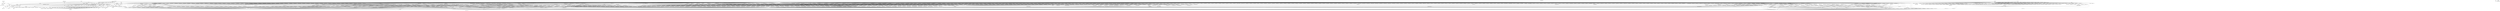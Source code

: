 digraph depends {
    node [shape=plaintext]
"alsa-utils-alsamixer" -> "libasound2"
"alsa-utils-alsamixer" -> "libformw5"
"alsa-utils-alsamixer" -> "libmenuw5"
"alsa-utils-alsamixer" -> "libncursesw5"
"alsa-utils-alsamixer" -> "libpanelw5"
"alsa-utils-alsamixer" -> "libtinfo5"
"angstrom-feed-configs" -> "opkg" [style=dotted]
"angstrom-packagegroup-boot" -> "angstrom-version"
"angstrom-packagegroup-boot" -> "packagegroup-boot"
"avahi-daemon" -> "base-files"
"avahi-daemon" -> "base-passwd"
"avahi-daemon" -> "libavahi-common3"
"avahi-daemon" -> "libavahi-core7"
"avahi-daemon" -> "libcap2"
"avahi-daemon" -> "libdaemon0"
"avahi-daemon" -> "libdbus-1-3"
"avahi-daemon" -> "libexpat1"
"avahi-daemon" -> "libnss-mdns" [style=dotted]
"avahi-daemon" -> "shadow"
"avahi-utils" -> "libavahi-client3"
"avahi-utils" -> "libavahi-common3"
"bluez5" -> "libdbus-1-3"
"bluez5" -> "libglib-2.0-0"
"bluez5" -> "libreadline7"
"bluez5" -> "libudev1"
"busybox" -> "busybox-syslog" [style=dotted]
"busybox" -> "busybox-udhcpc" [style=dotted]
"ca-certificates" -> "openssl"
"connman-angstrom-settings" -> "connman"
"connman" -> "bluez5"
"connman-client" -> "connman"
"connman-client" -> "libdbus-1-3"
"connman-client" -> "libglib-2.0-0"
"connman-client" -> "libreadline7"
"connman" -> "connman-conf" [style=dotted]
"connman" -> "dbus-1"
"connman" -> "iptables"
"connman" -> "libdbus-1-3"
"connman" -> "libglib-2.0-0"
"connman" -> "libgnutls30"
"connman" -> "ofono"
"connman" -> "wpa-supplicant"
"cpufreq-tweaks" -> "cpufrequtils"
"dbus-1" -> "base-files"
"dbus-1" -> "base-passwd"
"dbus-1" -> "libdbus-1-3"
"dbus-1" -> "libexpat1"
"dbus-1" -> "libsystemd0"
"dbus-1" -> "libx11-6"
"dbus-1" -> "shadow"
"e2fsprogs-e2fsck" -> "libblkid1"
"e2fsprogs-e2fsck" -> "libcom-err2"
"e2fsprogs-e2fsck" -> "libe2p2"
"e2fsprogs-e2fsck" -> "libext2fs2"
"e2fsprogs-e2fsck" -> "libuuid1"
"fixmac" -> "ranpwd"
"htop" -> "libncursesw5"
"htop" -> "libtinfo5"
"htop" -> "ncurses-terminfo"
"iptables" -> "kernel-module-iptable-filter" [style=dotted]
"iptables" -> "kernel-module-iptable-nat" [style=dotted]
"iptables" -> "kernel-module-ip-tables" [style=dotted]
"iptables" -> "kernel-module-ipt-masquerade" [style=dotted]
"iptables" -> "kernel-module-nf-conntrack-ipv4" [style=dotted]
"iptables" -> "kernel-module-nf-conntrack" [style=dotted]
"iptables" -> "kernel-module-nf-defrag-ipv4" [style=dotted]
"iptables" -> "kernel-module-nf-nat" [style=dotted]
"iptables" -> "kernel-module-x-tables" [style=dotted]
"iw" -> "libnl-3-200"
"iw" -> "libnl-genl-3-200"
"kernel-module-adm8211-4.16.1" -> "kernel-module-cfg80211-4.16.1"
"kernel-module-adm8211-4.16.1" -> "kernel-module-eeprom-93cx6-4.16.1"
"kernel-module-adm8211-4.16.1" -> "kernel-module-mac80211-4.16.1"
"kernel-module-adv7170-4.16.1" -> "kernel-module-v4l2-common-4.16.1"
"kernel-module-adv7170-4.16.1" -> "kernel-module-videodev-4.16.1"
"kernel-module-adv7175-4.16.1" -> "kernel-module-v4l2-common-4.16.1"
"kernel-module-adv7175-4.16.1" -> "kernel-module-videodev-4.16.1"
"kernel-module-af9013-4.16.1" -> "kernel-module-firmware-class-4.16.1"
"kernel-module-af9033-4.16.1" -> "kernel-module-dvb-core-4.16.1"
"kernel-module-af9033-4.16.1" -> "kernel-module-regmap-i2c-4.16.1"
"kernel-module-airo-4.16.1" -> "kernel-module-cfg80211-4.16.1"
"kernel-module-altera-ci-4.16.1" -> "kernel-module-dvb-core-4.16.1"
"kernel-module-amd-rng-4.16.1" -> "kernel-module-rng-core-4.16.1"
"kernel-module-ar5523-4.16.1" -> "kernel-module-cfg80211-4.16.1"
"kernel-module-ar5523-4.16.1" -> "kernel-module-firmware-class-4.16.1"
"kernel-module-ar5523-4.16.1" -> "kernel-module-mac80211-4.16.1"
"kernel-module-arptable-filter-4.16.1" -> "kernel-module-arp-tables-4.16.1"
"kernel-module-arptable-filter-4.16.1" -> "kernel-module-x-tables-4.16.1"
"kernel-module-arp-tables-4.16.1" -> "kernel-module-x-tables-4.16.1"
"kernel-module-arpt-mangle-4.16.1" -> "kernel-module-x-tables-4.16.1"
"kernel-module-at76c50x-usb-4.16.1" -> "kernel-module-cfg80211-4.16.1"
"kernel-module-at76c50x-usb-4.16.1" -> "kernel-module-firmware-class-4.16.1"
"kernel-module-at76c50x-usb-4.16.1" -> "kernel-module-mac80211-4.16.1"
"kernel-module-ath-4.16.1" -> "kernel-module-cfg80211-4.16.1"
"kernel-module-ath5k-4.16.1" -> "kernel-module-ath-4.16.1"
"kernel-module-ath5k-4.16.1" -> "kernel-module-cfg80211-4.16.1"
"kernel-module-ath5k-4.16.1" -> "kernel-module-mac80211-4.16.1"
"kernel-module-ath6kl-core-4.16.1" -> "kernel-module-cfg80211-4.16.1"
"kernel-module-ath6kl-core-4.16.1" -> "kernel-module-firmware-class-4.16.1"
"kernel-module-ath6kl-sdio-4.16.1" -> "kernel-module-ath6kl-core-4.16.1"
"kernel-module-ath6kl-usb-4.16.1" -> "kernel-module-ath6kl-core-4.16.1"
"kernel-module-ath9k-4.16.1" -> "kernel-module-ath-4.16.1"
"kernel-module-ath9k-4.16.1" -> "kernel-module-ath9k-common-4.16.1"
"kernel-module-ath9k-4.16.1" -> "kernel-module-ath9k-hw-4.16.1"
"kernel-module-ath9k-4.16.1" -> "kernel-module-cfg80211-4.16.1"
"kernel-module-ath9k-4.16.1" -> "kernel-module-firmware-class-4.16.1"
"kernel-module-ath9k-4.16.1" -> "kernel-module-mac80211-4.16.1"
"kernel-module-ath9k-common-4.16.1" -> "kernel-module-ath-4.16.1"
"kernel-module-ath9k-common-4.16.1" -> "kernel-module-ath9k-hw-4.16.1"
"kernel-module-ath9k-common-4.16.1" -> "kernel-module-cfg80211-4.16.1"
"kernel-module-ath9k-htc-4.16.1" -> "kernel-module-ath-4.16.1"
"kernel-module-ath9k-htc-4.16.1" -> "kernel-module-ath9k-common-4.16.1"
"kernel-module-ath9k-htc-4.16.1" -> "kernel-module-ath9k-hw-4.16.1"
"kernel-module-ath9k-htc-4.16.1" -> "kernel-module-cfg80211-4.16.1"
"kernel-module-ath9k-htc-4.16.1" -> "kernel-module-firmware-class-4.16.1"
"kernel-module-ath9k-htc-4.16.1" -> "kernel-module-mac80211-4.16.1"
"kernel-module-ath9k-hw-4.16.1" -> "kernel-module-ath-4.16.1"
"kernel-module-atmel-4.16.1" -> "kernel-module-cfg80211-4.16.1"
"kernel-module-atmel-4.16.1" -> "kernel-module-firmware-class-4.16.1"
"kernel-module-atmel-pci-4.16.1" -> "kernel-module-atmel-4.16.1"
"kernel-module-au0828-4.16.1" -> "kernel-module-dvb-core-4.16.1"
"kernel-module-au0828-4.16.1" -> "kernel-module-media-4.16.1"
"kernel-module-au0828-4.16.1" -> "kernel-module-tveeprom-4.16.1"
"kernel-module-au0828-4.16.1" -> "kernel-module-v4l2-common-4.16.1"
"kernel-module-au0828-4.16.1" -> "kernel-module-videobuf2-common-4.16.1"
"kernel-module-au0828-4.16.1" -> "kernel-module-videobuf2-v4l2-4.16.1"
"kernel-module-au0828-4.16.1" -> "kernel-module-videobuf2-vmalloc-4.16.1"
"kernel-module-au0828-4.16.1" -> "kernel-module-videodev-4.16.1"
"kernel-module-au8522-decoder-4.16.1" -> "kernel-module-au8522-common-4.16.1"
"kernel-module-au8522-decoder-4.16.1" -> "kernel-module-media-4.16.1"
"kernel-module-au8522-decoder-4.16.1" -> "kernel-module-v4l2-common-4.16.1"
"kernel-module-au8522-decoder-4.16.1" -> "kernel-module-videodev-4.16.1"
"kernel-module-au8522-dig-4.16.1" -> "kernel-module-au8522-common-4.16.1"
"kernel-module-b2c2-flexcop-4.16.1" -> "kernel-module-cx24113-4.16.1"
"kernel-module-b2c2-flexcop-4.16.1" -> "kernel-module-cx24123-4.16.1"
"kernel-module-b2c2-flexcop-4.16.1" -> "kernel-module-dvb-core-4.16.1"
"kernel-module-b2c2-flexcop-4.16.1" -> "kernel-module-firmware-class-4.16.1"
"kernel-module-b2c2-flexcop-4.16.1" -> "kernel-module-s5h1420-4.16.1"
"kernel-module-b2c2-flexcop-pci-4.16.1" -> "kernel-module-b2c2-flexcop-4.16.1"
"kernel-module-b2c2-flexcop-usb-4.16.1" -> "kernel-module-b2c2-flexcop-4.16.1"
"kernel-module-b43-4.16.1" -> "kernel-module-bcma-4.16.1"
"kernel-module-b43-4.16.1" -> "kernel-module-cfg80211-4.16.1"
"kernel-module-b43-4.16.1" -> "kernel-module-firmware-class-4.16.1"
"kernel-module-b43-4.16.1" -> "kernel-module-mac80211-4.16.1"
"kernel-module-b43-4.16.1" -> "kernel-module-rng-core-4.16.1"
"kernel-module-b43-4.16.1" -> "kernel-module-ssb-4.16.1"
"kernel-module-bcm3510-4.16.1" -> "kernel-module-firmware-class-4.16.1"
"kernel-module-blowfish-generic-4.16.1" -> "kernel-module-blowfish-common-4.16.1"
"kernel-module-brcmfmac-4.16.1" -> "kernel-module-brcmutil-4.16.1"
"kernel-module-brcmfmac-4.16.1" -> "kernel-module-cfg80211-4.16.1"
"kernel-module-brcmfmac-4.16.1" -> "kernel-module-firmware-class-4.16.1"
"kernel-module-bridge-4.16.1" -> "kernel-module-llc-4.16.1"
"kernel-module-bridge-4.16.1" -> "kernel-module-stp-4.16.1"
"kernel-module-br-netfilter-4.16.1" -> "kernel-module-bridge-4.16.1"
"kernel-module-bsd-comp-4.16.1" -> "kernel-module-ppp-generic-4.16.1"
"kernel-module-bt819-4.16.1" -> "kernel-module-v4l2-common-4.16.1"
"kernel-module-bt819-4.16.1" -> "kernel-module-videodev-4.16.1"
"kernel-module-bt856-4.16.1" -> "kernel-module-v4l2-common-4.16.1"
"kernel-module-bt856-4.16.1" -> "kernel-module-videodev-4.16.1"
"kernel-module-bt866-4.16.1" -> "kernel-module-v4l2-common-4.16.1"
"kernel-module-bt866-4.16.1" -> "kernel-module-videodev-4.16.1"
"kernel-module-bt878-4.16.1" -> "kernel-module-bttv-4.16.1"
"kernel-module-btcoexist-4.16.1" -> "kernel-module-rtlwifi-4.16.1"
"kernel-module-bttv-4.16.1" -> "kernel-module-firmware-class-4.16.1"
"kernel-module-bttv-4.16.1" -> "kernel-module-i2c-algo-bit-4.16.1"
"kernel-module-bttv-4.16.1" -> "kernel-module-rc-core-4.16.1"
"kernel-module-bttv-4.16.1" -> "kernel-module-tea575x-4.16.1"
"kernel-module-bttv-4.16.1" -> "kernel-module-tveeprom-4.16.1"
"kernel-module-bttv-4.16.1" -> "kernel-module-v4l2-common-4.16.1"
"kernel-module-bttv-4.16.1" -> "kernel-module-videobuf-core-4.16.1"
"kernel-module-bttv-4.16.1" -> "kernel-module-videobuf-dma-sg-4.16.1"
"kernel-module-bttv-4.16.1" -> "kernel-module-videodev-4.16.1"
"kernel-module-budget-4.16.1" -> "kernel-module-budget-core-4.16.1"
"kernel-module-budget-4.16.1" -> "kernel-module-dvb-core-4.16.1"
"kernel-module-budget-4.16.1" -> "kernel-module-firmware-class-4.16.1"
"kernel-module-budget-4.16.1" -> "kernel-module-saa7146-4.16.1"
"kernel-module-budget-av-4.16.1" -> "kernel-module-budget-core-4.16.1"
"kernel-module-budget-av-4.16.1" -> "kernel-module-dvb-core-4.16.1"
"kernel-module-budget-av-4.16.1" -> "kernel-module-firmware-class-4.16.1"
"kernel-module-budget-av-4.16.1" -> "kernel-module-saa7146-4.16.1"
"kernel-module-budget-av-4.16.1" -> "kernel-module-saa7146-vv-4.16.1"
"kernel-module-budget-ci-4.16.1" -> "kernel-module-budget-core-4.16.1"
"kernel-module-budget-ci-4.16.1" -> "kernel-module-dvb-core-4.16.1"
"kernel-module-budget-ci-4.16.1" -> "kernel-module-firmware-class-4.16.1"
"kernel-module-budget-ci-4.16.1" -> "kernel-module-rc-core-4.16.1"
"kernel-module-budget-ci-4.16.1" -> "kernel-module-saa7146-4.16.1"
"kernel-module-budget-core-4.16.1" -> "kernel-module-dvb-core-4.16.1"
"kernel-module-budget-core-4.16.1" -> "kernel-module-saa7146-4.16.1"
"kernel-module-budget-core-4.16.1" -> "kernel-module-ttpci-eeprom-4.16.1"
"kernel-module-budget-patch-4.16.1" -> "kernel-module-budget-core-4.16.1"
"kernel-module-budget-patch-4.16.1" -> "kernel-module-dvb-core-4.16.1"
"kernel-module-budget-patch-4.16.1" -> "kernel-module-saa7146-4.16.1"
"kernel-module-can-bcm-4.16.1" -> "kernel-module-can-4.16.1"
"kernel-module-can-gw-4.16.1" -> "kernel-module-can-4.16.1"
"kernel-module-can-raw-4.16.1" -> "kernel-module-can-4.16.1"
"kernel-module-carl9170-4.16.1" -> "kernel-module-ath-4.16.1"
"kernel-module-carl9170-4.16.1" -> "kernel-module-cfg80211-4.16.1"
"kernel-module-carl9170-4.16.1" -> "kernel-module-firmware-class-4.16.1"
"kernel-module-carl9170-4.16.1" -> "kernel-module-mac80211-4.16.1"
"kernel-module-cast5-generic-4.16.1" -> "kernel-module-cast-common-4.16.1"
"kernel-module-cast6-generic-4.16.1" -> "kernel-module-cast-common-4.16.1"
"kernel-module-cfg80211-4.16.1" -> "kernel-module-firmware-class-4.16.1"
"kernel-module-cpia2-4.16.1" -> "kernel-module-firmware-class-4.16.1"
"kernel-module-cpia2-4.16.1" -> "kernel-module-v4l2-common-4.16.1"
"kernel-module-cpia2-4.16.1" -> "kernel-module-videodev-4.16.1"
"kernel-module-cs3308-4.16.1" -> "kernel-module-v4l2-common-4.16.1"
"kernel-module-cs3308-4.16.1" -> "kernel-module-videodev-4.16.1"
"kernel-module-cs5345-4.16.1" -> "kernel-module-v4l2-common-4.16.1"
"kernel-module-cs5345-4.16.1" -> "kernel-module-videodev-4.16.1"
"kernel-module-cs53l32a-4.16.1" -> "kernel-module-v4l2-common-4.16.1"
"kernel-module-cs53l32a-4.16.1" -> "kernel-module-videodev-4.16.1"
"kernel-module-cx18-4.16.1" -> "kernel-module-cx2341x-4.16.1"
"kernel-module-cx18-4.16.1" -> "kernel-module-dvb-core-4.16.1"
"kernel-module-cx18-4.16.1" -> "kernel-module-firmware-class-4.16.1"
"kernel-module-cx18-4.16.1" -> "kernel-module-i2c-algo-bit-4.16.1"
"kernel-module-cx18-4.16.1" -> "kernel-module-tveeprom-4.16.1"
"kernel-module-cx18-4.16.1" -> "kernel-module-v4l2-common-4.16.1"
"kernel-module-cx18-4.16.1" -> "kernel-module-videobuf-core-4.16.1"
"kernel-module-cx18-4.16.1" -> "kernel-module-videobuf-vmalloc-4.16.1"
"kernel-module-cx18-4.16.1" -> "kernel-module-videodev-4.16.1"
"kernel-module-cx18-alsa-4.16.1" -> "kernel-module-cx18-4.16.1"
"kernel-module-cx18-alsa-4.16.1" -> "kernel-module-snd-4.16.1"
"kernel-module-cx18-alsa-4.16.1" -> "kernel-module-snd-pcm-4.16.1"
"kernel-module-cx231xx-4.16.1" -> "kernel-module-cx2341x-4.16.1"
"kernel-module-cx231xx-4.16.1" -> "kernel-module-firmware-class-4.16.1"
"kernel-module-cx231xx-4.16.1" -> "kernel-module-i2c-mux-4.16.1"
"kernel-module-cx231xx-4.16.1" -> "kernel-module-media-4.16.1"
"kernel-module-cx231xx-4.16.1" -> "kernel-module-rc-core-4.16.1"
"kernel-module-cx231xx-4.16.1" -> "kernel-module-tveeprom-4.16.1"
"kernel-module-cx231xx-4.16.1" -> "kernel-module-v4l2-common-4.16.1"
"kernel-module-cx231xx-4.16.1" -> "kernel-module-videobuf-core-4.16.1"
"kernel-module-cx231xx-4.16.1" -> "kernel-module-videobuf-vmalloc-4.16.1"
"kernel-module-cx231xx-4.16.1" -> "kernel-module-videodev-4.16.1"
"kernel-module-cx231xx-alsa-4.16.1" -> "kernel-module-cx231xx-4.16.1"
"kernel-module-cx231xx-alsa-4.16.1" -> "kernel-module-snd-4.16.1"
"kernel-module-cx231xx-alsa-4.16.1" -> "kernel-module-snd-pcm-4.16.1"
"kernel-module-cx231xx-dvb-4.16.1" -> "kernel-module-cx231xx-4.16.1"
"kernel-module-cx231xx-dvb-4.16.1" -> "kernel-module-dvb-core-4.16.1"
"kernel-module-cx2341x-4.16.1" -> "kernel-module-v4l2-common-4.16.1"
"kernel-module-cx2341x-4.16.1" -> "kernel-module-videodev-4.16.1"
"kernel-module-cx23885-4.16.1" -> "kernel-module-altera-ci-4.16.1"
"kernel-module-cx23885-4.16.1" -> "kernel-module-altera-stapl-4.16.1"
"kernel-module-cx23885-4.16.1" -> "kernel-module-cx2341x-4.16.1"
"kernel-module-cx23885-4.16.1" -> "kernel-module-dvb-core-4.16.1"
"kernel-module-cx23885-4.16.1" -> "kernel-module-firmware-class-4.16.1"
"kernel-module-cx23885-4.16.1" -> "kernel-module-m88ds3103-4.16.1"
"kernel-module-cx23885-4.16.1" -> "kernel-module-rc-core-4.16.1"
"kernel-module-cx23885-4.16.1" -> "kernel-module-snd-4.16.1"
"kernel-module-cx23885-4.16.1" -> "kernel-module-snd-pcm-4.16.1"
"kernel-module-cx23885-4.16.1" -> "kernel-module-tda18271-4.16.1"
"kernel-module-cx23885-4.16.1" -> "kernel-module-tveeprom-4.16.1"
"kernel-module-cx23885-4.16.1" -> "kernel-module-v4l2-common-4.16.1"
"kernel-module-cx23885-4.16.1" -> "kernel-module-videobuf2-common-4.16.1"
"kernel-module-cx23885-4.16.1" -> "kernel-module-videobuf2-dma-sg-4.16.1"
"kernel-module-cx23885-4.16.1" -> "kernel-module-videobuf2-dvb-4.16.1"
"kernel-module-cx23885-4.16.1" -> "kernel-module-videobuf2-v4l2-4.16.1"
"kernel-module-cx23885-4.16.1" -> "kernel-module-videodev-4.16.1"
"kernel-module-cx24116-4.16.1" -> "kernel-module-firmware-class-4.16.1"
"kernel-module-cx24117-4.16.1" -> "kernel-module-firmware-class-4.16.1"
"kernel-module-cx24120-4.16.1" -> "kernel-module-firmware-class-4.16.1"
"kernel-module-cx25821-4.16.1" -> "kernel-module-videobuf2-common-4.16.1"
"kernel-module-cx25821-4.16.1" -> "kernel-module-videobuf2-dma-sg-4.16.1"
"kernel-module-cx25821-4.16.1" -> "kernel-module-videobuf2-v4l2-4.16.1"
"kernel-module-cx25821-4.16.1" -> "kernel-module-videodev-4.16.1"
"kernel-module-cx25821-alsa-4.16.1" -> "kernel-module-cx25821-4.16.1"
"kernel-module-cx25821-alsa-4.16.1" -> "kernel-module-snd-4.16.1"
"kernel-module-cx25821-alsa-4.16.1" -> "kernel-module-snd-pcm-4.16.1"
"kernel-module-cx25840-4.16.1" -> "kernel-module-firmware-class-4.16.1"
"kernel-module-cx25840-4.16.1" -> "kernel-module-media-4.16.1"
"kernel-module-cx25840-4.16.1" -> "kernel-module-v4l2-common-4.16.1"
"kernel-module-cx25840-4.16.1" -> "kernel-module-videodev-4.16.1"
"kernel-module-cx8800-4.16.1" -> "kernel-module-cx88xx-4.16.1"
"kernel-module-cx8800-4.16.1" -> "kernel-module-v4l2-common-4.16.1"
"kernel-module-cx8800-4.16.1" -> "kernel-module-videobuf2-common-4.16.1"
"kernel-module-cx8800-4.16.1" -> "kernel-module-videobuf2-dma-sg-4.16.1"
"kernel-module-cx8800-4.16.1" -> "kernel-module-videobuf2-v4l2-4.16.1"
"kernel-module-cx8800-4.16.1" -> "kernel-module-videodev-4.16.1"
"kernel-module-cx8802-4.16.1" -> "kernel-module-cx88xx-4.16.1"
"kernel-module-cx8802-4.16.1" -> "kernel-module-videobuf2-common-4.16.1"
"kernel-module-cx88-alsa-4.16.1" -> "kernel-module-cx88xx-4.16.1"
"kernel-module-cx88-alsa-4.16.1" -> "kernel-module-snd-4.16.1"
"kernel-module-cx88-alsa-4.16.1" -> "kernel-module-snd-pcm-4.16.1"
"kernel-module-cx88-alsa-4.16.1" -> "kernel-module-videodev-4.16.1"
"kernel-module-cx88-blackbird-4.16.1" -> "kernel-module-cx2341x-4.16.1"
"kernel-module-cx88-blackbird-4.16.1" -> "kernel-module-cx8800-4.16.1"
"kernel-module-cx88-blackbird-4.16.1" -> "kernel-module-cx8802-4.16.1"
"kernel-module-cx88-blackbird-4.16.1" -> "kernel-module-cx88xx-4.16.1"
"kernel-module-cx88-blackbird-4.16.1" -> "kernel-module-firmware-class-4.16.1"
"kernel-module-cx88-blackbird-4.16.1" -> "kernel-module-v4l2-common-4.16.1"
"kernel-module-cx88-blackbird-4.16.1" -> "kernel-module-videobuf2-common-4.16.1"
"kernel-module-cx88-blackbird-4.16.1" -> "kernel-module-videobuf2-dma-sg-4.16.1"
"kernel-module-cx88-blackbird-4.16.1" -> "kernel-module-videobuf2-v4l2-4.16.1"
"kernel-module-cx88-blackbird-4.16.1" -> "kernel-module-videodev-4.16.1"
"kernel-module-cx88-dvb-4.16.1" -> "kernel-module-cx8802-4.16.1"
"kernel-module-cx88-dvb-4.16.1" -> "kernel-module-cx88-vp3054-i2c-4.16.1"
"kernel-module-cx88-dvb-4.16.1" -> "kernel-module-cx88xx-4.16.1"
"kernel-module-cx88-dvb-4.16.1" -> "kernel-module-dvb-core-4.16.1"
"kernel-module-cx88-dvb-4.16.1" -> "kernel-module-videobuf2-common-4.16.1"
"kernel-module-cx88-dvb-4.16.1" -> "kernel-module-videobuf2-dma-sg-4.16.1"
"kernel-module-cx88-dvb-4.16.1" -> "kernel-module-videobuf2-dvb-4.16.1"
"kernel-module-cx88-dvb-4.16.1" -> "kernel-module-videobuf2-v4l2-4.16.1"
"kernel-module-cx88-vp3054-i2c-4.16.1" -> "kernel-module-i2c-algo-bit-4.16.1"
"kernel-module-cx88xx-4.16.1" -> "kernel-module-i2c-algo-bit-4.16.1"
"kernel-module-cx88xx-4.16.1" -> "kernel-module-rc-core-4.16.1"
"kernel-module-cx88xx-4.16.1" -> "kernel-module-tveeprom-4.16.1"
"kernel-module-cx88xx-4.16.1" -> "kernel-module-v4l2-common-4.16.1"
"kernel-module-cx88xx-4.16.1" -> "kernel-module-videobuf2-common-4.16.1"
"kernel-module-cx88xx-4.16.1" -> "kernel-module-videodev-4.16.1"
"kernel-module-cxd2820r-4.16.1" -> "kernel-module-dvb-core-4.16.1"
"kernel-module-cxd2820r-4.16.1" -> "kernel-module-regmap-i2c-4.16.1"
"kernel-module-cxd2841er-4.16.1" -> "kernel-module-dvb-core-4.16.1"
"kernel-module-ddbridge-4.16.1" -> "kernel-module-dvb-core-4.16.1"
"kernel-module-dib3000mc-4.16.1" -> "kernel-module-dibx000-common-4.16.1"
"kernel-module-dib7000m-4.16.1" -> "kernel-module-dibx000-common-4.16.1"
"kernel-module-dib7000p-4.16.1" -> "kernel-module-dibx000-common-4.16.1"
"kernel-module-dib7000p-4.16.1" -> "kernel-module-dvb-core-4.16.1"
"kernel-module-dib8000-4.16.1" -> "kernel-module-dibx000-common-4.16.1"
"kernel-module-dib8000-4.16.1" -> "kernel-module-dvb-core-4.16.1"
"kernel-module-dm1105-4.16.1" -> "kernel-module-dvb-core-4.16.1"
"kernel-module-dm1105-4.16.1" -> "kernel-module-i2c-algo-bit-4.16.1"
"kernel-module-dm1105-4.16.1" -> "kernel-module-rc-core-4.16.1"
"kernel-module-drx39xyj-4.16.1" -> "kernel-module-firmware-class-4.16.1"
"kernel-module-drxd-4.16.1" -> "kernel-module-firmware-class-4.16.1"
"kernel-module-drxk-4.16.1" -> "kernel-module-dvb-core-4.16.1"
"kernel-module-drxk-4.16.1" -> "kernel-module-firmware-class-4.16.1"
"kernel-module-ds3000-4.16.1" -> "kernel-module-firmware-class-4.16.1"
"kernel-module-dsbr100-4.16.1" -> "kernel-module-videodev-4.16.1"
"kernel-module-dst-4.16.1" -> "kernel-module-bt878-4.16.1"
"kernel-module-dst-4.16.1" -> "kernel-module-dvb-core-4.16.1"
"kernel-module-dst-ca-4.16.1" -> "kernel-module-dst-4.16.1"
"kernel-module-dst-ca-4.16.1" -> "kernel-module-dvb-core-4.16.1"
"kernel-module-dvb-bt8xx-4.16.1" -> "kernel-module-bt878-4.16.1"
"kernel-module-dvb-bt8xx-4.16.1" -> "kernel-module-bttv-4.16.1"
"kernel-module-dvb-bt8xx-4.16.1" -> "kernel-module-dvb-core-4.16.1"
"kernel-module-dvb-bt8xx-4.16.1" -> "kernel-module-firmware-class-4.16.1"
"kernel-module-dvb-ttpci-4.16.1" -> "kernel-module-dvb-core-4.16.1"
"kernel-module-dvb-ttpci-4.16.1" -> "kernel-module-firmware-class-4.16.1"
"kernel-module-dvb-ttpci-4.16.1" -> "kernel-module-saa7146-4.16.1"
"kernel-module-dvb-ttpci-4.16.1" -> "kernel-module-saa7146-vv-4.16.1"
"kernel-module-dvb-ttpci-4.16.1" -> "kernel-module-ttpci-eeprom-4.16.1"
"kernel-module-dvb-ttusb-budget-4.16.1" -> "kernel-module-dvb-core-4.16.1"
"kernel-module-dvb-ttusb-budget-4.16.1" -> "kernel-module-firmware-class-4.16.1"
"kernel-module-dvb-usb-4.16.1" -> "kernel-module-dvb-core-4.16.1"
"kernel-module-dvb-usb-4.16.1" -> "kernel-module-firmware-class-4.16.1"
"kernel-module-dvb-usb-4.16.1" -> "kernel-module-rc-core-4.16.1"
"kernel-module-dvb-usb-a800-4.16.1" -> "kernel-module-dvb-usb-4.16.1"
"kernel-module-dvb-usb-a800-4.16.1" -> "kernel-module-dvb-usb-dibusb-common-4.16.1"
"kernel-module-dvb-usb-a800-4.16.1" -> "kernel-module-dvb-usb-dibusb-mc-common-4.16.1"
"kernel-module-dvb-usb-a800-4.16.1" -> "kernel-module-rc-core-4.16.1"
"kernel-module-dvb-usb-af9005-4.16.1" -> "kernel-module-dvb-usb-4.16.1"
"kernel-module-dvb-usb-af9015-4.16.1" -> "kernel-module-dvb-usb-v2-4.16.1"
"kernel-module-dvb-usb-af9015-4.16.1" -> "kernel-module-rc-core-4.16.1"
"kernel-module-dvb-usb-af9035-4.16.1" -> "kernel-module-dvb-usb-v2-4.16.1"
"kernel-module-dvb-usb-af9035-4.16.1" -> "kernel-module-rc-core-4.16.1"
"kernel-module-dvb-usb-anysee-4.16.1" -> "kernel-module-dvb-core-4.16.1"
"kernel-module-dvb-usb-anysee-4.16.1" -> "kernel-module-dvb-usb-v2-4.16.1"
"kernel-module-dvb-usb-anysee-4.16.1" -> "kernel-module-rc-core-4.16.1"
"kernel-module-dvb-usb-au6610-4.16.1" -> "kernel-module-dvb-usb-v2-4.16.1"
"kernel-module-dvb-usb-az6007-4.16.1" -> "kernel-module-cypress-firmware-4.16.1"
"kernel-module-dvb-usb-az6007-4.16.1" -> "kernel-module-dvb-core-4.16.1"
"kernel-module-dvb-usb-az6007-4.16.1" -> "kernel-module-dvb-usb-v2-4.16.1"
"kernel-module-dvb-usb-az6007-4.16.1" -> "kernel-module-rc-core-4.16.1"
"kernel-module-dvb-usb-az6027-4.16.1" -> "kernel-module-dvb-core-4.16.1"
"kernel-module-dvb-usb-az6027-4.16.1" -> "kernel-module-dvb-usb-4.16.1"
"kernel-module-dvb-usb-az6027-4.16.1" -> "kernel-module-stb0899-4.16.1"
"kernel-module-dvb-usb-az6027-4.16.1" -> "kernel-module-stb6100-4.16.1"
"kernel-module-dvb-usb-ce6230-4.16.1" -> "kernel-module-dvb-usb-v2-4.16.1"
"kernel-module-dvb-usb-cinergyt2-4.16.1" -> "kernel-module-dvb-usb-4.16.1"
"kernel-module-dvb-usb-cxusb-4.16.1" -> "kernel-module-dib0070-4.16.1"
"kernel-module-dvb-usb-cxusb-4.16.1" -> "kernel-module-dvb-usb-4.16.1"
"kernel-module-dvb-usb-cxusb-4.16.1" -> "kernel-module-rc-core-4.16.1"
"kernel-module-dvb-usb-dib0700-4.16.1" -> "kernel-module-dib0070-4.16.1"
"kernel-module-dvb-usb-dib0700-4.16.1" -> "kernel-module-dib0090-4.16.1"
"kernel-module-dvb-usb-dib0700-4.16.1" -> "kernel-module-dib3000mc-4.16.1"
"kernel-module-dvb-usb-dib0700-4.16.1" -> "kernel-module-dib7000m-4.16.1"
"kernel-module-dvb-usb-dib0700-4.16.1" -> "kernel-module-dibx000-common-4.16.1"
"kernel-module-dvb-usb-dib0700-4.16.1" -> "kernel-module-dvb-usb-4.16.1"
"kernel-module-dvb-usb-dib0700-4.16.1" -> "kernel-module-firmware-class-4.16.1"
"kernel-module-dvb-usb-dib0700-4.16.1" -> "kernel-module-rc-core-4.16.1"
"kernel-module-dvb-usb-dibusb-common-4.16.1" -> "kernel-module-dvb-usb-4.16.1"
"kernel-module-dvb-usb-dibusb-mb-4.16.1" -> "kernel-module-dvb-usb-4.16.1"
"kernel-module-dvb-usb-dibusb-mb-4.16.1" -> "kernel-module-dvb-usb-dibusb-common-4.16.1"
"kernel-module-dvb-usb-dibusb-mc-4.16.1" -> "kernel-module-dvb-usb-4.16.1"
"kernel-module-dvb-usb-dibusb-mc-4.16.1" -> "kernel-module-dvb-usb-dibusb-common-4.16.1"
"kernel-module-dvb-usb-dibusb-mc-4.16.1" -> "kernel-module-dvb-usb-dibusb-mc-common-4.16.1"
"kernel-module-dvb-usb-dibusb-mc-common-4.16.1" -> "kernel-module-dib3000mc-4.16.1"
"kernel-module-dvb-usb-dibusb-mc-common-4.16.1" -> "kernel-module-dvb-usb-dibusb-common-4.16.1"
"kernel-module-dvb-usb-digitv-4.16.1" -> "kernel-module-dvb-usb-4.16.1"
"kernel-module-dvb-usb-dtt200u-4.16.1" -> "kernel-module-dvb-usb-4.16.1"
"kernel-module-dvb-usb-dtt200u-4.16.1" -> "kernel-module-rc-core-4.16.1"
"kernel-module-dvb-usb-dtv5100-4.16.1" -> "kernel-module-dvb-usb-4.16.1"
"kernel-module-dvb-usb-dw2102-4.16.1" -> "kernel-module-dvb-core-4.16.1"
"kernel-module-dvb-usb-dw2102-4.16.1" -> "kernel-module-dvb-usb-4.16.1"
"kernel-module-dvb-usb-dw2102-4.16.1" -> "kernel-module-firmware-class-4.16.1"
"kernel-module-dvb-usb-dw2102-4.16.1" -> "kernel-module-rc-core-4.16.1"
"kernel-module-dvb-usb-ec168-4.16.1" -> "kernel-module-dvb-usb-v2-4.16.1"
"kernel-module-dvb-usb-friio-4.16.1" -> "kernel-module-dvb-usb-4.16.1"
"kernel-module-dvb-usb-gl861-4.16.1" -> "kernel-module-dvb-usb-v2-4.16.1"
"kernel-module-dvb-usb-gp8psk-4.16.1" -> "kernel-module-dvb-usb-4.16.1"
"kernel-module-dvb-usb-gp8psk-4.16.1" -> "kernel-module-firmware-class-4.16.1"
"kernel-module-dvb-usb-lmedm04-4.16.1" -> "kernel-module-dvb-core-4.16.1"
"kernel-module-dvb-usb-lmedm04-4.16.1" -> "kernel-module-dvb-usb-v2-4.16.1"
"kernel-module-dvb-usb-lmedm04-4.16.1" -> "kernel-module-firmware-class-4.16.1"
"kernel-module-dvb-usb-lmedm04-4.16.1" -> "kernel-module-rc-core-4.16.1"
"kernel-module-dvb-usb-m920x-4.16.1" -> "kernel-module-dvb-usb-4.16.1"
"kernel-module-dvb-usb-m920x-4.16.1" -> "kernel-module-rc-core-4.16.1"
"kernel-module-dvb-usb-mxl111sf-4.16.1" -> "kernel-module-dvb-usb-v2-4.16.1"
"kernel-module-dvb-usb-mxl111sf-4.16.1" -> "kernel-module-tveeprom-4.16.1"
"kernel-module-dvb-usb-nova-t-usb2-4.16.1" -> "kernel-module-dvb-usb-4.16.1"
"kernel-module-dvb-usb-nova-t-usb2-4.16.1" -> "kernel-module-dvb-usb-dibusb-common-4.16.1"
"kernel-module-dvb-usb-nova-t-usb2-4.16.1" -> "kernel-module-dvb-usb-dibusb-mc-common-4.16.1"
"kernel-module-dvb-usb-opera-4.16.1" -> "kernel-module-dvb-usb-4.16.1"
"kernel-module-dvb-usb-opera-4.16.1" -> "kernel-module-firmware-class-4.16.1"
"kernel-module-dvb-usb-pctv452e-4.16.1" -> "kernel-module-dvb-core-4.16.1"
"kernel-module-dvb-usb-pctv452e-4.16.1" -> "kernel-module-dvb-usb-4.16.1"
"kernel-module-dvb-usb-pctv452e-4.16.1" -> "kernel-module-rc-core-4.16.1"
"kernel-module-dvb-usb-pctv452e-4.16.1" -> "kernel-module-ttpci-eeprom-4.16.1"
"kernel-module-dvb-usb-rtl28xxu-4.16.1" -> "kernel-module-dvb-usb-v2-4.16.1"
"kernel-module-dvb-usb-rtl28xxu-4.16.1" -> "kernel-module-rc-core-4.16.1"
"kernel-module-dvb-usb-technisat-usb2-4.16.1" -> "kernel-module-dvb-core-4.16.1"
"kernel-module-dvb-usb-technisat-usb2-4.16.1" -> "kernel-module-dvb-usb-4.16.1"
"kernel-module-dvb-usb-technisat-usb2-4.16.1" -> "kernel-module-rc-core-4.16.1"
"kernel-module-dvb-usb-ttusb2-4.16.1" -> "kernel-module-dvb-core-4.16.1"
"kernel-module-dvb-usb-ttusb2-4.16.1" -> "kernel-module-dvb-usb-4.16.1"
"kernel-module-dvb-usb-ttusb2-4.16.1" -> "kernel-module-rc-core-4.16.1"
"kernel-module-dvb-usb-umt-010-4.16.1" -> "kernel-module-dvb-usb-4.16.1"
"kernel-module-dvb-usb-umt-010-4.16.1" -> "kernel-module-dvb-usb-dibusb-common-4.16.1"
"kernel-module-dvb-usb-v2-4.16.1" -> "kernel-module-dvb-core-4.16.1"
"kernel-module-dvb-usb-v2-4.16.1" -> "kernel-module-firmware-class-4.16.1"
"kernel-module-dvb-usb-v2-4.16.1" -> "kernel-module-rc-core-4.16.1"
"kernel-module-dvb-usb-vp702x-4.16.1" -> "kernel-module-dvb-usb-4.16.1"
"kernel-module-dvb-usb-vp7045-4.16.1" -> "kernel-module-dvb-usb-4.16.1"
"kernel-module-dvb-usb-vp7045-4.16.1" -> "kernel-module-rc-core-4.16.1"
"kernel-module-e4000-4.16.1" -> "kernel-module-regmap-i2c-4.16.1"
"kernel-module-e4000-4.16.1" -> "kernel-module-v4l2-common-4.16.1"
"kernel-module-e4000-4.16.1" -> "kernel-module-videodev-4.16.1"
"kernel-module-earth-pt1-4.16.1" -> "kernel-module-dvb-core-4.16.1"
"kernel-module-ebt-802-3-4.16.1" -> "kernel-module-x-tables-4.16.1"
"kernel-module-ebtable-broute-4.16.1" -> "kernel-module-bridge-4.16.1"
"kernel-module-ebtable-broute-4.16.1" -> "kernel-module-ebtables-4.16.1"
"kernel-module-ebtable-filter-4.16.1" -> "kernel-module-ebtables-4.16.1"
"kernel-module-ebtable-nat-4.16.1" -> "kernel-module-ebtables-4.16.1"
"kernel-module-ebtables-4.16.1" -> "kernel-module-x-tables-4.16.1"
"kernel-module-ebt-among-4.16.1" -> "kernel-module-x-tables-4.16.1"
"kernel-module-ebt-arp-4.16.1" -> "kernel-module-x-tables-4.16.1"
"kernel-module-ebt-arpreply-4.16.1" -> "kernel-module-x-tables-4.16.1"
"kernel-module-ebt-dnat-4.16.1" -> "kernel-module-x-tables-4.16.1"
"kernel-module-ebt-ip-4.16.1" -> "kernel-module-x-tables-4.16.1"
"kernel-module-ebt-ip6-4.16.1" -> "kernel-module-x-tables-4.16.1"
"kernel-module-ebt-limit-4.16.1" -> "kernel-module-x-tables-4.16.1"
"kernel-module-ebt-log-4.16.1" -> "kernel-module-x-tables-4.16.1"
"kernel-module-ebt-mark-4.16.1" -> "kernel-module-x-tables-4.16.1"
"kernel-module-ebt-mark-m-4.16.1" -> "kernel-module-x-tables-4.16.1"
"kernel-module-ebt-nflog-4.16.1" -> "kernel-module-x-tables-4.16.1"
"kernel-module-ebt-pkttype-4.16.1" -> "kernel-module-x-tables-4.16.1"
"kernel-module-ebt-redirect-4.16.1" -> "kernel-module-x-tables-4.16.1"
"kernel-module-ebt-snat-4.16.1" -> "kernel-module-x-tables-4.16.1"
"kernel-module-ebt-stp-4.16.1" -> "kernel-module-x-tables-4.16.1"
"kernel-module-ebt-vlan-4.16.1" -> "kernel-module-x-tables-4.16.1"
"kernel-module-em28xx-4.16.1" -> "kernel-module-media-4.16.1"
"kernel-module-em28xx-4.16.1" -> "kernel-module-tveeprom-4.16.1"
"kernel-module-em28xx-4.16.1" -> "kernel-module-v4l2-common-4.16.1"
"kernel-module-em28xx-alsa-4.16.1" -> "kernel-module-em28xx-4.16.1"
"kernel-module-em28xx-alsa-4.16.1" -> "kernel-module-snd-4.16.1"
"kernel-module-em28xx-alsa-4.16.1" -> "kernel-module-snd-pcm-4.16.1"
"kernel-module-em28xx-dvb-4.16.1" -> "kernel-module-dvb-core-4.16.1"
"kernel-module-em28xx-dvb-4.16.1" -> "kernel-module-em28xx-4.16.1"
"kernel-module-em28xx-rc-4.16.1" -> "kernel-module-em28xx-4.16.1"
"kernel-module-em28xx-rc-4.16.1" -> "kernel-module-rc-core-4.16.1"
"kernel-module-fc2580-4.16.1" -> "kernel-module-regmap-i2c-4.16.1"
"kernel-module-fc2580-4.16.1" -> "kernel-module-v4l2-common-4.16.1"
"kernel-module-fc2580-4.16.1" -> "kernel-module-videodev-4.16.1"
"kernel-module-g-acm-ms-4.16.1" -> "kernel-module-libcomposite-4.16.1"
"kernel-module-g-acm-ms-4.16.1" -> "kernel-module-usb-f-mass-storage-4.16.1"
"kernel-module-gadgetfs-4.16.1" -> "kernel-module-udc-core-4.16.1"
"kernel-module-g-audio-4.16.1" -> "kernel-module-libcomposite-4.16.1"
"kernel-module-g-cdc-4.16.1" -> "kernel-module-libcomposite-4.16.1"
"kernel-module-g-cdc-4.16.1" -> "kernel-module-u-ether-4.16.1"
"kernel-module-g-dbgp-4.16.1" -> "kernel-module-libcomposite-4.16.1"
"kernel-module-g-dbgp-4.16.1" -> "kernel-module-udc-core-4.16.1"
"kernel-module-g-dbgp-4.16.1" -> "kernel-module-u-serial-4.16.1"
"kernel-module-geode-rng-4.16.1" -> "kernel-module-rng-core-4.16.1"
"kernel-module-g-ether-4.16.1" -> "kernel-module-libcomposite-4.16.1"
"kernel-module-g-ether-4.16.1" -> "kernel-module-u-ether-4.16.1"
"kernel-module-g-ether-4.16.1" -> "kernel-module-usb-f-rndis-4.16.1"
"kernel-module-g-ffs-4.16.1" -> "kernel-module-libcomposite-4.16.1"
"kernel-module-g-ffs-4.16.1" -> "kernel-module-usb-f-fs-4.16.1"
"kernel-module-ghash-generic-4.16.1" -> "kernel-module-gf128mul-4.16.1"
"kernel-module-g-hid-4.16.1" -> "kernel-module-libcomposite-4.16.1"
"kernel-module-g-mass-storage-4.16.1" -> "kernel-module-libcomposite-4.16.1"
"kernel-module-g-mass-storage-4.16.1" -> "kernel-module-usb-f-mass-storage-4.16.1"
"kernel-module-g-midi-4.16.1" -> "kernel-module-libcomposite-4.16.1"
"kernel-module-g-multi-4.16.1" -> "kernel-module-libcomposite-4.16.1"
"kernel-module-g-multi-4.16.1" -> "kernel-module-u-ether-4.16.1"
"kernel-module-g-multi-4.16.1" -> "kernel-module-usb-f-mass-storage-4.16.1"
"kernel-module-g-ncm-4.16.1" -> "kernel-module-libcomposite-4.16.1"
"kernel-module-g-ncm-4.16.1" -> "kernel-module-u-ether-4.16.1"
"kernel-module-g-printer-4.16.1" -> "kernel-module-libcomposite-4.16.1"
"kernel-module-g-printer-4.16.1" -> "kernel-module-udc-core-4.16.1"
"kernel-module-g-serial-4.16.1" -> "kernel-module-libcomposite-4.16.1"
"kernel-module-gspca-benq-4.16.1" -> "kernel-module-gspca-main-4.16.1"
"kernel-module-gspca-conex-4.16.1" -> "kernel-module-gspca-main-4.16.1"
"kernel-module-gspca-conex-4.16.1" -> "kernel-module-videodev-4.16.1"
"kernel-module-gspca-cpia1-4.16.1" -> "kernel-module-gspca-main-4.16.1"
"kernel-module-gspca-cpia1-4.16.1" -> "kernel-module-videodev-4.16.1"
"kernel-module-gspca-etoms-4.16.1" -> "kernel-module-gspca-main-4.16.1"
"kernel-module-gspca-etoms-4.16.1" -> "kernel-module-videodev-4.16.1"
"kernel-module-gspca-finepix-4.16.1" -> "kernel-module-gspca-main-4.16.1"
"kernel-module-gspca-gl860-4.16.1" -> "kernel-module-gspca-main-4.16.1"
"kernel-module-gspca-gl860-4.16.1" -> "kernel-module-videodev-4.16.1"
"kernel-module-gspca-jeilinj-4.16.1" -> "kernel-module-gspca-main-4.16.1"
"kernel-module-gspca-jeilinj-4.16.1" -> "kernel-module-videodev-4.16.1"
"kernel-module-gspca-jl2005bcd-4.16.1" -> "kernel-module-gspca-main-4.16.1"
"kernel-module-gspca-kinect-4.16.1" -> "kernel-module-gspca-main-4.16.1"
"kernel-module-gspca-konica-4.16.1" -> "kernel-module-gspca-main-4.16.1"
"kernel-module-gspca-konica-4.16.1" -> "kernel-module-videodev-4.16.1"
"kernel-module-gspca-m5602-4.16.1" -> "kernel-module-gspca-main-4.16.1"
"kernel-module-gspca-m5602-4.16.1" -> "kernel-module-videodev-4.16.1"
"kernel-module-gspca-main-4.16.1" -> "kernel-module-v4l2-common-4.16.1"
"kernel-module-gspca-main-4.16.1" -> "kernel-module-videodev-4.16.1"
"kernel-module-gspca-mars-4.16.1" -> "kernel-module-gspca-main-4.16.1"
"kernel-module-gspca-mars-4.16.1" -> "kernel-module-videodev-4.16.1"
"kernel-module-gspca-mr97310a-4.16.1" -> "kernel-module-gspca-main-4.16.1"
"kernel-module-gspca-mr97310a-4.16.1" -> "kernel-module-videodev-4.16.1"
"kernel-module-gspca-nw80x-4.16.1" -> "kernel-module-gspca-main-4.16.1"
"kernel-module-gspca-nw80x-4.16.1" -> "kernel-module-videodev-4.16.1"
"kernel-module-gspca-ov519-4.16.1" -> "kernel-module-gspca-main-4.16.1"
"kernel-module-gspca-ov519-4.16.1" -> "kernel-module-videodev-4.16.1"
"kernel-module-gspca-ov534-4.16.1" -> "kernel-module-gspca-main-4.16.1"
"kernel-module-gspca-ov534-4.16.1" -> "kernel-module-videodev-4.16.1"
"kernel-module-gspca-ov534-9-4.16.1" -> "kernel-module-gspca-main-4.16.1"
"kernel-module-gspca-ov534-9-4.16.1" -> "kernel-module-videodev-4.16.1"
"kernel-module-gspca-pac207-4.16.1" -> "kernel-module-gspca-main-4.16.1"
"kernel-module-gspca-pac207-4.16.1" -> "kernel-module-videodev-4.16.1"
"kernel-module-gspca-pac7302-4.16.1" -> "kernel-module-gspca-main-4.16.1"
"kernel-module-gspca-pac7302-4.16.1" -> "kernel-module-videodev-4.16.1"
"kernel-module-gspca-pac7311-4.16.1" -> "kernel-module-gspca-main-4.16.1"
"kernel-module-gspca-pac7311-4.16.1" -> "kernel-module-videodev-4.16.1"
"kernel-module-gspca-se401-4.16.1" -> "kernel-module-gspca-main-4.16.1"
"kernel-module-gspca-se401-4.16.1" -> "kernel-module-videodev-4.16.1"
"kernel-module-gspca-sn9c2028-4.16.1" -> "kernel-module-gspca-main-4.16.1"
"kernel-module-gspca-sn9c2028-4.16.1" -> "kernel-module-videodev-4.16.1"
"kernel-module-gspca-sn9c20x-4.16.1" -> "kernel-module-gspca-main-4.16.1"
"kernel-module-gspca-sn9c20x-4.16.1" -> "kernel-module-videodev-4.16.1"
"kernel-module-gspca-sonixb-4.16.1" -> "kernel-module-gspca-main-4.16.1"
"kernel-module-gspca-sonixb-4.16.1" -> "kernel-module-videodev-4.16.1"
"kernel-module-gspca-sonixj-4.16.1" -> "kernel-module-gspca-main-4.16.1"
"kernel-module-gspca-sonixj-4.16.1" -> "kernel-module-videodev-4.16.1"
"kernel-module-gspca-spca1528-4.16.1" -> "kernel-module-gspca-main-4.16.1"
"kernel-module-gspca-spca1528-4.16.1" -> "kernel-module-videodev-4.16.1"
"kernel-module-gspca-spca500-4.16.1" -> "kernel-module-gspca-main-4.16.1"
"kernel-module-gspca-spca500-4.16.1" -> "kernel-module-videodev-4.16.1"
"kernel-module-gspca-spca501-4.16.1" -> "kernel-module-gspca-main-4.16.1"
"kernel-module-gspca-spca501-4.16.1" -> "kernel-module-videodev-4.16.1"
"kernel-module-gspca-spca505-4.16.1" -> "kernel-module-gspca-main-4.16.1"
"kernel-module-gspca-spca505-4.16.1" -> "kernel-module-videodev-4.16.1"
"kernel-module-gspca-spca506-4.16.1" -> "kernel-module-gspca-main-4.16.1"
"kernel-module-gspca-spca506-4.16.1" -> "kernel-module-videodev-4.16.1"
"kernel-module-gspca-spca508-4.16.1" -> "kernel-module-gspca-main-4.16.1"
"kernel-module-gspca-spca508-4.16.1" -> "kernel-module-videodev-4.16.1"
"kernel-module-gspca-spca561-4.16.1" -> "kernel-module-gspca-main-4.16.1"
"kernel-module-gspca-spca561-4.16.1" -> "kernel-module-videodev-4.16.1"
"kernel-module-gspca-sq905-4.16.1" -> "kernel-module-gspca-main-4.16.1"
"kernel-module-gspca-sq905c-4.16.1" -> "kernel-module-gspca-main-4.16.1"
"kernel-module-gspca-sq930x-4.16.1" -> "kernel-module-gspca-main-4.16.1"
"kernel-module-gspca-sq930x-4.16.1" -> "kernel-module-videodev-4.16.1"
"kernel-module-gspca-stk014-4.16.1" -> "kernel-module-gspca-main-4.16.1"
"kernel-module-gspca-stk014-4.16.1" -> "kernel-module-videodev-4.16.1"
"kernel-module-gspca-stv0680-4.16.1" -> "kernel-module-gspca-main-4.16.1"
"kernel-module-gspca-stv06xx-4.16.1" -> "kernel-module-gspca-main-4.16.1"
"kernel-module-gspca-stv06xx-4.16.1" -> "kernel-module-videodev-4.16.1"
"kernel-module-gspca-sunplus-4.16.1" -> "kernel-module-gspca-main-4.16.1"
"kernel-module-gspca-sunplus-4.16.1" -> "kernel-module-videodev-4.16.1"
"kernel-module-gspca-t613-4.16.1" -> "kernel-module-gspca-main-4.16.1"
"kernel-module-gspca-t613-4.16.1" -> "kernel-module-videodev-4.16.1"
"kernel-module-gspca-topro-4.16.1" -> "kernel-module-gspca-main-4.16.1"
"kernel-module-gspca-topro-4.16.1" -> "kernel-module-videodev-4.16.1"
"kernel-module-gspca-tv8532-4.16.1" -> "kernel-module-gspca-main-4.16.1"
"kernel-module-gspca-tv8532-4.16.1" -> "kernel-module-videodev-4.16.1"
"kernel-module-gspca-vc032x-4.16.1" -> "kernel-module-gspca-main-4.16.1"
"kernel-module-gspca-vc032x-4.16.1" -> "kernel-module-videodev-4.16.1"
"kernel-module-gspca-vicam-4.16.1" -> "kernel-module-firmware-class-4.16.1"
"kernel-module-gspca-vicam-4.16.1" -> "kernel-module-gspca-main-4.16.1"
"kernel-module-gspca-vicam-4.16.1" -> "kernel-module-videodev-4.16.1"
"kernel-module-gspca-xirlink-cit-4.16.1" -> "kernel-module-gspca-main-4.16.1"
"kernel-module-gspca-xirlink-cit-4.16.1" -> "kernel-module-videodev-4.16.1"
"kernel-module-gspca-zc3xx-4.16.1" -> "kernel-module-gspca-main-4.16.1"
"kernel-module-gspca-zc3xx-4.16.1" -> "kernel-module-videodev-4.16.1"
"kernel-module-g-webcam-4.16.1" -> "kernel-module-libcomposite-4.16.1"
"kernel-module-g-webcam-4.16.1" -> "kernel-module-usb-f-uvc-4.16.1"
"kernel-module-g-zero-4.16.1" -> "kernel-module-libcomposite-4.16.1"
"kernel-module-g-zero-4.16.1" -> "kernel-module-udc-core-4.16.1"
"kernel-module-hdpvr-4.16.1" -> "kernel-module-v4l2-dv-timings-4.16.1"
"kernel-module-hdpvr-4.16.1" -> "kernel-module-videodev-4.16.1"
"kernel-module-hexium-gemini-4.16.1" -> "kernel-module-saa7146-4.16.1"
"kernel-module-hexium-gemini-4.16.1" -> "kernel-module-saa7146-vv-4.16.1"
"kernel-module-hexium-orion-4.16.1" -> "kernel-module-saa7146-4.16.1"
"kernel-module-hexium-orion-4.16.1" -> "kernel-module-saa7146-vv-4.16.1"
"kernel-module-hopper-4.16.1" -> "kernel-module-mantis-core-4.16.1"
"kernel-module-intel-rng-4.16.1" -> "kernel-module-rng-core-4.16.1"
"kernel-module-ip6table-filter-4.16.1" -> "kernel-module-ip6-tables-4.16.1"
"kernel-module-ip6table-filter-4.16.1" -> "kernel-module-x-tables-4.16.1"
"kernel-module-ip6table-mangle-4.16.1" -> "kernel-module-ip6-tables-4.16.1"
"kernel-module-ip6table-mangle-4.16.1" -> "kernel-module-x-tables-4.16.1"
"kernel-module-ip6table-raw-4.16.1" -> "kernel-module-ip6-tables-4.16.1"
"kernel-module-ip6table-raw-4.16.1" -> "kernel-module-x-tables-4.16.1"
"kernel-module-ip6-tables-4.16.1" -> "kernel-module-x-tables-4.16.1"
"kernel-module-ip6t-eui64-4.16.1" -> "kernel-module-x-tables-4.16.1"
"kernel-module-ip6t-frag-4.16.1" -> "kernel-module-x-tables-4.16.1"
"kernel-module-ip6t-hbh-4.16.1" -> "kernel-module-x-tables-4.16.1"
"kernel-module-ip6t-ipv6header-4.16.1" -> "kernel-module-x-tables-4.16.1"
"kernel-module-ip6t-rt-4.16.1" -> "kernel-module-x-tables-4.16.1"
"kernel-module-ip6-tunnel-4.16.1" -> "kernel-module-tunnel6-4.16.1"
"kernel-module-ipcomp-4.16.1" -> "kernel-module-xfrm-ipcomp-4.16.1"
"kernel-module-ipcomp6-4.16.1" -> "kernel-module-xfrm6-tunnel-4.16.1"
"kernel-module-ipcomp6-4.16.1" -> "kernel-module-xfrm-ipcomp-4.16.1"
"kernel-module-iptable-filter-4.16.1" -> "kernel-module-ip-tables-4.16.1"
"kernel-module-iptable-filter-4.16.1" -> "kernel-module-x-tables-4.16.1"
"kernel-module-iptable-mangle-4.16.1" -> "kernel-module-ip-tables-4.16.1"
"kernel-module-iptable-mangle-4.16.1" -> "kernel-module-x-tables-4.16.1"
"kernel-module-iptable-raw-4.16.1" -> "kernel-module-ip-tables-4.16.1"
"kernel-module-iptable-raw-4.16.1" -> "kernel-module-x-tables-4.16.1"
"kernel-module-ip-tables-4.16.1" -> "kernel-module-x-tables-4.16.1"
"kernel-module-ipt-ah-4.16.1" -> "kernel-module-x-tables-4.16.1"
"kernel-module-ipt-clusterip-4.16.1" -> "kernel-module-nf-conntrack-4.16.1"
"kernel-module-ipt-clusterip-4.16.1" -> "kernel-module-x-tables-4.16.1"
"kernel-module-ipt-ecn-4.16.1" -> "kernel-module-x-tables-4.16.1"
"kernel-module-ipt-reject-4.16.1" -> "kernel-module-nf-reject-ipv4-4.16.1"
"kernel-module-ipt-reject-4.16.1" -> "kernel-module-x-tables-4.16.1"
"kernel-module-ipw2100-4.16.1" -> "kernel-module-cfg80211-4.16.1"
"kernel-module-ipw2100-4.16.1" -> "kernel-module-firmware-class-4.16.1"
"kernel-module-ipw2100-4.16.1" -> "kernel-module-libipw-4.16.1"
"kernel-module-ipw2200-4.16.1" -> "kernel-module-cfg80211-4.16.1"
"kernel-module-ipw2200-4.16.1" -> "kernel-module-firmware-class-4.16.1"
"kernel-module-ipw2200-4.16.1" -> "kernel-module-libipw-4.16.1"
"kernel-module-ir-jvc-decoder-4.16.1" -> "kernel-module-rc-core-4.16.1"
"kernel-module-ir-kbd-i2c-4.16.1" -> "kernel-module-rc-core-4.16.1"
"kernel-module-ir-mce-kbd-decoder-4.16.1" -> "kernel-module-rc-core-4.16.1"
"kernel-module-ir-nec-decoder-4.16.1" -> "kernel-module-rc-core-4.16.1"
"kernel-module-ir-rc5-decoder-4.16.1" -> "kernel-module-rc-core-4.16.1"
"kernel-module-ir-rc6-decoder-4.16.1" -> "kernel-module-rc-core-4.16.1"
"kernel-module-ir-sanyo-decoder-4.16.1" -> "kernel-module-rc-core-4.16.1"
"kernel-module-ir-sharp-decoder-4.16.1" -> "kernel-module-rc-core-4.16.1"
"kernel-module-ir-sony-decoder-4.16.1" -> "kernel-module-rc-core-4.16.1"
"kernel-module-ir-xmp-decoder-4.16.1" -> "kernel-module-rc-core-4.16.1"
"kernel-module-ivtv-4.16.1" -> "kernel-module-cx2341x-4.16.1"
"kernel-module-ivtv-4.16.1" -> "kernel-module-firmware-class-4.16.1"
"kernel-module-ivtv-4.16.1" -> "kernel-module-i2c-algo-bit-4.16.1"
"kernel-module-ivtv-4.16.1" -> "kernel-module-tveeprom-4.16.1"
"kernel-module-ivtv-4.16.1" -> "kernel-module-v4l2-common-4.16.1"
"kernel-module-ivtv-4.16.1" -> "kernel-module-videodev-4.16.1"
"kernel-module-ivtv-alsa-4.16.1" -> "kernel-module-ivtv-4.16.1"
"kernel-module-ivtv-alsa-4.16.1" -> "kernel-module-snd-4.16.1"
"kernel-module-ivtv-alsa-4.16.1" -> "kernel-module-snd-pcm-4.16.1"
"kernel-module-ivtv-alsa-4.16.1" -> "kernel-module-videodev-4.16.1"
"kernel-module-ivtvfb-4.16.1" -> "kernel-module-ivtv-4.16.1"
"kernel-module-iwl3945-4.16.1" -> "kernel-module-cfg80211-4.16.1"
"kernel-module-iwl3945-4.16.1" -> "kernel-module-firmware-class-4.16.1"
"kernel-module-iwl3945-4.16.1" -> "kernel-module-iwlegacy-4.16.1"
"kernel-module-iwl3945-4.16.1" -> "kernel-module-mac80211-4.16.1"
"kernel-module-iwl4965-4.16.1" -> "kernel-module-cfg80211-4.16.1"
"kernel-module-iwl4965-4.16.1" -> "kernel-module-firmware-class-4.16.1"
"kernel-module-iwl4965-4.16.1" -> "kernel-module-iwlegacy-4.16.1"
"kernel-module-iwl4965-4.16.1" -> "kernel-module-mac80211-4.16.1"
"kernel-module-iwldvm-4.16.1" -> "kernel-module-cfg80211-4.16.1"
"kernel-module-iwldvm-4.16.1" -> "kernel-module-iwlwifi-4.16.1"
"kernel-module-iwldvm-4.16.1" -> "kernel-module-mac80211-4.16.1"
"kernel-module-iwlegacy-4.16.1" -> "kernel-module-cfg80211-4.16.1"
"kernel-module-iwlegacy-4.16.1" -> "kernel-module-mac80211-4.16.1"
"kernel-module-iwlwifi-4.16.1" -> "kernel-module-cfg80211-4.16.1"
"kernel-module-iwlwifi-4.16.1" -> "kernel-module-firmware-class-4.16.1"
"kernel-module-ks0127-4.16.1" -> "kernel-module-v4l2-common-4.16.1"
"kernel-module-ks0127-4.16.1" -> "kernel-module-videodev-4.16.1"
"kernel-module-lgdt3305-4.16.1" -> "kernel-module-dvb-core-4.16.1"
"kernel-module-lgdt3306a-4.16.1" -> "kernel-module-i2c-mux-4.16.1"
"kernel-module-lgdt330x-4.16.1" -> "kernel-module-dvb-core-4.16.1"
"kernel-module-lgs8gxx-4.16.1" -> "kernel-module-firmware-class-4.16.1"
"kernel-module-lib80211-crypt-ccmp-4.16.1" -> "kernel-module-lib80211-4.16.1"
"kernel-module-lib80211-crypt-tkip-4.16.1" -> "kernel-module-lib80211-4.16.1"
"kernel-module-lib80211-crypt-wep-4.16.1" -> "kernel-module-lib80211-4.16.1"
"kernel-module-libcomposite-4.16.1" -> "kernel-module-configfs-4.16.1"
"kernel-module-libcomposite-4.16.1" -> "kernel-module-udc-core-4.16.1"
"kernel-module-libertas-4.16.1" -> "kernel-module-cfg80211-4.16.1"
"kernel-module-libertas-4.16.1" -> "kernel-module-firmware-class-4.16.1"
"kernel-module-libertas-sdio-4.16.1" -> "kernel-module-libertas-4.16.1"
"kernel-module-libertas-spi-4.16.1" -> "kernel-module-libertas-4.16.1"
"kernel-module-libertas-tf-4.16.1" -> "kernel-module-mac80211-4.16.1"
"kernel-module-libertas-tf-usb-4.16.1" -> "kernel-module-firmware-class-4.16.1"
"kernel-module-libertas-tf-usb-4.16.1" -> "kernel-module-libertas-tf-4.16.1"
"kernel-module-libipw-4.16.1" -> "kernel-module-cfg80211-4.16.1"
"kernel-module-libipw-4.16.1" -> "kernel-module-lib80211-4.16.1"
"kernel-module-m2m-deinterlace-4.16.1" -> "kernel-module-v4l2-mem2mem-4.16.1"
"kernel-module-m2m-deinterlace-4.16.1" -> "kernel-module-videobuf2-common-4.16.1"
"kernel-module-m2m-deinterlace-4.16.1" -> "kernel-module-videobuf2-dma-contig-4.16.1"
"kernel-module-m2m-deinterlace-4.16.1" -> "kernel-module-videobuf2-v4l2-4.16.1"
"kernel-module-m2m-deinterlace-4.16.1" -> "kernel-module-videodev-4.16.1"
"kernel-module-m52790-4.16.1" -> "kernel-module-v4l2-common-4.16.1"
"kernel-module-m52790-4.16.1" -> "kernel-module-videodev-4.16.1"
"kernel-module-m88ds3103-4.16.1" -> "kernel-module-dvb-core-4.16.1"
"kernel-module-m88ds3103-4.16.1" -> "kernel-module-firmware-class-4.16.1"
"kernel-module-m88ds3103-4.16.1" -> "kernel-module-i2c-mux-4.16.1"
"kernel-module-m88ds3103-4.16.1" -> "kernel-module-regmap-i2c-4.16.1"
"kernel-module-m88rs6000t-4.16.1" -> "kernel-module-regmap-i2c-4.16.1"
"kernel-module-mac80211-4.16.1" -> "kernel-module-cfg80211-4.16.1"
"kernel-module-mantis-4.16.1" -> "kernel-module-mantis-core-4.16.1"
"kernel-module-mantis-core-4.16.1" -> "kernel-module-dvb-core-4.16.1"
"kernel-module-mantis-core-4.16.1" -> "kernel-module-rc-core-4.16.1"
"kernel-module-mn88472-4.16.1" -> "kernel-module-dvb-core-4.16.1"
"kernel-module-mn88472-4.16.1" -> "kernel-module-firmware-class-4.16.1"
"kernel-module-mn88472-4.16.1" -> "kernel-module-regmap-i2c-4.16.1"
"kernel-module-mn88473-4.16.1" -> "kernel-module-dvb-core-4.16.1"
"kernel-module-mn88473-4.16.1" -> "kernel-module-firmware-class-4.16.1"
"kernel-module-mn88473-4.16.1" -> "kernel-module-regmap-i2c-4.16.1"
"kernel-module-msp3400-4.16.1" -> "kernel-module-media-4.16.1"
"kernel-module-msp3400-4.16.1" -> "kernel-module-v4l2-common-4.16.1"
"kernel-module-msp3400-4.16.1" -> "kernel-module-videodev-4.16.1"
"kernel-module-mwifiex-4.16.1" -> "kernel-module-cfg80211-4.16.1"
"kernel-module-mwifiex-4.16.1" -> "kernel-module-firmware-class-4.16.1"
"kernel-module-mwifiex-pcie-4.16.1" -> "kernel-module-mwifiex-4.16.1"
"kernel-module-mwifiex-sdio-4.16.1" -> "kernel-module-mwifiex-4.16.1"
"kernel-module-mwifiex-usb-4.16.1" -> "kernel-module-mwifiex-4.16.1"
"kernel-module-mwl8k-4.16.1" -> "kernel-module-cfg80211-4.16.1"
"kernel-module-mwl8k-4.16.1" -> "kernel-module-firmware-class-4.16.1"
"kernel-module-mwl8k-4.16.1" -> "kernel-module-mac80211-4.16.1"
"kernel-module-mxb-4.16.1" -> "kernel-module-saa7146-4.16.1"
"kernel-module-mxb-4.16.1" -> "kernel-module-saa7146-vv-4.16.1"
"kernel-module-mxb-4.16.1" -> "kernel-module-v4l2-common-4.16.1"
"kernel-module-mxb-4.16.1" -> "kernel-module-videodev-4.16.1"
"kernel-module-nf-conncount-4.16.1" -> "kernel-module-nf-conntrack-4.16.1"
"kernel-module-nf-conntrack-amanda-4.16.1" -> "kernel-module-nf-conntrack-4.16.1"
"kernel-module-nf-conntrack-broadcast-4.16.1" -> "kernel-module-nf-conntrack-4.16.1"
"kernel-module-nf-conntrack-ftp-4.16.1" -> "kernel-module-nf-conntrack-4.16.1"
"kernel-module-nf-conntrack-h323-4.16.1" -> "kernel-module-nf-conntrack-4.16.1"
"kernel-module-nf-conntrack-ipv4-4.16.1" -> "kernel-module-nf-conntrack-4.16.1"
"kernel-module-nf-conntrack-ipv4-4.16.1" -> "kernel-module-nf-defrag-ipv4-4.16.1"
"kernel-module-nf-conntrack-irc-4.16.1" -> "kernel-module-nf-conntrack-4.16.1"
"kernel-module-nf-conntrack-netbios-ns-4.16.1" -> "kernel-module-nf-conntrack-4.16.1"
"kernel-module-nf-conntrack-netbios-ns-4.16.1" -> "kernel-module-nf-conntrack-broadcast-4.16.1"
"kernel-module-nf-conntrack-netlink-4.16.1" -> "kernel-module-nf-conntrack-4.16.1"
"kernel-module-nf-conntrack-netlink-4.16.1" -> "kernel-module-nfnetlink-4.16.1"
"kernel-module-nf-conntrack-pptp-4.16.1" -> "kernel-module-nf-conntrack-4.16.1"
"kernel-module-nf-conntrack-pptp-4.16.1" -> "kernel-module-nf-conntrack-proto-gre-4.16.1"
"kernel-module-nf-conntrack-proto-gre-4.16.1" -> "kernel-module-nf-conntrack-4.16.1"
"kernel-module-nf-conntrack-sane-4.16.1" -> "kernel-module-nf-conntrack-4.16.1"
"kernel-module-nf-conntrack-sip-4.16.1" -> "kernel-module-nf-conntrack-4.16.1"
"kernel-module-nf-conntrack-tftp-4.16.1" -> "kernel-module-nf-conntrack-4.16.1"
"kernel-module-nf-nat-4.16.1" -> "kernel-module-nf-conntrack-4.16.1"
"kernel-module-nf-nat-amanda-4.16.1" -> "kernel-module-nf-conntrack-4.16.1"
"kernel-module-nf-nat-amanda-4.16.1" -> "kernel-module-nf-conntrack-amanda-4.16.1"
"kernel-module-nf-nat-amanda-4.16.1" -> "kernel-module-nf-nat-4.16.1"
"kernel-module-nf-nat-ftp-4.16.1" -> "kernel-module-nf-conntrack-4.16.1"
"kernel-module-nf-nat-ftp-4.16.1" -> "kernel-module-nf-conntrack-ftp-4.16.1"
"kernel-module-nf-nat-ftp-4.16.1" -> "kernel-module-nf-nat-4.16.1"
"kernel-module-nf-nat-h323-4.16.1" -> "kernel-module-nf-conntrack-4.16.1"
"kernel-module-nf-nat-h323-4.16.1" -> "kernel-module-nf-conntrack-h323-4.16.1"
"kernel-module-nf-nat-h323-4.16.1" -> "kernel-module-nf-nat-4.16.1"
"kernel-module-nf-nat-ipv4-4.16.1" -> "kernel-module-nf-conntrack-4.16.1"
"kernel-module-nf-nat-ipv4-4.16.1" -> "kernel-module-nf-nat-4.16.1"
"kernel-module-nf-nat-irc-4.16.1" -> "kernel-module-nf-conntrack-4.16.1"
"kernel-module-nf-nat-irc-4.16.1" -> "kernel-module-nf-conntrack-irc-4.16.1"
"kernel-module-nf-nat-irc-4.16.1" -> "kernel-module-nf-nat-4.16.1"
"kernel-module-nf-nat-pptp-4.16.1" -> "kernel-module-nf-conntrack-4.16.1"
"kernel-module-nf-nat-pptp-4.16.1" -> "kernel-module-nf-conntrack-pptp-4.16.1"
"kernel-module-nf-nat-pptp-4.16.1" -> "kernel-module-nf-nat-4.16.1"
"kernel-module-nf-nat-pptp-4.16.1" -> "kernel-module-nf-nat-proto-gre-4.16.1"
"kernel-module-nf-nat-proto-gre-4.16.1" -> "kernel-module-nf-nat-4.16.1"
"kernel-module-nf-nat-redirect-4.16.1" -> "kernel-module-nf-nat-4.16.1"
"kernel-module-nf-nat-sip-4.16.1" -> "kernel-module-nf-conntrack-4.16.1"
"kernel-module-nf-nat-sip-4.16.1" -> "kernel-module-nf-conntrack-sip-4.16.1"
"kernel-module-nf-nat-sip-4.16.1" -> "kernel-module-nf-nat-4.16.1"
"kernel-module-nf-nat-tftp-4.16.1" -> "kernel-module-nf-conntrack-4.16.1"
"kernel-module-nf-nat-tftp-4.16.1" -> "kernel-module-nf-conntrack-tftp-4.16.1"
"kernel-module-nf-nat-tftp-4.16.1" -> "kernel-module-nf-nat-4.16.1"
"kernel-module-nfnetlink-log-4.16.1" -> "kernel-module-nfnetlink-4.16.1"
"kernel-module-nfnetlink-queue-4.16.1" -> "kernel-module-nfnetlink-4.16.1"
"kernel-module-ngene-4.16.1" -> "kernel-module-dvb-core-4.16.1"
"kernel-module-ngene-4.16.1" -> "kernel-module-firmware-class-4.16.1"
"kernel-module-nxt200x-4.16.1" -> "kernel-module-firmware-class-4.16.1"
"kernel-module-or51132-4.16.1" -> "kernel-module-dvb-core-4.16.1"
"kernel-module-or51132-4.16.1" -> "kernel-module-firmware-class-4.16.1"
"kernel-module-or51211-4.16.1" -> "kernel-module-dvb-core-4.16.1"
"kernel-module-or51211-4.16.1" -> "kernel-module-firmware-class-4.16.1"
"kernel-module-orinoco-4.16.1" -> "kernel-module-cfg80211-4.16.1"
"kernel-module-orinoco-4.16.1" -> "kernel-module-firmware-class-4.16.1"
"kernel-module-orinoco-nortel-4.16.1" -> "kernel-module-cfg80211-4.16.1"
"kernel-module-orinoco-nortel-4.16.1" -> "kernel-module-orinoco-4.16.1"
"kernel-module-orinoco-pci-4.16.1" -> "kernel-module-cfg80211-4.16.1"
"kernel-module-orinoco-pci-4.16.1" -> "kernel-module-orinoco-4.16.1"
"kernel-module-orinoco-plx-4.16.1" -> "kernel-module-cfg80211-4.16.1"
"kernel-module-orinoco-plx-4.16.1" -> "kernel-module-orinoco-4.16.1"
"kernel-module-orinoco-tmd-4.16.1" -> "kernel-module-orinoco-4.16.1"
"kernel-module-orinoco-usb-4.16.1" -> "kernel-module-cfg80211-4.16.1"
"kernel-module-orinoco-usb-4.16.1" -> "kernel-module-firmware-class-4.16.1"
"kernel-module-orinoco-usb-4.16.1" -> "kernel-module-orinoco-4.16.1"
"kernel-module-p54common-4.16.1" -> "kernel-module-cfg80211-4.16.1"
"kernel-module-p54common-4.16.1" -> "kernel-module-crc-ccitt-4.16.1"
"kernel-module-p54common-4.16.1" -> "kernel-module-mac80211-4.16.1"
"kernel-module-p54pci-4.16.1" -> "kernel-module-firmware-class-4.16.1"
"kernel-module-p54pci-4.16.1" -> "kernel-module-p54common-4.16.1"
"kernel-module-p54spi-4.16.1" -> "kernel-module-firmware-class-4.16.1"
"kernel-module-p54spi-4.16.1" -> "kernel-module-mac80211-4.16.1"
"kernel-module-p54spi-4.16.1" -> "kernel-module-p54common-4.16.1"
"kernel-module-p54usb-4.16.1" -> "kernel-module-firmware-class-4.16.1"
"kernel-module-p54usb-4.16.1" -> "kernel-module-mac80211-4.16.1"
"kernel-module-p54usb-4.16.1" -> "kernel-module-p54common-4.16.1"
"kernel-module-p8022-4.16.1" -> "kernel-module-llc-4.16.1"
"kernel-module-pch-can-4.16.1" -> "kernel-module-can-dev-4.16.1"
"kernel-module-pch-gbe-4.16.1" -> "kernel-module-ptp-pch-4.16.1"
"kernel-module-pch-udc-4.16.1" -> "kernel-module-udc-core-4.16.1"
"kernel-module-pluto2-4.16.1" -> "kernel-module-dvb-core-4.16.1"
"kernel-module-pluto2-4.16.1" -> "kernel-module-firmware-class-4.16.1"
"kernel-module-pluto2-4.16.1" -> "kernel-module-i2c-algo-bit-4.16.1"
"kernel-module-pluto2-4.16.1" -> "kernel-module-tda1004x-4.16.1"
"kernel-module-ppp-async-4.16.1" -> "kernel-module-crc-ccitt-4.16.1"
"kernel-module-ppp-async-4.16.1" -> "kernel-module-ppp-generic-4.16.1"
"kernel-module-ppp-deflate-4.16.1" -> "kernel-module-ppp-generic-4.16.1"
"kernel-module-ppp-generic-4.16.1" -> "kernel-module-slhc-4.16.1"
"kernel-module-pppoe-4.16.1" -> "kernel-module-ppp-generic-4.16.1"
"kernel-module-pppoe-4.16.1" -> "kernel-module-pppox-4.16.1"
"kernel-module-pppox-4.16.1" -> "kernel-module-ppp-generic-4.16.1"
"kernel-module-ppp-synctty-4.16.1" -> "kernel-module-ppp-generic-4.16.1"
"kernel-module-prism54-4.16.1" -> "kernel-module-firmware-class-4.16.1"
"kernel-module-psnap-4.16.1" -> "kernel-module-llc-4.16.1"
"kernel-module-ptp-4.16.1" -> "kernel-module-pps-core-4.16.1"
"kernel-module-ptp-pch-4.16.1" -> "kernel-module-ptp-4.16.1"
"kernel-module-pvrusb2-4.16.1" -> "kernel-module-cx2341x-4.16.1"
"kernel-module-pvrusb2-4.16.1" -> "kernel-module-dvb-core-4.16.1"
"kernel-module-pvrusb2-4.16.1" -> "kernel-module-firmware-class-4.16.1"
"kernel-module-pvrusb2-4.16.1" -> "kernel-module-tveeprom-4.16.1"
"kernel-module-pvrusb2-4.16.1" -> "kernel-module-v4l2-common-4.16.1"
"kernel-module-pvrusb2-4.16.1" -> "kernel-module-videodev-4.16.1"
"kernel-module-pwc-4.16.1" -> "kernel-module-videobuf2-common-4.16.1"
"kernel-module-pwc-4.16.1" -> "kernel-module-videobuf2-v4l2-4.16.1"
"kernel-module-pwc-4.16.1" -> "kernel-module-videobuf2-vmalloc-4.16.1"
"kernel-module-pwc-4.16.1" -> "kernel-module-videodev-4.16.1"
"kernel-module-radio-i2c-si470x-4.16.1" -> "kernel-module-videodev-4.16.1"
"kernel-module-radio-keene-4.16.1" -> "kernel-module-videodev-4.16.1"
"kernel-module-radio-maxiradio-4.16.1" -> "kernel-module-tea575x-4.16.1"
"kernel-module-radio-maxiradio-4.16.1" -> "kernel-module-videodev-4.16.1"
"kernel-module-radio-mr800-4.16.1" -> "kernel-module-videodev-4.16.1"
"kernel-module-radio-shark-4.16.1" -> "kernel-module-tea575x-4.16.1"
"kernel-module-radio-shark-4.16.1" -> "kernel-module-videodev-4.16.1"
"kernel-module-radio-tea5764-4.16.1" -> "kernel-module-videodev-4.16.1"
"kernel-module-radio-usb-si470x-4.16.1" -> "kernel-module-videodev-4.16.1"
"kernel-module-radio-wl1273-4.16.1" -> "kernel-module-firmware-class-4.16.1"
"kernel-module-radio-wl1273-4.16.1" -> "kernel-module-videodev-4.16.1"
"kernel-module-rc-adstech-dvb-t-pci-4.16.1" -> "kernel-module-rc-core-4.16.1"
"kernel-module-rc-alink-dtu-m-4.16.1" -> "kernel-module-rc-core-4.16.1"
"kernel-module-rc-anysee-4.16.1" -> "kernel-module-rc-core-4.16.1"
"kernel-module-rc-apac-viewcomp-4.16.1" -> "kernel-module-rc-core-4.16.1"
"kernel-module-rc-astrometa-t2hybrid-4.16.1" -> "kernel-module-rc-core-4.16.1"
"kernel-module-rc-asus-pc39-4.16.1" -> "kernel-module-rc-core-4.16.1"
"kernel-module-rc-asus-ps3-100-4.16.1" -> "kernel-module-rc-core-4.16.1"
"kernel-module-rc-ati-tv-wonder-hd-600-4.16.1" -> "kernel-module-rc-core-4.16.1"
"kernel-module-rc-ati-x10-4.16.1" -> "kernel-module-rc-core-4.16.1"
"kernel-module-rc-avermedia-4.16.1" -> "kernel-module-rc-core-4.16.1"
"kernel-module-rc-avermedia-a16d-4.16.1" -> "kernel-module-rc-core-4.16.1"
"kernel-module-rc-avermedia-cardbus-4.16.1" -> "kernel-module-rc-core-4.16.1"
"kernel-module-rc-avermedia-dvbt-4.16.1" -> "kernel-module-rc-core-4.16.1"
"kernel-module-rc-avermedia-m135a-4.16.1" -> "kernel-module-rc-core-4.16.1"
"kernel-module-rc-avermedia-m733a-rm-k6-4.16.1" -> "kernel-module-rc-core-4.16.1"
"kernel-module-rc-avermedia-rm-ks-4.16.1" -> "kernel-module-rc-core-4.16.1"
"kernel-module-rc-avertv-303-4.16.1" -> "kernel-module-rc-core-4.16.1"
"kernel-module-rc-azurewave-ad-tu700-4.16.1" -> "kernel-module-rc-core-4.16.1"
"kernel-module-rc-behold-4.16.1" -> "kernel-module-rc-core-4.16.1"
"kernel-module-rc-behold-columbus-4.16.1" -> "kernel-module-rc-core-4.16.1"
"kernel-module-rc-budget-ci-old-4.16.1" -> "kernel-module-rc-core-4.16.1"
"kernel-module-rc-cec-4.16.1" -> "kernel-module-rc-core-4.16.1"
"kernel-module-rc-cinergy-1400-4.16.1" -> "kernel-module-rc-core-4.16.1"
"kernel-module-rc-cinergy-4.16.1" -> "kernel-module-rc-core-4.16.1"
"kernel-module-rc-d680-dmb-4.16.1" -> "kernel-module-rc-core-4.16.1"
"kernel-module-rc-delock-61959-4.16.1" -> "kernel-module-rc-core-4.16.1"
"kernel-module-rc-dib0700-nec-4.16.1" -> "kernel-module-rc-core-4.16.1"
"kernel-module-rc-dib0700-rc5-4.16.1" -> "kernel-module-rc-core-4.16.1"
"kernel-module-rc-digitalnow-tinytwin-4.16.1" -> "kernel-module-rc-core-4.16.1"
"kernel-module-rc-digittrade-4.16.1" -> "kernel-module-rc-core-4.16.1"
"kernel-module-rc-dm1105-nec-4.16.1" -> "kernel-module-rc-core-4.16.1"
"kernel-module-rc-dntv-live-dvb-t-4.16.1" -> "kernel-module-rc-core-4.16.1"
"kernel-module-rc-dntv-live-dvbt-pro-4.16.1" -> "kernel-module-rc-core-4.16.1"
"kernel-module-rc-dtt200u-4.16.1" -> "kernel-module-rc-core-4.16.1"
"kernel-module-rc-dvbsky-4.16.1" -> "kernel-module-rc-core-4.16.1"
"kernel-module-rc-dvico-mce-4.16.1" -> "kernel-module-rc-core-4.16.1"
"kernel-module-rc-dvico-portable-4.16.1" -> "kernel-module-rc-core-4.16.1"
"kernel-module-rc-em-terratec-4.16.1" -> "kernel-module-rc-core-4.16.1"
"kernel-module-rc-encore-enltv2-4.16.1" -> "kernel-module-rc-core-4.16.1"
"kernel-module-rc-encore-enltv-4.16.1" -> "kernel-module-rc-core-4.16.1"
"kernel-module-rc-encore-enltv-fm53-4.16.1" -> "kernel-module-rc-core-4.16.1"
"kernel-module-rc-evga-indtube-4.16.1" -> "kernel-module-rc-core-4.16.1"
"kernel-module-rc-eztv-4.16.1" -> "kernel-module-rc-core-4.16.1"
"kernel-module-rc-flydvb-4.16.1" -> "kernel-module-rc-core-4.16.1"
"kernel-module-rc-flyvideo-4.16.1" -> "kernel-module-rc-core-4.16.1"
"kernel-module-rc-fusionhdtv-mce-4.16.1" -> "kernel-module-rc-core-4.16.1"
"kernel-module-rc-gadmei-rm008z-4.16.1" -> "kernel-module-rc-core-4.16.1"
"kernel-module-rc-geekbox-4.16.1" -> "kernel-module-rc-core-4.16.1"
"kernel-module-rc-genius-tvgo-a11mce-4.16.1" -> "kernel-module-rc-core-4.16.1"
"kernel-module-rc-gotview7135-4.16.1" -> "kernel-module-rc-core-4.16.1"
"kernel-module-rc-hauppauge-4.16.1" -> "kernel-module-rc-core-4.16.1"
"kernel-module-rc-hisi-poplar-4.16.1" -> "kernel-module-rc-core-4.16.1"
"kernel-module-rc-hisi-tv-demo-4.16.1" -> "kernel-module-rc-core-4.16.1"
"kernel-module-rc-imon-mce-4.16.1" -> "kernel-module-rc-core-4.16.1"
"kernel-module-rc-imon-pad-4.16.1" -> "kernel-module-rc-core-4.16.1"
"kernel-module-rc-iodata-bctv7e-4.16.1" -> "kernel-module-rc-core-4.16.1"
"kernel-module-rc-it913x-v1-4.16.1" -> "kernel-module-rc-core-4.16.1"
"kernel-module-rc-it913x-v2-4.16.1" -> "kernel-module-rc-core-4.16.1"
"kernel-module-rc-kaiomy-4.16.1" -> "kernel-module-rc-core-4.16.1"
"kernel-module-rc-kworld-315u-4.16.1" -> "kernel-module-rc-core-4.16.1"
"kernel-module-rc-kworld-pc150u-4.16.1" -> "kernel-module-rc-core-4.16.1"
"kernel-module-rc-kworld-plus-tv-analog-4.16.1" -> "kernel-module-rc-core-4.16.1"
"kernel-module-rc-leadtek-y04g0051-4.16.1" -> "kernel-module-rc-core-4.16.1"
"kernel-module-rc-lme2510-4.16.1" -> "kernel-module-rc-core-4.16.1"
"kernel-module-rc-manli-4.16.1" -> "kernel-module-rc-core-4.16.1"
"kernel-module-rc-medion-x10-4.16.1" -> "kernel-module-rc-core-4.16.1"
"kernel-module-rc-medion-x10-digitainer-4.16.1" -> "kernel-module-rc-core-4.16.1"
"kernel-module-rc-medion-x10-or2x-4.16.1" -> "kernel-module-rc-core-4.16.1"
"kernel-module-rc-msi-digivox-ii-4.16.1" -> "kernel-module-rc-core-4.16.1"
"kernel-module-rc-msi-digivox-iii-4.16.1" -> "kernel-module-rc-core-4.16.1"
"kernel-module-rc-msi-tvanywhere-4.16.1" -> "kernel-module-rc-core-4.16.1"
"kernel-module-rc-msi-tvanywhere-plus-4.16.1" -> "kernel-module-rc-core-4.16.1"
"kernel-module-rc-nebula-4.16.1" -> "kernel-module-rc-core-4.16.1"
"kernel-module-rc-nec-terratec-cinergy-xs-4.16.1" -> "kernel-module-rc-core-4.16.1"
"kernel-module-rc-norwood-4.16.1" -> "kernel-module-rc-core-4.16.1"
"kernel-module-rc-npgtech-4.16.1" -> "kernel-module-rc-core-4.16.1"
"kernel-module-rc-pctv-sedna-4.16.1" -> "kernel-module-rc-core-4.16.1"
"kernel-module-rc-pinnacle-color-4.16.1" -> "kernel-module-rc-core-4.16.1"
"kernel-module-rc-pinnacle-grey-4.16.1" -> "kernel-module-rc-core-4.16.1"
"kernel-module-rc-pinnacle-pctv-hd-4.16.1" -> "kernel-module-rc-core-4.16.1"
"kernel-module-rc-pixelview-002t-4.16.1" -> "kernel-module-rc-core-4.16.1"
"kernel-module-rc-pixelview-4.16.1" -> "kernel-module-rc-core-4.16.1"
"kernel-module-rc-pixelview-mk12-4.16.1" -> "kernel-module-rc-core-4.16.1"
"kernel-module-rc-pixelview-new-4.16.1" -> "kernel-module-rc-core-4.16.1"
"kernel-module-rc-powercolor-real-angel-4.16.1" -> "kernel-module-rc-core-4.16.1"
"kernel-module-rc-proteus-2309-4.16.1" -> "kernel-module-rc-core-4.16.1"
"kernel-module-rc-purpletv-4.16.1" -> "kernel-module-rc-core-4.16.1"
"kernel-module-rc-pv951-4.16.1" -> "kernel-module-rc-core-4.16.1"
"kernel-module-rc-rc6-mce-4.16.1" -> "kernel-module-rc-core-4.16.1"
"kernel-module-rc-real-audio-220-32-keys-4.16.1" -> "kernel-module-rc-core-4.16.1"
"kernel-module-rc-reddo-4.16.1" -> "kernel-module-rc-core-4.16.1"
"kernel-module-rc-snapstream-firefly-4.16.1" -> "kernel-module-rc-core-4.16.1"
"kernel-module-rc-streamzap-4.16.1" -> "kernel-module-rc-core-4.16.1"
"kernel-module-rc-su3000-4.16.1" -> "kernel-module-rc-core-4.16.1"
"kernel-module-rc-tango-4.16.1" -> "kernel-module-rc-core-4.16.1"
"kernel-module-rc-tbs-nec-4.16.1" -> "kernel-module-rc-core-4.16.1"
"kernel-module-rc-technisat-ts35-4.16.1" -> "kernel-module-rc-core-4.16.1"
"kernel-module-rc-technisat-usb2-4.16.1" -> "kernel-module-rc-core-4.16.1"
"kernel-module-rc-terratec-cinergy-c-pci-4.16.1" -> "kernel-module-rc-core-4.16.1"
"kernel-module-rc-terratec-cinergy-s2-hd-4.16.1" -> "kernel-module-rc-core-4.16.1"
"kernel-module-rc-terratec-cinergy-xs-4.16.1" -> "kernel-module-rc-core-4.16.1"
"kernel-module-rc-terratec-slim-2-4.16.1" -> "kernel-module-rc-core-4.16.1"
"kernel-module-rc-terratec-slim-4.16.1" -> "kernel-module-rc-core-4.16.1"
"kernel-module-rc-tevii-nec-4.16.1" -> "kernel-module-rc-core-4.16.1"
"kernel-module-rc-tivo-4.16.1" -> "kernel-module-rc-core-4.16.1"
"kernel-module-rc-total-media-in-hand-02-4.16.1" -> "kernel-module-rc-core-4.16.1"
"kernel-module-rc-total-media-in-hand-4.16.1" -> "kernel-module-rc-core-4.16.1"
"kernel-module-rc-trekstor-4.16.1" -> "kernel-module-rc-core-4.16.1"
"kernel-module-rc-tt-1500-4.16.1" -> "kernel-module-rc-core-4.16.1"
"kernel-module-rc-twinhan1027-4.16.1" -> "kernel-module-rc-core-4.16.1"
"kernel-module-rc-twinhan-dtv-cab-ci-4.16.1" -> "kernel-module-rc-core-4.16.1"
"kernel-module-rc-videomate-m1f-4.16.1" -> "kernel-module-rc-core-4.16.1"
"kernel-module-rc-videomate-s350-4.16.1" -> "kernel-module-rc-core-4.16.1"
"kernel-module-rc-videomate-tv-pvr-4.16.1" -> "kernel-module-rc-core-4.16.1"
"kernel-module-rc-winfast-4.16.1" -> "kernel-module-rc-core-4.16.1"
"kernel-module-rc-winfast-usbii-deluxe-4.16.1" -> "kernel-module-rc-core-4.16.1"
"kernel-module-rc-zx-irdec-4.16.1" -> "kernel-module-rc-core-4.16.1"
"kernel-module-rndis-wlan-4.16.1" -> "kernel-module-cfg80211-4.16.1"
"kernel-module-rndis-wlan-4.16.1" -> "kernel-module-rndis-host-4.16.1"
"kernel-module-rt2400pci-4.16.1" -> "kernel-module-eeprom-93cx6-4.16.1"
"kernel-module-rt2400pci-4.16.1" -> "kernel-module-rt2x00lib-4.16.1"
"kernel-module-rt2400pci-4.16.1" -> "kernel-module-rt2x00mmio-4.16.1"
"kernel-module-rt2400pci-4.16.1" -> "kernel-module-rt2x00pci-4.16.1"
"kernel-module-rt2500pci-4.16.1" -> "kernel-module-eeprom-93cx6-4.16.1"
"kernel-module-rt2500pci-4.16.1" -> "kernel-module-rt2x00lib-4.16.1"
"kernel-module-rt2500pci-4.16.1" -> "kernel-module-rt2x00mmio-4.16.1"
"kernel-module-rt2500pci-4.16.1" -> "kernel-module-rt2x00pci-4.16.1"
"kernel-module-rt2500usb-4.16.1" -> "kernel-module-rt2x00lib-4.16.1"
"kernel-module-rt2500usb-4.16.1" -> "kernel-module-rt2x00usb-4.16.1"
"kernel-module-rt2800lib-4.16.1" -> "kernel-module-crc-ccitt-4.16.1"
"kernel-module-rt2800lib-4.16.1" -> "kernel-module-mac80211-4.16.1"
"kernel-module-rt2800lib-4.16.1" -> "kernel-module-rt2x00lib-4.16.1"
"kernel-module-rt2800mmio-4.16.1" -> "kernel-module-rt2800lib-4.16.1"
"kernel-module-rt2800mmio-4.16.1" -> "kernel-module-rt2x00lib-4.16.1"
"kernel-module-rt2800mmio-4.16.1" -> "kernel-module-rt2x00mmio-4.16.1"
"kernel-module-rt2800pci-4.16.1" -> "kernel-module-eeprom-93cx6-4.16.1"
"kernel-module-rt2800pci-4.16.1" -> "kernel-module-rt2800lib-4.16.1"
"kernel-module-rt2800pci-4.16.1" -> "kernel-module-rt2800mmio-4.16.1"
"kernel-module-rt2800pci-4.16.1" -> "kernel-module-rt2x00lib-4.16.1"
"kernel-module-rt2800pci-4.16.1" -> "kernel-module-rt2x00mmio-4.16.1"
"kernel-module-rt2800pci-4.16.1" -> "kernel-module-rt2x00pci-4.16.1"
"kernel-module-rt2800usb-4.16.1" -> "kernel-module-rt2800lib-4.16.1"
"kernel-module-rt2800usb-4.16.1" -> "kernel-module-rt2x00lib-4.16.1"
"kernel-module-rt2800usb-4.16.1" -> "kernel-module-rt2x00usb-4.16.1"
"kernel-module-rt2x00lib-4.16.1" -> "kernel-module-cfg80211-4.16.1"
"kernel-module-rt2x00lib-4.16.1" -> "kernel-module-firmware-class-4.16.1"
"kernel-module-rt2x00lib-4.16.1" -> "kernel-module-mac80211-4.16.1"
"kernel-module-rt2x00mmio-4.16.1" -> "kernel-module-rt2x00lib-4.16.1"
"kernel-module-rt2x00pci-4.16.1" -> "kernel-module-mac80211-4.16.1"
"kernel-module-rt2x00pci-4.16.1" -> "kernel-module-rt2x00lib-4.16.1"
"kernel-module-rt2x00usb-4.16.1" -> "kernel-module-mac80211-4.16.1"
"kernel-module-rt2x00usb-4.16.1" -> "kernel-module-rt2x00lib-4.16.1"
"kernel-module-rt61pci-4.16.1" -> "kernel-module-crc-itu-t-4.16.1"
"kernel-module-rt61pci-4.16.1" -> "kernel-module-eeprom-93cx6-4.16.1"
"kernel-module-rt61pci-4.16.1" -> "kernel-module-rt2x00lib-4.16.1"
"kernel-module-rt61pci-4.16.1" -> "kernel-module-rt2x00mmio-4.16.1"
"kernel-module-rt61pci-4.16.1" -> "kernel-module-rt2x00pci-4.16.1"
"kernel-module-rt73usb-4.16.1" -> "kernel-module-crc-itu-t-4.16.1"
"kernel-module-rt73usb-4.16.1" -> "kernel-module-rt2x00lib-4.16.1"
"kernel-module-rt73usb-4.16.1" -> "kernel-module-rt2x00usb-4.16.1"
"kernel-module-rtl2830-4.16.1" -> "kernel-module-dvb-core-4.16.1"
"kernel-module-rtl2830-4.16.1" -> "kernel-module-i2c-mux-4.16.1"
"kernel-module-rtl2832-4.16.1" -> "kernel-module-dvb-core-4.16.1"
"kernel-module-rtl2832-4.16.1" -> "kernel-module-i2c-mux-4.16.1"
"kernel-module-rtl2832-4.16.1" -> "kernel-module-regmap-i2c-4.16.1"
"kernel-module-rtl8187-4.16.1" -> "kernel-module-cfg80211-4.16.1"
"kernel-module-rtl8187-4.16.1" -> "kernel-module-eeprom-93cx6-4.16.1"
"kernel-module-rtl8187-4.16.1" -> "kernel-module-mac80211-4.16.1"
"kernel-module-rtl818x-pci-4.16.1" -> "kernel-module-cfg80211-4.16.1"
"kernel-module-rtl818x-pci-4.16.1" -> "kernel-module-eeprom-93cx6-4.16.1"
"kernel-module-rtl818x-pci-4.16.1" -> "kernel-module-mac80211-4.16.1"
"kernel-module-rtl8192c-common-4.16.1" -> "kernel-module-rtlwifi-4.16.1"
"kernel-module-rtl8192ce-4.16.1" -> "kernel-module-firmware-class-4.16.1"
"kernel-module-rtl8192ce-4.16.1" -> "kernel-module-mac80211-4.16.1"
"kernel-module-rtl8192ce-4.16.1" -> "kernel-module-rtl8192c-common-4.16.1"
"kernel-module-rtl8192ce-4.16.1" -> "kernel-module-rtl-pci-4.16.1"
"kernel-module-rtl8192ce-4.16.1" -> "kernel-module-rtlwifi-4.16.1"
"kernel-module-rtl8192cu-4.16.1" -> "kernel-module-firmware-class-4.16.1"
"kernel-module-rtl8192cu-4.16.1" -> "kernel-module-mac80211-4.16.1"
"kernel-module-rtl8192cu-4.16.1" -> "kernel-module-rtl8192c-common-4.16.1"
"kernel-module-rtl8192cu-4.16.1" -> "kernel-module-rtl-usb-4.16.1"
"kernel-module-rtl8192cu-4.16.1" -> "kernel-module-rtlwifi-4.16.1"
"kernel-module-rtl8192de-4.16.1" -> "kernel-module-firmware-class-4.16.1"
"kernel-module-rtl8192de-4.16.1" -> "kernel-module-rtl-pci-4.16.1"
"kernel-module-rtl8192de-4.16.1" -> "kernel-module-rtlwifi-4.16.1"
"kernel-module-rtl8192se-4.16.1" -> "kernel-module-firmware-class-4.16.1"
"kernel-module-rtl8192se-4.16.1" -> "kernel-module-mac80211-4.16.1"
"kernel-module-rtl8192se-4.16.1" -> "kernel-module-rtl-pci-4.16.1"
"kernel-module-rtl8192se-4.16.1" -> "kernel-module-rtlwifi-4.16.1"
"kernel-module-rtl8723ae-4.16.1" -> "kernel-module-btcoexist-4.16.1"
"kernel-module-rtl8723ae-4.16.1" -> "kernel-module-firmware-class-4.16.1"
"kernel-module-rtl8723ae-4.16.1" -> "kernel-module-rtl8723-common-4.16.1"
"kernel-module-rtl8723ae-4.16.1" -> "kernel-module-rtl-pci-4.16.1"
"kernel-module-rtl8723ae-4.16.1" -> "kernel-module-rtlwifi-4.16.1"
"kernel-module-rtl8723-common-4.16.1" -> "kernel-module-rtlwifi-4.16.1"
"kernel-module-rtl-pci-4.16.1" -> "kernel-module-mac80211-4.16.1"
"kernel-module-rtl-pci-4.16.1" -> "kernel-module-rtlwifi-4.16.1"
"kernel-module-rtl-usb-4.16.1" -> "kernel-module-mac80211-4.16.1"
"kernel-module-rtl-usb-4.16.1" -> "kernel-module-rtlwifi-4.16.1"
"kernel-module-rtlwifi-4.16.1" -> "kernel-module-cfg80211-4.16.1"
"kernel-module-rtlwifi-4.16.1" -> "kernel-module-firmware-class-4.16.1"
"kernel-module-rtlwifi-4.16.1" -> "kernel-module-mac80211-4.16.1"
"kernel-module-s2255drv-4.16.1" -> "kernel-module-firmware-class-4.16.1"
"kernel-module-s2255drv-4.16.1" -> "kernel-module-videobuf2-common-4.16.1"
"kernel-module-s2255drv-4.16.1" -> "kernel-module-videobuf2-v4l2-4.16.1"
"kernel-module-s2255drv-4.16.1" -> "kernel-module-videobuf2-vmalloc-4.16.1"
"kernel-module-s2255drv-4.16.1" -> "kernel-module-videodev-4.16.1"
"kernel-module-saa6588-4.16.1" -> "kernel-module-v4l2-common-4.16.1"
"kernel-module-saa6588-4.16.1" -> "kernel-module-videodev-4.16.1"
"kernel-module-saa6752hs-4.16.1" -> "kernel-module-v4l2-common-4.16.1"
"kernel-module-saa6752hs-4.16.1" -> "kernel-module-videodev-4.16.1"
"kernel-module-saa7110-4.16.1" -> "kernel-module-v4l2-common-4.16.1"
"kernel-module-saa7110-4.16.1" -> "kernel-module-videodev-4.16.1"
"kernel-module-saa7115-4.16.1" -> "kernel-module-media-4.16.1"
"kernel-module-saa7115-4.16.1" -> "kernel-module-v4l2-common-4.16.1"
"kernel-module-saa7115-4.16.1" -> "kernel-module-videodev-4.16.1"
"kernel-module-saa7127-4.16.1" -> "kernel-module-v4l2-common-4.16.1"
"kernel-module-saa7127-4.16.1" -> "kernel-module-videodev-4.16.1"
"kernel-module-saa7134-4.16.1" -> "kernel-module-media-4.16.1"
"kernel-module-saa7134-4.16.1" -> "kernel-module-rc-core-4.16.1"
"kernel-module-saa7134-4.16.1" -> "kernel-module-tveeprom-4.16.1"
"kernel-module-saa7134-4.16.1" -> "kernel-module-v4l2-common-4.16.1"
"kernel-module-saa7134-4.16.1" -> "kernel-module-videobuf2-common-4.16.1"
"kernel-module-saa7134-4.16.1" -> "kernel-module-videobuf2-dma-sg-4.16.1"
"kernel-module-saa7134-4.16.1" -> "kernel-module-videobuf2-v4l2-4.16.1"
"kernel-module-saa7134-4.16.1" -> "kernel-module-videodev-4.16.1"
"kernel-module-saa7134-alsa-4.16.1" -> "kernel-module-saa7134-4.16.1"
"kernel-module-saa7134-alsa-4.16.1" -> "kernel-module-snd-4.16.1"
"kernel-module-saa7134-alsa-4.16.1" -> "kernel-module-snd-pcm-4.16.1"
"kernel-module-saa7134-dvb-4.16.1" -> "kernel-module-firmware-class-4.16.1"
"kernel-module-saa7134-dvb-4.16.1" -> "kernel-module-saa7134-4.16.1"
"kernel-module-saa7134-dvb-4.16.1" -> "kernel-module-videobuf2-dma-sg-4.16.1"
"kernel-module-saa7134-dvb-4.16.1" -> "kernel-module-videobuf2-dvb-4.16.1"
"kernel-module-saa7134-dvb-4.16.1" -> "kernel-module-videobuf2-v4l2-4.16.1"
"kernel-module-saa7134-empress-4.16.1" -> "kernel-module-saa7134-4.16.1"
"kernel-module-saa7134-empress-4.16.1" -> "kernel-module-videobuf2-dma-sg-4.16.1"
"kernel-module-saa7134-empress-4.16.1" -> "kernel-module-videobuf2-v4l2-4.16.1"
"kernel-module-saa7134-empress-4.16.1" -> "kernel-module-videodev-4.16.1"
"kernel-module-saa7146-vv-4.16.1" -> "kernel-module-saa7146-4.16.1"
"kernel-module-saa7146-vv-4.16.1" -> "kernel-module-v4l2-common-4.16.1"
"kernel-module-saa7146-vv-4.16.1" -> "kernel-module-videobuf-core-4.16.1"
"kernel-module-saa7146-vv-4.16.1" -> "kernel-module-videobuf-dma-sg-4.16.1"
"kernel-module-saa7146-vv-4.16.1" -> "kernel-module-videodev-4.16.1"
"kernel-module-saa7164-4.16.1" -> "kernel-module-dvb-core-4.16.1"
"kernel-module-saa7164-4.16.1" -> "kernel-module-firmware-class-4.16.1"
"kernel-module-saa7164-4.16.1" -> "kernel-module-tveeprom-4.16.1"
"kernel-module-saa7164-4.16.1" -> "kernel-module-videodev-4.16.1"
"kernel-module-saa717x-4.16.1" -> "kernel-module-v4l2-common-4.16.1"
"kernel-module-saa717x-4.16.1" -> "kernel-module-videodev-4.16.1"
"kernel-module-saa7706h-4.16.1" -> "kernel-module-v4l2-common-4.16.1"
"kernel-module-saa7706h-4.16.1" -> "kernel-module-videodev-4.16.1"
"kernel-module-sctp-diag-4.16.1" -> "kernel-module-sctp-4.16.1"
"kernel-module-shark2-4.16.1" -> "kernel-module-videodev-4.16.1"
"kernel-module-si2157-4.16.1" -> "kernel-module-firmware-class-4.16.1"
"kernel-module-si2157-4.16.1" -> "kernel-module-media-4.16.1"
"kernel-module-si2165-4.16.1" -> "kernel-module-dvb-core-4.16.1"
"kernel-module-si2165-4.16.1" -> "kernel-module-firmware-class-4.16.1"
"kernel-module-si2165-4.16.1" -> "kernel-module-regmap-i2c-4.16.1"
"kernel-module-si2168-4.16.1" -> "kernel-module-firmware-class-4.16.1"
"kernel-module-si2168-4.16.1" -> "kernel-module-i2c-mux-4.16.1"
"kernel-module-si4713-4.16.1" -> "kernel-module-v4l2-common-4.16.1"
"kernel-module-si4713-4.16.1" -> "kernel-module-videodev-4.16.1"
"kernel-modules" -> "kernel-module-8021q-4.16.1"
"kernel-modules" -> "kernel-module-a8293-4.16.1"
"kernel-modules" -> "kernel-module-act-mirred-4.16.1"
"kernel-modules" -> "kernel-module-adm8211-4.16.1"
"kernel-modules" -> "kernel-module-adv7170-4.16.1"
"kernel-modules" -> "kernel-module-adv7175-4.16.1"
"kernel-modules" -> "kernel-module-af9013-4.16.1"
"kernel-modules" -> "kernel-module-af9033-4.16.1"
"kernel-modules" -> "kernel-module-af-key-4.16.1"
"kernel-modules" -> "kernel-module-ah4-4.16.1"
"kernel-modules" -> "kernel-module-airo-4.16.1"
"kernel-modules" -> "kernel-module-altera-ci-4.16.1"
"kernel-modules" -> "kernel-module-altera-stapl-4.16.1"
"kernel-modules" -> "kernel-module-amd-rng-4.16.1"
"kernel-modules" -> "kernel-module-ansi-cprng-4.16.1"
"kernel-modules" -> "kernel-module-anubis-4.16.1"
"kernel-modules" -> "kernel-module-ar5523-4.16.1"
"kernel-modules" -> "kernel-module-arc4-4.16.1"
"kernel-modules" -> "kernel-module-arptable-filter-4.16.1"
"kernel-modules" -> "kernel-module-arp-tables-4.16.1"
"kernel-modules" -> "kernel-module-arpt-mangle-4.16.1"
"kernel-modules" -> "kernel-module-at76c50x-usb-4.16.1"
"kernel-modules" -> "kernel-module-atbm8830-4.16.1"
"kernel-modules" -> "kernel-module-ath-4.16.1"
"kernel-modules" -> "kernel-module-ath5k-4.16.1"
"kernel-modules" -> "kernel-module-ath6kl-core-4.16.1"
"kernel-modules" -> "kernel-module-ath6kl-sdio-4.16.1"
"kernel-modules" -> "kernel-module-ath6kl-usb-4.16.1"
"kernel-modules" -> "kernel-module-ath9k-4.16.1"
"kernel-modules" -> "kernel-module-ath9k-common-4.16.1"
"kernel-modules" -> "kernel-module-ath9k-htc-4.16.1"
"kernel-modules" -> "kernel-module-ath9k-hw-4.16.1"
"kernel-modules" -> "kernel-module-atmel-4.16.1"
"kernel-modules" -> "kernel-module-atmel-pci-4.16.1"
"kernel-modules" -> "kernel-module-au0828-4.16.1"
"kernel-modules" -> "kernel-module-au8522-common-4.16.1"
"kernel-modules" -> "kernel-module-au8522-decoder-4.16.1"
"kernel-modules" -> "kernel-module-au8522-dig-4.16.1"
"kernel-modules" -> "kernel-module-b2c2-flexcop-4.16.1"
"kernel-modules" -> "kernel-module-b2c2-flexcop-pci-4.16.1"
"kernel-modules" -> "kernel-module-b2c2-flexcop-usb-4.16.1"
"kernel-modules" -> "kernel-module-b43-4.16.1"
"kernel-modules" -> "kernel-module-bcm3510-4.16.1"
"kernel-modules" -> "kernel-module-bcma-4.16.1"
"kernel-modules" -> "kernel-module-binfmt-misc-4.16.1"
"kernel-modules" -> "kernel-module-blowfish-common-4.16.1"
"kernel-modules" -> "kernel-module-blowfish-generic-4.16.1"
"kernel-modules" -> "kernel-module-bonding-4.16.1"
"kernel-modules" -> "kernel-module-brcmfmac-4.16.1"
"kernel-modules" -> "kernel-module-brcmutil-4.16.1"
"kernel-modules" -> "kernel-module-bridge-4.16.1"
"kernel-modules" -> "kernel-module-br-netfilter-4.16.1"
"kernel-modules" -> "kernel-module-bsd-comp-4.16.1"
"kernel-modules" -> "kernel-module-bt819-4.16.1"
"kernel-modules" -> "kernel-module-bt856-4.16.1"
"kernel-modules" -> "kernel-module-bt866-4.16.1"
"kernel-modules" -> "kernel-module-bt878-4.16.1"
"kernel-modules" -> "kernel-module-btcoexist-4.16.1"
"kernel-modules" -> "kernel-module-bttv-4.16.1"
"kernel-modules" -> "kernel-module-budget-4.16.1"
"kernel-modules" -> "kernel-module-budget-av-4.16.1"
"kernel-modules" -> "kernel-module-budget-ci-4.16.1"
"kernel-modules" -> "kernel-module-budget-core-4.16.1"
"kernel-modules" -> "kernel-module-budget-patch-4.16.1"
"kernel-modules" -> "kernel-module-camellia-generic-4.16.1"
"kernel-modules" -> "kernel-module-can-4.16.1"
"kernel-modules" -> "kernel-module-can-bcm-4.16.1"
"kernel-modules" -> "kernel-module-can-dev-4.16.1"
"kernel-modules" -> "kernel-module-can-gw-4.16.1"
"kernel-modules" -> "kernel-module-can-raw-4.16.1"
"kernel-modules" -> "kernel-module-carl9170-4.16.1"
"kernel-modules" -> "kernel-module-cast5-generic-4.16.1"
"kernel-modules" -> "kernel-module-cast6-generic-4.16.1"
"kernel-modules" -> "kernel-module-cast-common-4.16.1"
"kernel-modules" -> "kernel-module-ccm-4.16.1"
"kernel-modules" -> "kernel-module-cdc-acm-4.16.1"
"kernel-modules" -> "kernel-module-cfg80211-4.16.1"
"kernel-modules" -> "kernel-module-cifs-4.16.1"
"kernel-modules" -> "kernel-module-cmac-4.16.1"
"kernel-modules" -> "kernel-module-configfs-4.16.1"
"kernel-modules" -> "kernel-module-cpia2-4.16.1"
"kernel-modules" -> "kernel-module-crc7-4.16.1"
"kernel-modules" -> "kernel-module-crc-ccitt-4.16.1"
"kernel-modules" -> "kernel-module-crc-itu-t-4.16.1"
"kernel-modules" -> "kernel-module-cryptoloop-4.16.1"
"kernel-modules" -> "kernel-module-cs3308-4.16.1"
"kernel-modules" -> "kernel-module-cs5345-4.16.1"
"kernel-modules" -> "kernel-module-cs53l32a-4.16.1"
"kernel-modules" -> "kernel-module-ctr-4.16.1"
"kernel-modules" -> "kernel-module-cuse-4.16.1"
"kernel-modules" -> "kernel-module-cx18-4.16.1"
"kernel-modules" -> "kernel-module-cx18-alsa-4.16.1"
"kernel-modules" -> "kernel-module-cx22700-4.16.1"
"kernel-modules" -> "kernel-module-cx22702-4.16.1"
"kernel-modules" -> "kernel-module-cx231xx-4.16.1"
"kernel-modules" -> "kernel-module-cx231xx-alsa-4.16.1"
"kernel-modules" -> "kernel-module-cx231xx-dvb-4.16.1"
"kernel-modules" -> "kernel-module-cx2341x-4.16.1"
"kernel-modules" -> "kernel-module-cx23885-4.16.1"
"kernel-modules" -> "kernel-module-cx24110-4.16.1"
"kernel-modules" -> "kernel-module-cx24113-4.16.1"
"kernel-modules" -> "kernel-module-cx24116-4.16.1"
"kernel-modules" -> "kernel-module-cx24117-4.16.1"
"kernel-modules" -> "kernel-module-cx24120-4.16.1"
"kernel-modules" -> "kernel-module-cx24123-4.16.1"
"kernel-modules" -> "kernel-module-cx25821-4.16.1"
"kernel-modules" -> "kernel-module-cx25821-alsa-4.16.1"
"kernel-modules" -> "kernel-module-cx25840-4.16.1"
"kernel-modules" -> "kernel-module-cx8800-4.16.1"
"kernel-modules" -> "kernel-module-cx8802-4.16.1"
"kernel-modules" -> "kernel-module-cx88-alsa-4.16.1"
"kernel-modules" -> "kernel-module-cx88-blackbird-4.16.1"
"kernel-modules" -> "kernel-module-cx88-dvb-4.16.1"
"kernel-modules" -> "kernel-module-cx88-vp3054-i2c-4.16.1"
"kernel-modules" -> "kernel-module-cx88xx-4.16.1"
"kernel-modules" -> "kernel-module-cxd2820r-4.16.1"
"kernel-modules" -> "kernel-module-cxd2841er-4.16.1"
"kernel-modules" -> "kernel-module-cypress-firmware-4.16.1"
"kernel-modules" -> "kernel-module-ddbridge-4.16.1"
"kernel-modules" -> "kernel-module-deflate-4.16.1"
"kernel-modules" -> "kernel-module-dib0070-4.16.1"
"kernel-modules" -> "kernel-module-dib0090-4.16.1"
"kernel-modules" -> "kernel-module-dib3000mb-4.16.1"
"kernel-modules" -> "kernel-module-dib3000mc-4.16.1"
"kernel-modules" -> "kernel-module-dib7000m-4.16.1"
"kernel-modules" -> "kernel-module-dib7000p-4.16.1"
"kernel-modules" -> "kernel-module-dib8000-4.16.1"
"kernel-modules" -> "kernel-module-dibx000-common-4.16.1"
"kernel-modules" -> "kernel-module-dm1105-4.16.1"
"kernel-modules" -> "kernel-module-drx39xyj-4.16.1"
"kernel-modules" -> "kernel-module-drxd-4.16.1"
"kernel-modules" -> "kernel-module-drxk-4.16.1"
"kernel-modules" -> "kernel-module-ds3000-4.16.1"
"kernel-modules" -> "kernel-module-dsbr100-4.16.1"
"kernel-modules" -> "kernel-module-dst-4.16.1"
"kernel-modules" -> "kernel-module-dst-ca-4.16.1"
"kernel-modules" -> "kernel-module-dummy-4.16.1"
"kernel-modules" -> "kernel-module-dvb-bt8xx-4.16.1"
"kernel-modules" -> "kernel-module-dvb-core-4.16.1"
"kernel-modules" -> "kernel-module-dvb-pll-4.16.1"
"kernel-modules" -> "kernel-module-dvb-ttpci-4.16.1"
"kernel-modules" -> "kernel-module-dvb-ttusb-budget-4.16.1"
"kernel-modules" -> "kernel-module-dvb-usb-4.16.1"
"kernel-modules" -> "kernel-module-dvb-usb-a800-4.16.1"
"kernel-modules" -> "kernel-module-dvb-usb-af9005-4.16.1"
"kernel-modules" -> "kernel-module-dvb-usb-af9005-remote-4.16.1"
"kernel-modules" -> "kernel-module-dvb-usb-af9015-4.16.1"
"kernel-modules" -> "kernel-module-dvb-usb-af9035-4.16.1"
"kernel-modules" -> "kernel-module-dvb-usb-anysee-4.16.1"
"kernel-modules" -> "kernel-module-dvb-usb-au6610-4.16.1"
"kernel-modules" -> "kernel-module-dvb-usb-az6007-4.16.1"
"kernel-modules" -> "kernel-module-dvb-usb-az6027-4.16.1"
"kernel-modules" -> "kernel-module-dvb-usb-ce6230-4.16.1"
"kernel-modules" -> "kernel-module-dvb-usb-cinergyt2-4.16.1"
"kernel-modules" -> "kernel-module-dvb-usb-cxusb-4.16.1"
"kernel-modules" -> "kernel-module-dvb-usb-dib0700-4.16.1"
"kernel-modules" -> "kernel-module-dvb-usb-dibusb-common-4.16.1"
"kernel-modules" -> "kernel-module-dvb-usb-dibusb-mb-4.16.1"
"kernel-modules" -> "kernel-module-dvb-usb-dibusb-mc-4.16.1"
"kernel-modules" -> "kernel-module-dvb-usb-dibusb-mc-common-4.16.1"
"kernel-modules" -> "kernel-module-dvb-usb-digitv-4.16.1"
"kernel-modules" -> "kernel-module-dvb-usb-dtt200u-4.16.1"
"kernel-modules" -> "kernel-module-dvb-usb-dtv5100-4.16.1"
"kernel-modules" -> "kernel-module-dvb-usb-dw2102-4.16.1"
"kernel-modules" -> "kernel-module-dvb-usb-ec168-4.16.1"
"kernel-modules" -> "kernel-module-dvb-usb-friio-4.16.1"
"kernel-modules" -> "kernel-module-dvb-usb-gl861-4.16.1"
"kernel-modules" -> "kernel-module-dvb-usb-gp8psk-4.16.1"
"kernel-modules" -> "kernel-module-dvb-usb-lmedm04-4.16.1"
"kernel-modules" -> "kernel-module-dvb-usb-m920x-4.16.1"
"kernel-modules" -> "kernel-module-dvb-usb-mxl111sf-4.16.1"
"kernel-modules" -> "kernel-module-dvb-usb-nova-t-usb2-4.16.1"
"kernel-modules" -> "kernel-module-dvb-usb-opera-4.16.1"
"kernel-modules" -> "kernel-module-dvb-usb-pctv452e-4.16.1"
"kernel-modules" -> "kernel-module-dvb-usb-rtl28xxu-4.16.1"
"kernel-modules" -> "kernel-module-dvb-usb-technisat-usb2-4.16.1"
"kernel-modules" -> "kernel-module-dvb-usb-ttusb2-4.16.1"
"kernel-modules" -> "kernel-module-dvb-usb-umt-010-4.16.1"
"kernel-modules" -> "kernel-module-dvb-usb-v2-4.16.1"
"kernel-modules" -> "kernel-module-dvb-usb-vp702x-4.16.1"
"kernel-modules" -> "kernel-module-dvb-usb-vp7045-4.16.1"
"kernel-modules" -> "kernel-module-e4000-4.16.1"
"kernel-modules" -> "kernel-module-e752x-edac-4.16.1"
"kernel-modules" -> "kernel-module-earth-pt1-4.16.1"
"kernel-modules" -> "kernel-module-ebt-802-3-4.16.1"
"kernel-modules" -> "kernel-module-ebtable-broute-4.16.1"
"kernel-modules" -> "kernel-module-ebtable-filter-4.16.1"
"kernel-modules" -> "kernel-module-ebtable-nat-4.16.1"
"kernel-modules" -> "kernel-module-ebtables-4.16.1"
"kernel-modules" -> "kernel-module-ebt-among-4.16.1"
"kernel-modules" -> "kernel-module-ebt-arp-4.16.1"
"kernel-modules" -> "kernel-module-ebt-arpreply-4.16.1"
"kernel-modules" -> "kernel-module-ebt-dnat-4.16.1"
"kernel-modules" -> "kernel-module-ebt-ip-4.16.1"
"kernel-modules" -> "kernel-module-ebt-ip6-4.16.1"
"kernel-modules" -> "kernel-module-ebt-limit-4.16.1"
"kernel-modules" -> "kernel-module-ebt-log-4.16.1"
"kernel-modules" -> "kernel-module-ebt-mark-4.16.1"
"kernel-modules" -> "kernel-module-ebt-mark-m-4.16.1"
"kernel-modules" -> "kernel-module-ebt-nflog-4.16.1"
"kernel-modules" -> "kernel-module-ebt-pkttype-4.16.1"
"kernel-modules" -> "kernel-module-ebt-redirect-4.16.1"
"kernel-modules" -> "kernel-module-ebt-snat-4.16.1"
"kernel-modules" -> "kernel-module-ebt-stp-4.16.1"
"kernel-modules" -> "kernel-module-ebt-vlan-4.16.1"
"kernel-modules" -> "kernel-module-ec100-4.16.1"
"kernel-modules" -> "kernel-module-ecb-4.16.1"
"kernel-modules" -> "kernel-module-eeprom-93cx6-4.16.1"
"kernel-modules" -> "kernel-module-efivarfs-4.16.1"
"kernel-modules" -> "kernel-module-efivars-4.16.1"
"kernel-modules" -> "kernel-module-em28xx-4.16.1"
"kernel-modules" -> "kernel-module-em28xx-alsa-4.16.1"
"kernel-modules" -> "kernel-module-em28xx-dvb-4.16.1"
"kernel-modules" -> "kernel-module-em28xx-rc-4.16.1"
"kernel-modules" -> "kernel-module-esp4-4.16.1"
"kernel-modules" -> "kernel-module-fc0011-4.16.1"
"kernel-modules" -> "kernel-module-fc0012-4.16.1"
"kernel-modules" -> "kernel-module-fc0013-4.16.1"
"kernel-modules" -> "kernel-module-fc2580-4.16.1"
"kernel-modules" -> "kernel-module-firmware-class-4.16.1"
"kernel-modules" -> "kernel-module-g-acm-ms-4.16.1"
"kernel-modules" -> "kernel-module-gadgetfs-4.16.1"
"kernel-modules" -> "kernel-module-g-audio-4.16.1"
"kernel-modules" -> "kernel-module-g-cdc-4.16.1"
"kernel-modules" -> "kernel-module-gcm-4.16.1"
"kernel-modules" -> "kernel-module-g-dbgp-4.16.1"
"kernel-modules" -> "kernel-module-geode-rng-4.16.1"
"kernel-modules" -> "kernel-module-g-ether-4.16.1"
"kernel-modules" -> "kernel-module-gf128mul-4.16.1"
"kernel-modules" -> "kernel-module-g-ffs-4.16.1"
"kernel-modules" -> "kernel-module-ghash-generic-4.16.1"
"kernel-modules" -> "kernel-module-g-hid-4.16.1"
"kernel-modules" -> "kernel-module-g-mass-storage-4.16.1"
"kernel-modules" -> "kernel-module-g-midi-4.16.1"
"kernel-modules" -> "kernel-module-g-multi-4.16.1"
"kernel-modules" -> "kernel-module-g-ncm-4.16.1"
"kernel-modules" -> "kernel-module-gp8psk-fe-4.16.1"
"kernel-modules" -> "kernel-module-g-printer-4.16.1"
"kernel-modules" -> "kernel-module-g-serial-4.16.1"
"kernel-modules" -> "kernel-module-gspca-benq-4.16.1"
"kernel-modules" -> "kernel-module-gspca-conex-4.16.1"
"kernel-modules" -> "kernel-module-gspca-cpia1-4.16.1"
"kernel-modules" -> "kernel-module-gspca-etoms-4.16.1"
"kernel-modules" -> "kernel-module-gspca-finepix-4.16.1"
"kernel-modules" -> "kernel-module-gspca-gl860-4.16.1"
"kernel-modules" -> "kernel-module-gspca-jeilinj-4.16.1"
"kernel-modules" -> "kernel-module-gspca-jl2005bcd-4.16.1"
"kernel-modules" -> "kernel-module-gspca-kinect-4.16.1"
"kernel-modules" -> "kernel-module-gspca-konica-4.16.1"
"kernel-modules" -> "kernel-module-gspca-m5602-4.16.1"
"kernel-modules" -> "kernel-module-gspca-main-4.16.1"
"kernel-modules" -> "kernel-module-gspca-mars-4.16.1"
"kernel-modules" -> "kernel-module-gspca-mr97310a-4.16.1"
"kernel-modules" -> "kernel-module-gspca-nw80x-4.16.1"
"kernel-modules" -> "kernel-module-gspca-ov519-4.16.1"
"kernel-modules" -> "kernel-module-gspca-ov534-4.16.1"
"kernel-modules" -> "kernel-module-gspca-ov534-9-4.16.1"
"kernel-modules" -> "kernel-module-gspca-pac207-4.16.1"
"kernel-modules" -> "kernel-module-gspca-pac7302-4.16.1"
"kernel-modules" -> "kernel-module-gspca-pac7311-4.16.1"
"kernel-modules" -> "kernel-module-gspca-se401-4.16.1"
"kernel-modules" -> "kernel-module-gspca-sn9c2028-4.16.1"
"kernel-modules" -> "kernel-module-gspca-sn9c20x-4.16.1"
"kernel-modules" -> "kernel-module-gspca-sonixb-4.16.1"
"kernel-modules" -> "kernel-module-gspca-sonixj-4.16.1"
"kernel-modules" -> "kernel-module-gspca-spca1528-4.16.1"
"kernel-modules" -> "kernel-module-gspca-spca500-4.16.1"
"kernel-modules" -> "kernel-module-gspca-spca501-4.16.1"
"kernel-modules" -> "kernel-module-gspca-spca505-4.16.1"
"kernel-modules" -> "kernel-module-gspca-spca506-4.16.1"
"kernel-modules" -> "kernel-module-gspca-spca508-4.16.1"
"kernel-modules" -> "kernel-module-gspca-spca561-4.16.1"
"kernel-modules" -> "kernel-module-gspca-sq905-4.16.1"
"kernel-modules" -> "kernel-module-gspca-sq905c-4.16.1"
"kernel-modules" -> "kernel-module-gspca-sq930x-4.16.1"
"kernel-modules" -> "kernel-module-gspca-stk014-4.16.1"
"kernel-modules" -> "kernel-module-gspca-stv0680-4.16.1"
"kernel-modules" -> "kernel-module-gspca-stv06xx-4.16.1"
"kernel-modules" -> "kernel-module-gspca-sunplus-4.16.1"
"kernel-modules" -> "kernel-module-gspca-t613-4.16.1"
"kernel-modules" -> "kernel-module-gspca-topro-4.16.1"
"kernel-modules" -> "kernel-module-gspca-tv8532-4.16.1"
"kernel-modules" -> "kernel-module-gspca-vc032x-4.16.1"
"kernel-modules" -> "kernel-module-gspca-vicam-4.16.1"
"kernel-modules" -> "kernel-module-gspca-xirlink-cit-4.16.1"
"kernel-modules" -> "kernel-module-gspca-zc3xx-4.16.1"
"kernel-modules" -> "kernel-module-g-webcam-4.16.1"
"kernel-modules" -> "kernel-module-g-zero-4.16.1"
"kernel-modules" -> "kernel-module-hdpvr-4.16.1"
"kernel-modules" -> "kernel-module-hexium-gemini-4.16.1"
"kernel-modules" -> "kernel-module-hexium-orion-4.16.1"
"kernel-modules" -> "kernel-module-hopper-4.16.1"
"kernel-modules" -> "kernel-module-i2c-algo-bit-4.16.1"
"kernel-modules" -> "kernel-module-i2c-dev-4.16.1"
"kernel-modules" -> "kernel-module-i2c-eg20t-4.16.1"
"kernel-modules" -> "kernel-module-i2c-mux-4.16.1"
"kernel-modules" -> "kernel-module-i3000-edac-4.16.1"
"kernel-modules" -> "kernel-module-i3200-edac-4.16.1"
"kernel-modules" -> "kernel-module-i5000-edac-4.16.1"
"kernel-modules" -> "kernel-module-i5100-edac-4.16.1"
"kernel-modules" -> "kernel-module-i5400-edac-4.16.1"
"kernel-modules" -> "kernel-module-i7300-edac-4.16.1"
"kernel-modules" -> "kernel-module-i82975x-edac-4.16.1"
"kernel-modules" -> "kernel-module-ie31200-edac-4.16.1"
"kernel-modules" -> "kernel-module-intel-rng-4.16.1"
"kernel-modules" -> "kernel-module-ip6table-filter-4.16.1"
"kernel-modules" -> "kernel-module-ip6table-mangle-4.16.1"
"kernel-modules" -> "kernel-module-ip6table-raw-4.16.1"
"kernel-modules" -> "kernel-module-ip6-tables-4.16.1"
"kernel-modules" -> "kernel-module-ip6t-eui64-4.16.1"
"kernel-modules" -> "kernel-module-ip6t-frag-4.16.1"
"kernel-modules" -> "kernel-module-ip6t-hbh-4.16.1"
"kernel-modules" -> "kernel-module-ip6t-ipv6header-4.16.1"
"kernel-modules" -> "kernel-module-ip6t-rt-4.16.1"
"kernel-modules" -> "kernel-module-ip6-tunnel-4.16.1"
"kernel-modules" -> "kernel-module-ip6-udp-tunnel-4.16.1"
"kernel-modules" -> "kernel-module-ipcomp-4.16.1"
"kernel-modules" -> "kernel-module-ipcomp6-4.16.1"
"kernel-modules" -> "kernel-module-ipip-4.16.1"
"kernel-modules" -> "kernel-module-iptable-filter-4.16.1"
"kernel-modules" -> "kernel-module-iptable-mangle-4.16.1"
"kernel-modules" -> "kernel-module-iptable-raw-4.16.1"
"kernel-modules" -> "kernel-module-ip-tables-4.16.1"
"kernel-modules" -> "kernel-module-ipt-ah-4.16.1"
"kernel-modules" -> "kernel-module-ipt-clusterip-4.16.1"
"kernel-modules" -> "kernel-module-ipt-ecn-4.16.1"
"kernel-modules" -> "kernel-module-ipt-reject-4.16.1"
"kernel-modules" -> "kernel-module-ipw2100-4.16.1"
"kernel-modules" -> "kernel-module-ipw2200-4.16.1"
"kernel-modules" -> "kernel-module-ir-jvc-decoder-4.16.1"
"kernel-modules" -> "kernel-module-ir-kbd-i2c-4.16.1"
"kernel-modules" -> "kernel-module-ir-mce-kbd-decoder-4.16.1"
"kernel-modules" -> "kernel-module-ir-nec-decoder-4.16.1"
"kernel-modules" -> "kernel-module-ir-rc5-decoder-4.16.1"
"kernel-modules" -> "kernel-module-ir-rc6-decoder-4.16.1"
"kernel-modules" -> "kernel-module-ir-sanyo-decoder-4.16.1"
"kernel-modules" -> "kernel-module-ir-sharp-decoder-4.16.1"
"kernel-modules" -> "kernel-module-ir-sony-decoder-4.16.1"
"kernel-modules" -> "kernel-module-ir-xmp-decoder-4.16.1"
"kernel-modules" -> "kernel-module-isl6405-4.16.1"
"kernel-modules" -> "kernel-module-isl6421-4.16.1"
"kernel-modules" -> "kernel-module-isl6423-4.16.1"
"kernel-modules" -> "kernel-module-it913x-4.16.1"
"kernel-modules" -> "kernel-module-itd1000-4.16.1"
"kernel-modules" -> "kernel-module-ivtv-4.16.1"
"kernel-modules" -> "kernel-module-ivtv-alsa-4.16.1"
"kernel-modules" -> "kernel-module-ivtvfb-4.16.1"
"kernel-modules" -> "kernel-module-iwl3945-4.16.1"
"kernel-modules" -> "kernel-module-iwl4965-4.16.1"
"kernel-modules" -> "kernel-module-iwldvm-4.16.1"
"kernel-modules" -> "kernel-module-iwlegacy-4.16.1"
"kernel-modules" -> "kernel-module-iwlwifi-4.16.1"
"kernel-modules" -> "kernel-module-ix2505v-4.16.1"
"kernel-modules" -> "kernel-module-khazad-4.16.1"
"kernel-modules" -> "kernel-module-ks0127-4.16.1"
"kernel-modules" -> "kernel-module-l64781-4.16.1"
"kernel-modules" -> "kernel-module-lcd-4.16.1"
"kernel-modules" -> "kernel-module-lg2160-4.16.1"
"kernel-modules" -> "kernel-module-lgdt3305-4.16.1"
"kernel-modules" -> "kernel-module-lgdt3306a-4.16.1"
"kernel-modules" -> "kernel-module-lgdt330x-4.16.1"
"kernel-modules" -> "kernel-module-lgs8gxx-4.16.1"
"kernel-modules" -> "kernel-module-lib80211-4.16.1"
"kernel-modules" -> "kernel-module-lib80211-crypt-ccmp-4.16.1"
"kernel-modules" -> "kernel-module-lib80211-crypt-tkip-4.16.1"
"kernel-modules" -> "kernel-module-lib80211-crypt-wep-4.16.1"
"kernel-modules" -> "kernel-module-libcomposite-4.16.1"
"kernel-modules" -> "kernel-module-libertas-4.16.1"
"kernel-modules" -> "kernel-module-libertas-sdio-4.16.1"
"kernel-modules" -> "kernel-module-libertas-spi-4.16.1"
"kernel-modules" -> "kernel-module-libertas-tf-4.16.1"
"kernel-modules" -> "kernel-module-libertas-tf-usb-4.16.1"
"kernel-modules" -> "kernel-module-libipw-4.16.1"
"kernel-modules" -> "kernel-module-llc-4.16.1"
"kernel-modules" -> "kernel-module-lnbh25-4.16.1"
"kernel-modules" -> "kernel-module-lnbp21-4.16.1"
"kernel-modules" -> "kernel-module-lnbp22-4.16.1"
"kernel-modules" -> "kernel-module-m2m-deinterlace-4.16.1"
"kernel-modules" -> "kernel-module-m52790-4.16.1"
"kernel-modules" -> "kernel-module-m88ds3103-4.16.1"
"kernel-modules" -> "kernel-module-m88rs2000-4.16.1"
"kernel-modules" -> "kernel-module-m88rs6000t-4.16.1"
"kernel-modules" -> "kernel-module-mac80211-4.16.1"
"kernel-modules" -> "kernel-module-mantis-4.16.1"
"kernel-modules" -> "kernel-module-mantis-core-4.16.1"
"kernel-modules" -> "kernel-module-max2165-4.16.1"
"kernel-modules" -> "kernel-module-mb86a16-4.16.1"
"kernel-modules" -> "kernel-module-mb86a20s-4.16.1"
"kernel-modules" -> "kernel-module-mc44s803-4.16.1"
"kernel-modules" -> "kernel-module-md4-4.16.1"
"kernel-modules" -> "kernel-module-media-4.16.1"
"kernel-modules" -> "kernel-module-michael-mic-4.16.1"
"kernel-modules" -> "kernel-module-minix-4.16.1"
"kernel-modules" -> "kernel-module-mn88472-4.16.1"
"kernel-modules" -> "kernel-module-mn88473-4.16.1"
"kernel-modules" -> "kernel-module-msp3400-4.16.1"
"kernel-modules" -> "kernel-module-mt2060-4.16.1"
"kernel-modules" -> "kernel-module-mt2063-4.16.1"
"kernel-modules" -> "kernel-module-mt20xx-4.16.1"
"kernel-modules" -> "kernel-module-mt2131-4.16.1"
"kernel-modules" -> "kernel-module-mt2266-4.16.1"
"kernel-modules" -> "kernel-module-mt312-4.16.1"
"kernel-modules" -> "kernel-module-mt352-4.16.1"
"kernel-modules" -> "kernel-module-mwifiex-4.16.1"
"kernel-modules" -> "kernel-module-mwifiex-pcie-4.16.1"
"kernel-modules" -> "kernel-module-mwifiex-sdio-4.16.1"
"kernel-modules" -> "kernel-module-mwifiex-usb-4.16.1"
"kernel-modules" -> "kernel-module-mwl8k-4.16.1"
"kernel-modules" -> "kernel-module-mxb-4.16.1"
"kernel-modules" -> "kernel-module-mxl111sf-demod-4.16.1"
"kernel-modules" -> "kernel-module-mxl111sf-tuner-4.16.1"
"kernel-modules" -> "kernel-module-mxl5005s-4.16.1"
"kernel-modules" -> "kernel-module-mxl5007t-4.16.1"
"kernel-modules" -> "kernel-module-mxl5xx-4.16.1"
"kernel-modules" -> "kernel-module-nbd-4.16.1"
"kernel-modules" -> "kernel-module-nf-conncount-4.16.1"
"kernel-modules" -> "kernel-module-nf-conntrack-4.16.1"
"kernel-modules" -> "kernel-module-nf-conntrack-amanda-4.16.1"
"kernel-modules" -> "kernel-module-nf-conntrack-broadcast-4.16.1"
"kernel-modules" -> "kernel-module-nf-conntrack-ftp-4.16.1"
"kernel-modules" -> "kernel-module-nf-conntrack-h323-4.16.1"
"kernel-modules" -> "kernel-module-nf-conntrack-ipv4-4.16.1"
"kernel-modules" -> "kernel-module-nf-conntrack-irc-4.16.1"
"kernel-modules" -> "kernel-module-nf-conntrack-netbios-ns-4.16.1"
"kernel-modules" -> "kernel-module-nf-conntrack-netlink-4.16.1"
"kernel-modules" -> "kernel-module-nf-conntrack-pptp-4.16.1"
"kernel-modules" -> "kernel-module-nf-conntrack-proto-gre-4.16.1"
"kernel-modules" -> "kernel-module-nf-conntrack-sane-4.16.1"
"kernel-modules" -> "kernel-module-nf-conntrack-sip-4.16.1"
"kernel-modules" -> "kernel-module-nf-conntrack-tftp-4.16.1"
"kernel-modules" -> "kernel-module-nf-defrag-ipv4-4.16.1"
"kernel-modules" -> "kernel-module-nf-nat-4.16.1"
"kernel-modules" -> "kernel-module-nf-nat-amanda-4.16.1"
"kernel-modules" -> "kernel-module-nf-nat-ftp-4.16.1"
"kernel-modules" -> "kernel-module-nf-nat-h323-4.16.1"
"kernel-modules" -> "kernel-module-nf-nat-ipv4-4.16.1"
"kernel-modules" -> "kernel-module-nf-nat-irc-4.16.1"
"kernel-modules" -> "kernel-module-nf-nat-pptp-4.16.1"
"kernel-modules" -> "kernel-module-nf-nat-proto-gre-4.16.1"
"kernel-modules" -> "kernel-module-nf-nat-redirect-4.16.1"
"kernel-modules" -> "kernel-module-nf-nat-sip-4.16.1"
"kernel-modules" -> "kernel-module-nf-nat-tftp-4.16.1"
"kernel-modules" -> "kernel-module-nfnetlink-4.16.1"
"kernel-modules" -> "kernel-module-nfnetlink-log-4.16.1"
"kernel-modules" -> "kernel-module-nfnetlink-queue-4.16.1"
"kernel-modules" -> "kernel-module-nf-reject-ipv4-4.16.1"
"kernel-modules" -> "kernel-module-ngene-4.16.1"
"kernel-modules" -> "kernel-module-nls-ascii-4.16.1"
"kernel-modules" -> "kernel-module-nls-cp1250-4.16.1"
"kernel-modules" -> "kernel-module-nls-cp1251-4.16.1"
"kernel-modules" -> "kernel-module-nls-cp1255-4.16.1"
"kernel-modules" -> "kernel-module-nls-cp737-4.16.1"
"kernel-modules" -> "kernel-module-nls-cp775-4.16.1"
"kernel-modules" -> "kernel-module-nls-cp850-4.16.1"
"kernel-modules" -> "kernel-module-nls-cp852-4.16.1"
"kernel-modules" -> "kernel-module-nls-cp855-4.16.1"
"kernel-modules" -> "kernel-module-nls-cp857-4.16.1"
"kernel-modules" -> "kernel-module-nls-cp860-4.16.1"
"kernel-modules" -> "kernel-module-nls-cp861-4.16.1"
"kernel-modules" -> "kernel-module-nls-cp862-4.16.1"
"kernel-modules" -> "kernel-module-nls-cp863-4.16.1"
"kernel-modules" -> "kernel-module-nls-cp864-4.16.1"
"kernel-modules" -> "kernel-module-nls-cp865-4.16.1"
"kernel-modules" -> "kernel-module-nls-cp866-4.16.1"
"kernel-modules" -> "kernel-module-nls-cp869-4.16.1"
"kernel-modules" -> "kernel-module-nls-cp874-4.16.1"
"kernel-modules" -> "kernel-module-nls-cp932-4.16.1"
"kernel-modules" -> "kernel-module-nls-cp936-4.16.1"
"kernel-modules" -> "kernel-module-nls-cp949-4.16.1"
"kernel-modules" -> "kernel-module-nls-cp950-4.16.1"
"kernel-modules" -> "kernel-module-nls-euc-jp-4.16.1"
"kernel-modules" -> "kernel-module-nls-iso8859-13-4.16.1"
"kernel-modules" -> "kernel-module-nls-iso8859-14-4.16.1"
"kernel-modules" -> "kernel-module-nls-iso8859-15-4.16.1"
"kernel-modules" -> "kernel-module-nls-iso8859-2-4.16.1"
"kernel-modules" -> "kernel-module-nls-iso8859-3-4.16.1"
"kernel-modules" -> "kernel-module-nls-iso8859-4-4.16.1"
"kernel-modules" -> "kernel-module-nls-iso8859-5-4.16.1"
"kernel-modules" -> "kernel-module-nls-iso8859-6-4.16.1"
"kernel-modules" -> "kernel-module-nls-iso8859-7-4.16.1"
"kernel-modules" -> "kernel-module-nls-iso8859-9-4.16.1"
"kernel-modules" -> "kernel-module-nls-koi8-r-4.16.1"
"kernel-modules" -> "kernel-module-nls-koi8-ru-4.16.1"
"kernel-modules" -> "kernel-module-nls-koi8-u-4.16.1"
"kernel-modules" -> "kernel-module-nls-utf8-4.16.1"
"kernel-modules" -> "kernel-module-nxt200x-4.16.1"
"kernel-modules" -> "kernel-module-nxt6000-4.16.1"
"kernel-modules" -> "kernel-module-or51132-4.16.1"
"kernel-modules" -> "kernel-module-or51211-4.16.1"
"kernel-modules" -> "kernel-module-orinoco-4.16.1"
"kernel-modules" -> "kernel-module-orinoco-nortel-4.16.1"
"kernel-modules" -> "kernel-module-orinoco-pci-4.16.1"
"kernel-modules" -> "kernel-module-orinoco-plx-4.16.1"
"kernel-modules" -> "kernel-module-orinoco-tmd-4.16.1"
"kernel-modules" -> "kernel-module-orinoco-usb-4.16.1"
"kernel-modules" -> "kernel-module-p54common-4.16.1"
"kernel-modules" -> "kernel-module-p54pci-4.16.1"
"kernel-modules" -> "kernel-module-p54spi-4.16.1"
"kernel-modules" -> "kernel-module-p54usb-4.16.1"
"kernel-modules" -> "kernel-module-p8022-4.16.1"
"kernel-modules" -> "kernel-module-pch-can-4.16.1"
"kernel-modules" -> "kernel-module-pch-gbe-4.16.1"
"kernel-modules" -> "kernel-module-pch-phub-4.16.1"
"kernel-modules" -> "kernel-module-pch-udc-4.16.1"
"kernel-modules" -> "kernel-module-pktgen-4.16.1"
"kernel-modules" -> "kernel-module-pluto2-4.16.1"
"kernel-modules" -> "kernel-module-ppp-async-4.16.1"
"kernel-modules" -> "kernel-module-ppp-deflate-4.16.1"
"kernel-modules" -> "kernel-module-ppp-generic-4.16.1"
"kernel-modules" -> "kernel-module-pppoe-4.16.1"
"kernel-modules" -> "kernel-module-pppox-4.16.1"
"kernel-modules" -> "kernel-module-ppp-synctty-4.16.1"
"kernel-modules" -> "kernel-module-pps-core-4.16.1"
"kernel-modules" -> "kernel-module-prism54-4.16.1"
"kernel-modules" -> "kernel-module-psnap-4.16.1"
"kernel-modules" -> "kernel-module-ptp-4.16.1"
"kernel-modules" -> "kernel-module-ptp-pch-4.16.1"
"kernel-modules" -> "kernel-module-pvrusb2-4.16.1"
"kernel-modules" -> "kernel-module-pwc-4.16.1"
"kernel-modules" -> "kernel-module-qm1d1c0042-4.16.1"
"kernel-modules" -> "kernel-module-qt1010-4.16.1"
"kernel-modules" -> "kernel-module-r820t-4.16.1"
"kernel-modules" -> "kernel-module-radio-i2c-si470x-4.16.1"
"kernel-modules" -> "kernel-module-radio-keene-4.16.1"
"kernel-modules" -> "kernel-module-radio-maxiradio-4.16.1"
"kernel-modules" -> "kernel-module-radio-mr800-4.16.1"
"kernel-modules" -> "kernel-module-radio-shark-4.16.1"
"kernel-modules" -> "kernel-module-radio-tea5764-4.16.1"
"kernel-modules" -> "kernel-module-radio-usb-si470x-4.16.1"
"kernel-modules" -> "kernel-module-radio-wl1273-4.16.1"
"kernel-modules" -> "kernel-module-rc-adstech-dvb-t-pci-4.16.1"
"kernel-modules" -> "kernel-module-rc-alink-dtu-m-4.16.1"
"kernel-modules" -> "kernel-module-rc-anysee-4.16.1"
"kernel-modules" -> "kernel-module-rc-apac-viewcomp-4.16.1"
"kernel-modules" -> "kernel-module-rc-astrometa-t2hybrid-4.16.1"
"kernel-modules" -> "kernel-module-rc-asus-pc39-4.16.1"
"kernel-modules" -> "kernel-module-rc-asus-ps3-100-4.16.1"
"kernel-modules" -> "kernel-module-rc-ati-tv-wonder-hd-600-4.16.1"
"kernel-modules" -> "kernel-module-rc-ati-x10-4.16.1"
"kernel-modules" -> "kernel-module-rc-avermedia-4.16.1"
"kernel-modules" -> "kernel-module-rc-avermedia-a16d-4.16.1"
"kernel-modules" -> "kernel-module-rc-avermedia-cardbus-4.16.1"
"kernel-modules" -> "kernel-module-rc-avermedia-dvbt-4.16.1"
"kernel-modules" -> "kernel-module-rc-avermedia-m135a-4.16.1"
"kernel-modules" -> "kernel-module-rc-avermedia-m733a-rm-k6-4.16.1"
"kernel-modules" -> "kernel-module-rc-avermedia-rm-ks-4.16.1"
"kernel-modules" -> "kernel-module-rc-avertv-303-4.16.1"
"kernel-modules" -> "kernel-module-rc-azurewave-ad-tu700-4.16.1"
"kernel-modules" -> "kernel-module-rc-behold-4.16.1"
"kernel-modules" -> "kernel-module-rc-behold-columbus-4.16.1"
"kernel-modules" -> "kernel-module-rc-budget-ci-old-4.16.1"
"kernel-modules" -> "kernel-module-rc-cec-4.16.1"
"kernel-modules" -> "kernel-module-rc-cinergy-1400-4.16.1"
"kernel-modules" -> "kernel-module-rc-cinergy-4.16.1"
"kernel-modules" -> "kernel-module-rc-core-4.16.1"
"kernel-modules" -> "kernel-module-rc-d680-dmb-4.16.1"
"kernel-modules" -> "kernel-module-rc-delock-61959-4.16.1"
"kernel-modules" -> "kernel-module-rc-dib0700-nec-4.16.1"
"kernel-modules" -> "kernel-module-rc-dib0700-rc5-4.16.1"
"kernel-modules" -> "kernel-module-rc-digitalnow-tinytwin-4.16.1"
"kernel-modules" -> "kernel-module-rc-digittrade-4.16.1"
"kernel-modules" -> "kernel-module-rc-dm1105-nec-4.16.1"
"kernel-modules" -> "kernel-module-rc-dntv-live-dvb-t-4.16.1"
"kernel-modules" -> "kernel-module-rc-dntv-live-dvbt-pro-4.16.1"
"kernel-modules" -> "kernel-module-rc-dtt200u-4.16.1"
"kernel-modules" -> "kernel-module-rc-dvbsky-4.16.1"
"kernel-modules" -> "kernel-module-rc-dvico-mce-4.16.1"
"kernel-modules" -> "kernel-module-rc-dvico-portable-4.16.1"
"kernel-modules" -> "kernel-module-rc-em-terratec-4.16.1"
"kernel-modules" -> "kernel-module-rc-encore-enltv2-4.16.1"
"kernel-modules" -> "kernel-module-rc-encore-enltv-4.16.1"
"kernel-modules" -> "kernel-module-rc-encore-enltv-fm53-4.16.1"
"kernel-modules" -> "kernel-module-rc-evga-indtube-4.16.1"
"kernel-modules" -> "kernel-module-rc-eztv-4.16.1"
"kernel-modules" -> "kernel-module-rc-flydvb-4.16.1"
"kernel-modules" -> "kernel-module-rc-flyvideo-4.16.1"
"kernel-modules" -> "kernel-module-rc-fusionhdtv-mce-4.16.1"
"kernel-modules" -> "kernel-module-rc-gadmei-rm008z-4.16.1"
"kernel-modules" -> "kernel-module-rc-geekbox-4.16.1"
"kernel-modules" -> "kernel-module-rc-genius-tvgo-a11mce-4.16.1"
"kernel-modules" -> "kernel-module-rc-gotview7135-4.16.1"
"kernel-modules" -> "kernel-module-rc-hauppauge-4.16.1"
"kernel-modules" -> "kernel-module-rc-hisi-poplar-4.16.1"
"kernel-modules" -> "kernel-module-rc-hisi-tv-demo-4.16.1"
"kernel-modules" -> "kernel-module-rc-imon-mce-4.16.1"
"kernel-modules" -> "kernel-module-rc-imon-pad-4.16.1"
"kernel-modules" -> "kernel-module-rc-iodata-bctv7e-4.16.1"
"kernel-modules" -> "kernel-module-rc-it913x-v1-4.16.1"
"kernel-modules" -> "kernel-module-rc-it913x-v2-4.16.1"
"kernel-modules" -> "kernel-module-rc-kaiomy-4.16.1"
"kernel-modules" -> "kernel-module-rc-kworld-315u-4.16.1"
"kernel-modules" -> "kernel-module-rc-kworld-pc150u-4.16.1"
"kernel-modules" -> "kernel-module-rc-kworld-plus-tv-analog-4.16.1"
"kernel-modules" -> "kernel-module-rc-leadtek-y04g0051-4.16.1"
"kernel-modules" -> "kernel-module-rc-lme2510-4.16.1"
"kernel-modules" -> "kernel-module-rc-manli-4.16.1"
"kernel-modules" -> "kernel-module-rc-medion-x10-4.16.1"
"kernel-modules" -> "kernel-module-rc-medion-x10-digitainer-4.16.1"
"kernel-modules" -> "kernel-module-rc-medion-x10-or2x-4.16.1"
"kernel-modules" -> "kernel-module-rc-msi-digivox-ii-4.16.1"
"kernel-modules" -> "kernel-module-rc-msi-digivox-iii-4.16.1"
"kernel-modules" -> "kernel-module-rc-msi-tvanywhere-4.16.1"
"kernel-modules" -> "kernel-module-rc-msi-tvanywhere-plus-4.16.1"
"kernel-modules" -> "kernel-module-rc-nebula-4.16.1"
"kernel-modules" -> "kernel-module-rc-nec-terratec-cinergy-xs-4.16.1"
"kernel-modules" -> "kernel-module-rc-norwood-4.16.1"
"kernel-modules" -> "kernel-module-rc-npgtech-4.16.1"
"kernel-modules" -> "kernel-module-rc-pctv-sedna-4.16.1"
"kernel-modules" -> "kernel-module-rc-pinnacle-color-4.16.1"
"kernel-modules" -> "kernel-module-rc-pinnacle-grey-4.16.1"
"kernel-modules" -> "kernel-module-rc-pinnacle-pctv-hd-4.16.1"
"kernel-modules" -> "kernel-module-rc-pixelview-002t-4.16.1"
"kernel-modules" -> "kernel-module-rc-pixelview-4.16.1"
"kernel-modules" -> "kernel-module-rc-pixelview-mk12-4.16.1"
"kernel-modules" -> "kernel-module-rc-pixelview-new-4.16.1"
"kernel-modules" -> "kernel-module-rc-powercolor-real-angel-4.16.1"
"kernel-modules" -> "kernel-module-rc-proteus-2309-4.16.1"
"kernel-modules" -> "kernel-module-rc-purpletv-4.16.1"
"kernel-modules" -> "kernel-module-rc-pv951-4.16.1"
"kernel-modules" -> "kernel-module-rc-rc6-mce-4.16.1"
"kernel-modules" -> "kernel-module-rc-real-audio-220-32-keys-4.16.1"
"kernel-modules" -> "kernel-module-rc-reddo-4.16.1"
"kernel-modules" -> "kernel-module-rc-snapstream-firefly-4.16.1"
"kernel-modules" -> "kernel-module-rc-streamzap-4.16.1"
"kernel-modules" -> "kernel-module-rc-su3000-4.16.1"
"kernel-modules" -> "kernel-module-rc-tango-4.16.1"
"kernel-modules" -> "kernel-module-rc-tbs-nec-4.16.1"
"kernel-modules" -> "kernel-module-rc-technisat-ts35-4.16.1"
"kernel-modules" -> "kernel-module-rc-technisat-usb2-4.16.1"
"kernel-modules" -> "kernel-module-rc-terratec-cinergy-c-pci-4.16.1"
"kernel-modules" -> "kernel-module-rc-terratec-cinergy-s2-hd-4.16.1"
"kernel-modules" -> "kernel-module-rc-terratec-cinergy-xs-4.16.1"
"kernel-modules" -> "kernel-module-rc-terratec-slim-2-4.16.1"
"kernel-modules" -> "kernel-module-rc-terratec-slim-4.16.1"
"kernel-modules" -> "kernel-module-rc-tevii-nec-4.16.1"
"kernel-modules" -> "kernel-module-rc-tivo-4.16.1"
"kernel-modules" -> "kernel-module-rc-total-media-in-hand-02-4.16.1"
"kernel-modules" -> "kernel-module-rc-total-media-in-hand-4.16.1"
"kernel-modules" -> "kernel-module-rc-trekstor-4.16.1"
"kernel-modules" -> "kernel-module-rc-tt-1500-4.16.1"
"kernel-modules" -> "kernel-module-rc-twinhan1027-4.16.1"
"kernel-modules" -> "kernel-module-rc-twinhan-dtv-cab-ci-4.16.1"
"kernel-modules" -> "kernel-module-rc-videomate-m1f-4.16.1"
"kernel-modules" -> "kernel-module-rc-videomate-s350-4.16.1"
"kernel-modules" -> "kernel-module-rc-videomate-tv-pvr-4.16.1"
"kernel-modules" -> "kernel-module-rc-winfast-4.16.1"
"kernel-modules" -> "kernel-module-rc-winfast-usbii-deluxe-4.16.1"
"kernel-modules" -> "kernel-module-rc-zx-irdec-4.16.1"
"kernel-modules" -> "kernel-module-regmap-i2c-4.16.1"
"kernel-modules" -> "kernel-module-reiserfs-4.16.1"
"kernel-modules" -> "kernel-module-rndis-host-4.16.1"
"kernel-modules" -> "kernel-module-rndis-wlan-4.16.1"
"kernel-modules" -> "kernel-module-rng-core-4.16.1"
"kernel-modules" -> "kernel-module-romfs-4.16.1"
"kernel-modules" -> "kernel-module-rt2400pci-4.16.1"
"kernel-modules" -> "kernel-module-rt2500pci-4.16.1"
"kernel-modules" -> "kernel-module-rt2500usb-4.16.1"
"kernel-modules" -> "kernel-module-rt2800lib-4.16.1"
"kernel-modules" -> "kernel-module-rt2800mmio-4.16.1"
"kernel-modules" -> "kernel-module-rt2800pci-4.16.1"
"kernel-modules" -> "kernel-module-rt2800usb-4.16.1"
"kernel-modules" -> "kernel-module-rt2x00lib-4.16.1"
"kernel-modules" -> "kernel-module-rt2x00mmio-4.16.1"
"kernel-modules" -> "kernel-module-rt2x00pci-4.16.1"
"kernel-modules" -> "kernel-module-rt2x00usb-4.16.1"
"kernel-modules" -> "kernel-module-rt61pci-4.16.1"
"kernel-modules" -> "kernel-module-rt73usb-4.16.1"
"kernel-modules" -> "kernel-module-rtl2830-4.16.1"
"kernel-modules" -> "kernel-module-rtl2832-4.16.1"
"kernel-modules" -> "kernel-module-rtl8187-4.16.1"
"kernel-modules" -> "kernel-module-rtl818x-pci-4.16.1"
"kernel-modules" -> "kernel-module-rtl8192c-common-4.16.1"
"kernel-modules" -> "kernel-module-rtl8192ce-4.16.1"
"kernel-modules" -> "kernel-module-rtl8192cu-4.16.1"
"kernel-modules" -> "kernel-module-rtl8192de-4.16.1"
"kernel-modules" -> "kernel-module-rtl8192se-4.16.1"
"kernel-modules" -> "kernel-module-rtl8723ae-4.16.1"
"kernel-modules" -> "kernel-module-rtl8723-common-4.16.1"
"kernel-modules" -> "kernel-module-rtl-pci-4.16.1"
"kernel-modules" -> "kernel-module-rtl-usb-4.16.1"
"kernel-modules" -> "kernel-module-rtlwifi-4.16.1"
"kernel-modules" -> "kernel-module-s2255drv-4.16.1"
"kernel-modules" -> "kernel-module-s5h1409-4.16.1"
"kernel-modules" -> "kernel-module-s5h1411-4.16.1"
"kernel-modules" -> "kernel-module-s5h1420-4.16.1"
"kernel-modules" -> "kernel-module-s921-4.16.1"
"kernel-modules" -> "kernel-module-saa6588-4.16.1"
"kernel-modules" -> "kernel-module-saa6752hs-4.16.1"
"kernel-modules" -> "kernel-module-saa7110-4.16.1"
"kernel-modules" -> "kernel-module-saa7115-4.16.1"
"kernel-modules" -> "kernel-module-saa7127-4.16.1"
"kernel-modules" -> "kernel-module-saa7134-4.16.1"
"kernel-modules" -> "kernel-module-saa7134-alsa-4.16.1"
"kernel-modules" -> "kernel-module-saa7134-dvb-4.16.1"
"kernel-modules" -> "kernel-module-saa7134-empress-4.16.1"
"kernel-modules" -> "kernel-module-saa7146-4.16.1"
"kernel-modules" -> "kernel-module-saa7146-vv-4.16.1"
"kernel-modules" -> "kernel-module-saa7164-4.16.1"
"kernel-modules" -> "kernel-module-saa717x-4.16.1"
"kernel-modules" -> "kernel-module-saa7706h-4.16.1"
"kernel-modules" -> "kernel-module-sch-cbq-4.16.1"
"kernel-modules" -> "kernel-module-sch-codel-4.16.1"
"kernel-modules" -> "kernel-module-sch-dsmark-4.16.1"
"kernel-modules" -> "kernel-module-sch-gred-4.16.1"
"kernel-modules" -> "kernel-module-sch-hfsc-4.16.1"
"kernel-modules" -> "kernel-module-sch-htb-4.16.1"
"kernel-modules" -> "kernel-module-sch-ingress-4.16.1"
"kernel-modules" -> "kernel-module-sch-netem-4.16.1"
"kernel-modules" -> "kernel-module-sch-prio-4.16.1"
"kernel-modules" -> "kernel-module-sch-red-4.16.1"
"kernel-modules" -> "kernel-module-sch-sfq-4.16.1"
"kernel-modules" -> "kernel-module-sch-tbf-4.16.1"
"kernel-modules" -> "kernel-module-sch-teql-4.16.1"
"kernel-modules" -> "kernel-module-sctp-4.16.1"
"kernel-modules" -> "kernel-module-sctp-diag-4.16.1"
"kernel-modules" -> "kernel-module-seqiv-4.16.1"
"kernel-modules" -> "kernel-module-serpent-generic-4.16.1"
"kernel-modules" -> "kernel-module-sha512-generic-4.16.1"
"kernel-modules" -> "kernel-module-shark2-4.16.1"
"kernel-modules" -> "kernel-module-si2157-4.16.1"
"kernel-modules" -> "kernel-module-si2165-4.16.1"
"kernel-modules" -> "kernel-module-si2168-4.16.1"
"kernel-modules" -> "kernel-module-si21xx-4.16.1"
"kernel-modules" -> "kernel-module-si4713-4.16.1"
"kernel-modules" -> "kernel-module-slhc-4.16.1"
"kernel-modules" -> "kernel-module-slip-4.16.1"
"kernel-modules" -> "kernel-module-smsdvb-4.16.1"
"kernel-modules" -> "kernel-module-smsmdtv-4.16.1"
"kernel-modules" -> "kernel-module-smsusb-4.16.1"
"kernel-modules" -> "kernel-module-snd-4.16.1"
"kernel-modules" -> "kernel-module-snd-hda-codec-4.16.1"
"kernel-modules" -> "kernel-module-snd-hda-codec-analog-4.16.1"
"kernel-modules" -> "kernel-module-snd-hda-codec-ca0110-4.16.1"
"kernel-modules" -> "kernel-module-snd-hda-codec-ca0132-4.16.1"
"kernel-modules" -> "kernel-module-snd-hda-codec-cirrus-4.16.1"
"kernel-modules" -> "kernel-module-snd-hda-codec-cmedia-4.16.1"
"kernel-modules" -> "kernel-module-snd-hda-codec-conexant-4.16.1"
"kernel-modules" -> "kernel-module-snd-hda-codec-generic-4.16.1"
"kernel-modules" -> "kernel-module-snd-hda-codec-hdmi-4.16.1"
"kernel-modules" -> "kernel-module-snd-hda-codec-idt-4.16.1"
"kernel-modules" -> "kernel-module-snd-hda-codec-realtek-4.16.1"
"kernel-modules" -> "kernel-module-snd-hda-codec-si3054-4.16.1"
"kernel-modules" -> "kernel-module-snd-hda-codec-via-4.16.1"
"kernel-modules" -> "kernel-module-snd-hda-core-4.16.1"
"kernel-modules" -> "kernel-module-snd-hda-intel-4.16.1"
"kernel-modules" -> "kernel-module-snd-pcm-4.16.1"
"kernel-modules" -> "kernel-module-snd-rawmidi-4.16.1"
"kernel-modules" -> "kernel-module-snd-timer-4.16.1"
"kernel-modules" -> "kernel-module-softdog-4.16.1"
"kernel-modules" -> "kernel-module-soundcore-4.16.1"
"kernel-modules" -> "kernel-module-sp8870-4.16.1"
"kernel-modules" -> "kernel-module-sp887x-4.16.1"
"kernel-modules" -> "kernel-module-spi-bitbang-4.16.1"
"kernel-modules" -> "kernel-module-spidev-4.16.1"
"kernel-modules" -> "kernel-module-spi-gpio-4.16.1"
"kernel-modules" -> "kernel-module-spi-topcliff-pch-4.16.1"
"kernel-modules" -> "kernel-module-ssb-4.16.1"
"kernel-modules" -> "kernel-module-stb0899-4.16.1"
"kernel-modules" -> "kernel-module-stb6000-4.16.1"
"kernel-modules" -> "kernel-module-stb6100-4.16.1"
"kernel-modules" -> "kernel-module-stkwebcam-4.16.1"
"kernel-modules" -> "kernel-module-stp-4.16.1"
"kernel-modules" -> "kernel-module-stv0288-4.16.1"
"kernel-modules" -> "kernel-module-stv0297-4.16.1"
"kernel-modules" -> "kernel-module-stv0299-4.16.1"
"kernel-modules" -> "kernel-module-stv0367-4.16.1"
"kernel-modules" -> "kernel-module-stv0900-4.16.1"
"kernel-modules" -> "kernel-module-stv090x-4.16.1"
"kernel-modules" -> "kernel-module-stv0910-4.16.1"
"kernel-modules" -> "kernel-module-stv6110-4.16.1"
"kernel-modules" -> "kernel-module-stv6110x-4.16.1"
"kernel-modules" -> "kernel-module-stv6111-4.16.1"
"kernel-modules" -> "kernel-module-tc90522-4.16.1"
"kernel-modules" -> "kernel-module-tcp-bic-4.16.1"
"kernel-modules" -> "kernel-module-tcp-highspeed-4.16.1"
"kernel-modules" -> "kernel-module-tcp-htcp-4.16.1"
"kernel-modules" -> "kernel-module-tcp-hybla-4.16.1"
"kernel-modules" -> "kernel-module-tcp-illinois-4.16.1"
"kernel-modules" -> "kernel-module-tcp-lp-4.16.1"
"kernel-modules" -> "kernel-module-tcp-scalable-4.16.1"
"kernel-modules" -> "kernel-module-tcp-vegas-4.16.1"
"kernel-modules" -> "kernel-module-tcp-veno-4.16.1"
"kernel-modules" -> "kernel-module-tcp-westwood-4.16.1"
"kernel-modules" -> "kernel-module-tcp-yeah-4.16.1"
"kernel-modules" -> "kernel-module-tcrypt-4.16.1"
"kernel-modules" -> "kernel-module-tda10021-4.16.1"
"kernel-modules" -> "kernel-module-tda10023-4.16.1"
"kernel-modules" -> "kernel-module-tda10048-4.16.1"
"kernel-modules" -> "kernel-module-tda1004x-4.16.1"
"kernel-modules" -> "kernel-module-tda10071-4.16.1"
"kernel-modules" -> "kernel-module-tda10086-4.16.1"
"kernel-modules" -> "kernel-module-tda18212-4.16.1"
"kernel-modules" -> "kernel-module-tda18218-4.16.1"
"kernel-modules" -> "kernel-module-tda18250-4.16.1"
"kernel-modules" -> "kernel-module-tda18271-4.16.1"
"kernel-modules" -> "kernel-module-tda18271c2dd-4.16.1"
"kernel-modules" -> "kernel-module-tda665x-4.16.1"
"kernel-modules" -> "kernel-module-tda7432-4.16.1"
"kernel-modules" -> "kernel-module-tda8083-4.16.1"
"kernel-modules" -> "kernel-module-tda8261-4.16.1"
"kernel-modules" -> "kernel-module-tda826x-4.16.1"
"kernel-modules" -> "kernel-module-tda827x-4.16.1"
"kernel-modules" -> "kernel-module-tda8290-4.16.1"
"kernel-modules" -> "kernel-module-tda9840-4.16.1"
"kernel-modules" -> "kernel-module-tda9887-4.16.1"
"kernel-modules" -> "kernel-module-tea-4.16.1"
"kernel-modules" -> "kernel-module-tea575x-4.16.1"
"kernel-modules" -> "kernel-module-tea5761-4.16.1"
"kernel-modules" -> "kernel-module-tea5767-4.16.1"
"kernel-modules" -> "kernel-module-tea6415c-4.16.1"
"kernel-modules" -> "kernel-module-tea6420-4.16.1"
"kernel-modules" -> "kernel-module-tef6862-4.16.1"
"kernel-modules" -> "kernel-module-tipc-4.16.1"
"kernel-modules" -> "kernel-module-tm6000-4.16.1"
"kernel-modules" -> "kernel-module-tm6000-alsa-4.16.1"
"kernel-modules" -> "kernel-module-tm6000-dvb-4.16.1"
"kernel-modules" -> "kernel-module-ts2020-4.16.1"
"kernel-modules" -> "kernel-module-ts-bm-4.16.1"
"kernel-modules" -> "kernel-module-ts-fsm-4.16.1"
"kernel-modules" -> "kernel-module-ts-kmp-4.16.1"
"kernel-modules" -> "kernel-module-ttpci-eeprom-4.16.1"
"kernel-modules" -> "kernel-module-ttusb-dec-4.16.1"
"kernel-modules" -> "kernel-module-ttusbdecfe-4.16.1"
"kernel-modules" -> "kernel-module-tua6100-4.16.1"
"kernel-modules" -> "kernel-module-tua9001-4.16.1"
"kernel-modules" -> "kernel-module-tun-4.16.1"
"kernel-modules" -> "kernel-module-tuner-4.16.1"
"kernel-modules" -> "kernel-module-tuner-simple-4.16.1"
"kernel-modules" -> "kernel-module-tuner-types-4.16.1"
"kernel-modules" -> "kernel-module-tuner-xc2028-4.16.1"
"kernel-modules" -> "kernel-module-tunnel6-4.16.1"
"kernel-modules" -> "kernel-module-tvaudio-4.16.1"
"kernel-modules" -> "kernel-module-tveeprom-4.16.1"
"kernel-modules" -> "kernel-module-twofish-common-4.16.1"
"kernel-modules" -> "kernel-module-twofish-generic-4.16.1"
"kernel-modules" -> "kernel-module-u-audio-4.16.1"
"kernel-modules" -> "kernel-module-udc-core-4.16.1"
"kernel-modules" -> "kernel-module-udp-tunnel-4.16.1"
"kernel-modules" -> "kernel-module-u-ether-4.16.1"
"kernel-modules" -> "kernel-module-upd64031a-4.16.1"
"kernel-modules" -> "kernel-module-upd64083-4.16.1"
"kernel-modules" -> "kernel-module-usb8xxx-4.16.1"
"kernel-modules" -> "kernel-module-usb-f-acm-4.16.1"
"kernel-modules" -> "kernel-module-usb-f-ecm-4.16.1"
"kernel-modules" -> "kernel-module-usb-f-ecm-subset-4.16.1"
"kernel-modules" -> "kernel-module-usb-f-fs-4.16.1"
"kernel-modules" -> "kernel-module-usb-f-hid-4.16.1"
"kernel-modules" -> "kernel-module-usb-f-mass-storage-4.16.1"
"kernel-modules" -> "kernel-module-usb-f-midi-4.16.1"
"kernel-modules" -> "kernel-module-usb-f-ncm-4.16.1"
"kernel-modules" -> "kernel-module-usb-f-obex-4.16.1"
"kernel-modules" -> "kernel-module-usb-f-printer-4.16.1"
"kernel-modules" -> "kernel-module-usb-f-rndis-4.16.1"
"kernel-modules" -> "kernel-module-usb-f-serial-4.16.1"
"kernel-modules" -> "kernel-module-usb-f-ss-lb-4.16.1"
"kernel-modules" -> "kernel-module-usb-f-uac2-4.16.1"
"kernel-modules" -> "kernel-module-usb-f-uvc-4.16.1"
"kernel-modules" -> "kernel-module-usbtouchscreen-4.16.1"
"kernel-modules" -> "kernel-module-usbvision-4.16.1"
"kernel-modules" -> "kernel-module-u-serial-4.16.1"
"kernel-modules" -> "kernel-module-uvcvideo-4.16.1"
"kernel-modules" -> "kernel-module-v4l2-common-4.16.1"
"kernel-modules" -> "kernel-module-v4l2-dv-timings-4.16.1"
"kernel-modules" -> "kernel-module-v4l2-mem2mem-4.16.1"
"kernel-modules" -> "kernel-module-ves1820-4.16.1"
"kernel-modules" -> "kernel-module-ves1x93-4.16.1"
"kernel-modules" -> "kernel-module-via-rng-4.16.1"
"kernel-modules" -> "kernel-module-videobuf2-common-4.16.1"
"kernel-modules" -> "kernel-module-videobuf2-dma-contig-4.16.1"
"kernel-modules" -> "kernel-module-videobuf2-dma-sg-4.16.1"
"kernel-modules" -> "kernel-module-videobuf2-dvb-4.16.1"
"kernel-modules" -> "kernel-module-videobuf2-memops-4.16.1"
"kernel-modules" -> "kernel-module-videobuf2-v4l2-4.16.1"
"kernel-modules" -> "kernel-module-videobuf2-vmalloc-4.16.1"
"kernel-modules" -> "kernel-module-videobuf-core-4.16.1"
"kernel-modules" -> "kernel-module-videobuf-dma-sg-4.16.1"
"kernel-modules" -> "kernel-module-videobuf-dvb-4.16.1"
"kernel-modules" -> "kernel-module-videobuf-vmalloc-4.16.1"
"kernel-modules" -> "kernel-module-videocodec-4.16.1"
"kernel-modules" -> "kernel-module-videodev-4.16.1"
"kernel-modules" -> "kernel-module-vp27smpx-4.16.1"
"kernel-modules" -> "kernel-module-vpx3220-4.16.1"
"kernel-modules" -> "kernel-module-wil6210-4.16.1"
"kernel-modules" -> "kernel-module-wl1251-4.16.1"
"kernel-modules" -> "kernel-module-wl1251-sdio-4.16.1"
"kernel-modules" -> "kernel-module-wl1273-core-4.16.1"
"kernel-modules" -> "kernel-module-wl12xx-4.16.1"
"kernel-modules" -> "kernel-module-wl18xx-4.16.1"
"kernel-modules" -> "kernel-module-wlcore-4.16.1"
"kernel-modules" -> "kernel-module-wlcore-sdio-4.16.1"
"kernel-modules" -> "kernel-module-wm8739-4.16.1"
"kernel-modules" -> "kernel-module-wm8775-4.16.1"
"kernel-modules" -> "kernel-module-wp512-4.16.1"
"kernel-modules" -> "kernel-module-x38-edac-4.16.1"
"kernel-modules" -> "kernel-module-x86-pkg-temp-thermal-4.16.1"
"kernel-modules" -> "kernel-module-xc4000-4.16.1"
"kernel-modules" -> "kernel-module-xc5000-4.16.1"
"kernel-modules" -> "kernel-module-xcbc-4.16.1"
"kernel-modules" -> "kernel-module-xfrm4-tunnel-4.16.1"
"kernel-modules" -> "kernel-module-xfrm6-tunnel-4.16.1"
"kernel-modules" -> "kernel-module-xfrm-ipcomp-4.16.1"
"kernel-modules" -> "kernel-module-xfrm-user-4.16.1"
"kernel-modules" -> "kernel-module-x-tables-4.16.1"
"kernel-modules" -> "kernel-module-xt-classify-4.16.1"
"kernel-modules" -> "kernel-module-xt-comment-4.16.1"
"kernel-modules" -> "kernel-module-xt-connbytes-4.16.1"
"kernel-modules" -> "kernel-module-xt-connlimit-4.16.1"
"kernel-modules" -> "kernel-module-xt-connmark-4.16.1"
"kernel-modules" -> "kernel-module-xt-conntrack-4.16.1"
"kernel-modules" -> "kernel-module-xt-ct-4.16.1"
"kernel-modules" -> "kernel-module-xt-dccp-4.16.1"
"kernel-modules" -> "kernel-module-xt-dscp-4.16.1"
"kernel-modules" -> "kernel-module-xt-ecn-4.16.1"
"kernel-modules" -> "kernel-module-xt-esp-4.16.1"
"kernel-modules" -> "kernel-module-xt-hashlimit-4.16.1"
"kernel-modules" -> "kernel-module-xt-helper-4.16.1"
"kernel-modules" -> "kernel-module-xt-hl-4.16.1"
"kernel-modules" -> "kernel-module-xt-length-4.16.1"
"kernel-modules" -> "kernel-module-xt-limit-4.16.1"
"kernel-modules" -> "kernel-module-xt-mac-4.16.1"
"kernel-modules" -> "kernel-module-xt-mark-4.16.1"
"kernel-modules" -> "kernel-module-xt-multiport-4.16.1"
"kernel-modules" -> "kernel-module-xt-netmap-4.16.1"
"kernel-modules" -> "kernel-module-xt-nflog-4.16.1"
"kernel-modules" -> "kernel-module-xt-nfqueue-4.16.1"
"kernel-modules" -> "kernel-module-xt-pkttype-4.16.1"
"kernel-modules" -> "kernel-module-xt-policy-4.16.1"
"kernel-modules" -> "kernel-module-xt-quota-4.16.1"
"kernel-modules" -> "kernel-module-xt-realm-4.16.1"
"kernel-modules" -> "kernel-module-xt-redirect-4.16.1"
"kernel-modules" -> "kernel-module-xt-sctp-4.16.1"
"kernel-modules" -> "kernel-module-xt-state-4.16.1"
"kernel-modules" -> "kernel-module-xt-statistic-4.16.1"
"kernel-modules" -> "kernel-module-xt-string-4.16.1"
"kernel-modules" -> "kernel-module-xt-tcpmss-4.16.1"
"kernel-modules" -> "kernel-module-xt-tcpudp-4.16.1"
"kernel-modules" -> "kernel-module-xt-trace-4.16.1"
"kernel-modules" -> "kernel-module-xt-u32-4.16.1"
"kernel-modules" -> "kernel-module-zd1201-4.16.1"
"kernel-modules" -> "kernel-module-zd1211rw-4.16.1"
"kernel-modules" -> "kernel-module-zl10036-4.16.1"
"kernel-modules" -> "kernel-module-zl10039-4.16.1"
"kernel-modules" -> "kernel-module-zl10353-4.16.1"
"kernel-modules" -> "kernel-module-zr36016-4.16.1"
"kernel-modules" -> "kernel-module-zr36050-4.16.1"
"kernel-modules" -> "kernel-module-zr36060-4.16.1"
"kernel-modules" -> "kernel-module-zr36067-4.16.1"
"kernel-module-slip-4.16.1" -> "kernel-module-slhc-4.16.1"
"kernel-module-smsdvb-4.16.1" -> "kernel-module-dvb-core-4.16.1"
"kernel-module-smsdvb-4.16.1" -> "kernel-module-smsmdtv-4.16.1"
"kernel-module-smsmdtv-4.16.1" -> "kernel-module-firmware-class-4.16.1"
"kernel-module-smsmdtv-4.16.1" -> "kernel-module-rc-core-4.16.1"
"kernel-module-smsusb-4.16.1" -> "kernel-module-firmware-class-4.16.1"
"kernel-module-smsusb-4.16.1" -> "kernel-module-smsmdtv-4.16.1"
"kernel-module-snd-4.16.1" -> "kernel-module-soundcore-4.16.1"
"kernel-module-snd-hda-codec-4.16.1" -> "kernel-module-snd-4.16.1"
"kernel-module-snd-hda-codec-4.16.1" -> "kernel-module-snd-hda-core-4.16.1"
"kernel-module-snd-hda-codec-4.16.1" -> "kernel-module-snd-pcm-4.16.1"
"kernel-module-snd-hda-codec-analog-4.16.1" -> "kernel-module-snd-hda-codec-4.16.1"
"kernel-module-snd-hda-codec-analog-4.16.1" -> "kernel-module-snd-hda-codec-generic-4.16.1"
"kernel-module-snd-hda-codec-analog-4.16.1" -> "kernel-module-snd-hda-core-4.16.1"
"kernel-module-snd-hda-codec-ca0110-4.16.1" -> "kernel-module-snd-hda-codec-4.16.1"
"kernel-module-snd-hda-codec-ca0110-4.16.1" -> "kernel-module-snd-hda-codec-generic-4.16.1"
"kernel-module-snd-hda-codec-ca0132-4.16.1" -> "kernel-module-snd-4.16.1"
"kernel-module-snd-hda-codec-ca0132-4.16.1" -> "kernel-module-snd-hda-codec-4.16.1"
"kernel-module-snd-hda-codec-ca0132-4.16.1" -> "kernel-module-snd-hda-core-4.16.1"
"kernel-module-snd-hda-codec-cirrus-4.16.1" -> "kernel-module-snd-4.16.1"
"kernel-module-snd-hda-codec-cirrus-4.16.1" -> "kernel-module-snd-hda-codec-4.16.1"
"kernel-module-snd-hda-codec-cirrus-4.16.1" -> "kernel-module-snd-hda-codec-generic-4.16.1"
"kernel-module-snd-hda-codec-cirrus-4.16.1" -> "kernel-module-snd-hda-core-4.16.1"
"kernel-module-snd-hda-codec-cmedia-4.16.1" -> "kernel-module-snd-hda-codec-4.16.1"
"kernel-module-snd-hda-codec-cmedia-4.16.1" -> "kernel-module-snd-hda-codec-generic-4.16.1"
"kernel-module-snd-hda-codec-conexant-4.16.1" -> "kernel-module-snd-4.16.1"
"kernel-module-snd-hda-codec-conexant-4.16.1" -> "kernel-module-snd-hda-codec-4.16.1"
"kernel-module-snd-hda-codec-conexant-4.16.1" -> "kernel-module-snd-hda-codec-generic-4.16.1"
"kernel-module-snd-hda-codec-conexant-4.16.1" -> "kernel-module-snd-hda-core-4.16.1"
"kernel-module-snd-hda-codec-generic-4.16.1" -> "kernel-module-snd-4.16.1"
"kernel-module-snd-hda-codec-generic-4.16.1" -> "kernel-module-snd-hda-codec-4.16.1"
"kernel-module-snd-hda-codec-generic-4.16.1" -> "kernel-module-snd-hda-core-4.16.1"
"kernel-module-snd-hda-codec-hdmi-4.16.1" -> "kernel-module-snd-4.16.1"
"kernel-module-snd-hda-codec-hdmi-4.16.1" -> "kernel-module-snd-hda-codec-4.16.1"
"kernel-module-snd-hda-codec-hdmi-4.16.1" -> "kernel-module-snd-hda-core-4.16.1"
"kernel-module-snd-hda-codec-hdmi-4.16.1" -> "kernel-module-snd-pcm-4.16.1"
"kernel-module-snd-hda-codec-idt-4.16.1" -> "kernel-module-snd-4.16.1"
"kernel-module-snd-hda-codec-idt-4.16.1" -> "kernel-module-snd-hda-codec-4.16.1"
"kernel-module-snd-hda-codec-idt-4.16.1" -> "kernel-module-snd-hda-codec-generic-4.16.1"
"kernel-module-snd-hda-codec-idt-4.16.1" -> "kernel-module-snd-hda-core-4.16.1"
"kernel-module-snd-hda-codec-realtek-4.16.1" -> "kernel-module-snd-hda-codec-4.16.1"
"kernel-module-snd-hda-codec-realtek-4.16.1" -> "kernel-module-snd-hda-codec-generic-4.16.1"
"kernel-module-snd-hda-codec-realtek-4.16.1" -> "kernel-module-snd-hda-core-4.16.1"
"kernel-module-snd-hda-codec-si3054-4.16.1" -> "kernel-module-snd-4.16.1"
"kernel-module-snd-hda-codec-si3054-4.16.1" -> "kernel-module-snd-hda-codec-4.16.1"
"kernel-module-snd-hda-codec-si3054-4.16.1" -> "kernel-module-snd-hda-core-4.16.1"
"kernel-module-snd-hda-codec-si3054-4.16.1" -> "kernel-module-snd-pcm-4.16.1"
"kernel-module-snd-hda-codec-via-4.16.1" -> "kernel-module-snd-4.16.1"
"kernel-module-snd-hda-codec-via-4.16.1" -> "kernel-module-snd-hda-codec-4.16.1"
"kernel-module-snd-hda-codec-via-4.16.1" -> "kernel-module-snd-hda-codec-generic-4.16.1"
"kernel-module-snd-hda-codec-via-4.16.1" -> "kernel-module-snd-hda-core-4.16.1"
"kernel-module-snd-hda-core-4.16.1" -> "kernel-module-snd-pcm-4.16.1"
"kernel-module-snd-hda-intel-4.16.1" -> "kernel-module-snd-4.16.1"
"kernel-module-snd-hda-intel-4.16.1" -> "kernel-module-snd-hda-codec-4.16.1"
"kernel-module-snd-hda-intel-4.16.1" -> "kernel-module-snd-hda-core-4.16.1"
"kernel-module-snd-hda-intel-4.16.1" -> "kernel-module-snd-pcm-4.16.1"
"kernel-module-snd-pcm-4.16.1" -> "kernel-module-snd-4.16.1"
"kernel-module-snd-pcm-4.16.1" -> "kernel-module-snd-timer-4.16.1"
"kernel-module-snd-rawmidi-4.16.1" -> "kernel-module-snd-4.16.1"
"kernel-module-snd-timer-4.16.1" -> "kernel-module-snd-4.16.1"
"kernel-module-sp8870-4.16.1" -> "kernel-module-firmware-class-4.16.1"
"kernel-module-sp887x-4.16.1" -> "kernel-module-firmware-class-4.16.1"
"kernel-module-spi-gpio-4.16.1" -> "kernel-module-spi-bitbang-4.16.1"
"kernel-module-stkwebcam-4.16.1" -> "kernel-module-v4l2-common-4.16.1"
"kernel-module-stkwebcam-4.16.1" -> "kernel-module-videodev-4.16.1"
"kernel-module-stp-4.16.1" -> "kernel-module-llc-4.16.1"
"kernel-module-stv0299-4.16.1" -> "kernel-module-dvb-core-4.16.1"
"kernel-module-stv0367-4.16.1" -> "kernel-module-dvb-core-4.16.1"
"kernel-module-tc90522-4.16.1" -> "kernel-module-dvb-core-4.16.1"
"kernel-module-tcp-yeah-4.16.1" -> "kernel-module-tcp-vegas-4.16.1"
"kernel-module-tda10048-4.16.1" -> "kernel-module-firmware-class-4.16.1"
"kernel-module-tda1004x-4.16.1" -> "kernel-module-firmware-class-4.16.1"
"kernel-module-tda10071-4.16.1" -> "kernel-module-firmware-class-4.16.1"
"kernel-module-tda10071-4.16.1" -> "kernel-module-regmap-i2c-4.16.1"
"kernel-module-tda18212-4.16.1" -> "kernel-module-regmap-i2c-4.16.1"
"kernel-module-tda18250-4.16.1" -> "kernel-module-regmap-i2c-4.16.1"
"kernel-module-tda7432-4.16.1" -> "kernel-module-v4l2-common-4.16.1"
"kernel-module-tda7432-4.16.1" -> "kernel-module-videodev-4.16.1"
"kernel-module-tda9840-4.16.1" -> "kernel-module-v4l2-common-4.16.1"
"kernel-module-tda9840-4.16.1" -> "kernel-module-videodev-4.16.1"
"kernel-module-tea575x-4.16.1" -> "kernel-module-videodev-4.16.1"
"kernel-module-tea6415c-4.16.1" -> "kernel-module-v4l2-common-4.16.1"
"kernel-module-tea6415c-4.16.1" -> "kernel-module-videodev-4.16.1"
"kernel-module-tea6420-4.16.1" -> "kernel-module-v4l2-common-4.16.1"
"kernel-module-tea6420-4.16.1" -> "kernel-module-videodev-4.16.1"
"kernel-module-tef6862-4.16.1" -> "kernel-module-v4l2-common-4.16.1"
"kernel-module-tef6862-4.16.1" -> "kernel-module-videodev-4.16.1"
"kernel-module-tipc-4.16.1" -> "kernel-module-ip6-udp-tunnel-4.16.1"
"kernel-module-tipc-4.16.1" -> "kernel-module-udp-tunnel-4.16.1"
"kernel-module-tm6000-4.16.1" -> "kernel-module-rc-core-4.16.1"
"kernel-module-tm6000-4.16.1" -> "kernel-module-v4l2-common-4.16.1"
"kernel-module-tm6000-4.16.1" -> "kernel-module-videobuf-core-4.16.1"
"kernel-module-tm6000-4.16.1" -> "kernel-module-videobuf-vmalloc-4.16.1"
"kernel-module-tm6000-4.16.1" -> "kernel-module-videodev-4.16.1"
"kernel-module-tm6000-alsa-4.16.1" -> "kernel-module-snd-4.16.1"
"kernel-module-tm6000-alsa-4.16.1" -> "kernel-module-snd-pcm-4.16.1"
"kernel-module-tm6000-alsa-4.16.1" -> "kernel-module-tm6000-4.16.1"
"kernel-module-tm6000-dvb-4.16.1" -> "kernel-module-dvb-core-4.16.1"
"kernel-module-tm6000-dvb-4.16.1" -> "kernel-module-tm6000-4.16.1"
"kernel-module-ts2020-4.16.1" -> "kernel-module-regmap-i2c-4.16.1"
"kernel-module-ttusb-dec-4.16.1" -> "kernel-module-dvb-core-4.16.1"
"kernel-module-ttusb-dec-4.16.1" -> "kernel-module-firmware-class-4.16.1"
"kernel-module-ttusb-dec-4.16.1" -> "kernel-module-ttusbdecfe-4.16.1"
"kernel-module-tua9001-4.16.1" -> "kernel-module-regmap-i2c-4.16.1"
"kernel-module-tuner-4.16.1" -> "kernel-module-media-4.16.1"
"kernel-module-tuner-4.16.1" -> "kernel-module-v4l2-common-4.16.1"
"kernel-module-tuner-4.16.1" -> "kernel-module-videodev-4.16.1"
"kernel-module-tuner-simple-4.16.1" -> "kernel-module-tuner-types-4.16.1"
"kernel-module-tuner-xc2028-4.16.1" -> "kernel-module-firmware-class-4.16.1"
"kernel-module-tvaudio-4.16.1" -> "kernel-module-v4l2-common-4.16.1"
"kernel-module-tvaudio-4.16.1" -> "kernel-module-videodev-4.16.1"
"kernel-module-twofish-generic-4.16.1" -> "kernel-module-twofish-common-4.16.1"
"kernel-module-u-audio-4.16.1" -> "kernel-module-libcomposite-4.16.1"
"kernel-module-u-audio-4.16.1" -> "kernel-module-snd-4.16.1"
"kernel-module-u-audio-4.16.1" -> "kernel-module-snd-pcm-4.16.1"
"kernel-module-u-audio-4.16.1" -> "kernel-module-udc-core-4.16.1"
"kernel-module-u-ether-4.16.1" -> "kernel-module-udc-core-4.16.1"
"kernel-module-upd64031a-4.16.1" -> "kernel-module-v4l2-common-4.16.1"
"kernel-module-upd64031a-4.16.1" -> "kernel-module-videodev-4.16.1"
"kernel-module-upd64083-4.16.1" -> "kernel-module-v4l2-common-4.16.1"
"kernel-module-upd64083-4.16.1" -> "kernel-module-videodev-4.16.1"
"kernel-module-usb8xxx-4.16.1" -> "kernel-module-libertas-4.16.1"
"kernel-module-usb-f-acm-4.16.1" -> "kernel-module-configfs-4.16.1"
"kernel-module-usb-f-acm-4.16.1" -> "kernel-module-libcomposite-4.16.1"
"kernel-module-usb-f-acm-4.16.1" -> "kernel-module-udc-core-4.16.1"
"kernel-module-usb-f-acm-4.16.1" -> "kernel-module-u-serial-4.16.1"
"kernel-module-usb-f-ecm-4.16.1" -> "kernel-module-configfs-4.16.1"
"kernel-module-usb-f-ecm-4.16.1" -> "kernel-module-libcomposite-4.16.1"
"kernel-module-usb-f-ecm-4.16.1" -> "kernel-module-udc-core-4.16.1"
"kernel-module-usb-f-ecm-4.16.1" -> "kernel-module-u-ether-4.16.1"
"kernel-module-usb-f-ecm-subset-4.16.1" -> "kernel-module-configfs-4.16.1"
"kernel-module-usb-f-ecm-subset-4.16.1" -> "kernel-module-libcomposite-4.16.1"
"kernel-module-usb-f-ecm-subset-4.16.1" -> "kernel-module-u-ether-4.16.1"
"kernel-module-usb-f-fs-4.16.1" -> "kernel-module-configfs-4.16.1"
"kernel-module-usb-f-fs-4.16.1" -> "kernel-module-libcomposite-4.16.1"
"kernel-module-usb-f-fs-4.16.1" -> "kernel-module-udc-core-4.16.1"
"kernel-module-usb-f-hid-4.16.1" -> "kernel-module-configfs-4.16.1"
"kernel-module-usb-f-hid-4.16.1" -> "kernel-module-libcomposite-4.16.1"
"kernel-module-usb-f-hid-4.16.1" -> "kernel-module-udc-core-4.16.1"
"kernel-module-usb-f-mass-storage-4.16.1" -> "kernel-module-configfs-4.16.1"
"kernel-module-usb-f-mass-storage-4.16.1" -> "kernel-module-libcomposite-4.16.1"
"kernel-module-usb-f-mass-storage-4.16.1" -> "kernel-module-udc-core-4.16.1"
"kernel-module-usb-f-midi-4.16.1" -> "kernel-module-configfs-4.16.1"
"kernel-module-usb-f-midi-4.16.1" -> "kernel-module-libcomposite-4.16.1"
"kernel-module-usb-f-midi-4.16.1" -> "kernel-module-snd-4.16.1"
"kernel-module-usb-f-midi-4.16.1" -> "kernel-module-snd-rawmidi-4.16.1"
"kernel-module-usb-f-midi-4.16.1" -> "kernel-module-udc-core-4.16.1"
"kernel-module-usb-f-ncm-4.16.1" -> "kernel-module-configfs-4.16.1"
"kernel-module-usb-f-ncm-4.16.1" -> "kernel-module-libcomposite-4.16.1"
"kernel-module-usb-f-ncm-4.16.1" -> "kernel-module-udc-core-4.16.1"
"kernel-module-usb-f-ncm-4.16.1" -> "kernel-module-u-ether-4.16.1"
"kernel-module-usb-f-obex-4.16.1" -> "kernel-module-configfs-4.16.1"
"kernel-module-usb-f-obex-4.16.1" -> "kernel-module-libcomposite-4.16.1"
"kernel-module-usb-f-obex-4.16.1" -> "kernel-module-u-serial-4.16.1"
"kernel-module-usb-f-printer-4.16.1" -> "kernel-module-configfs-4.16.1"
"kernel-module-usb-f-printer-4.16.1" -> "kernel-module-libcomposite-4.16.1"
"kernel-module-usb-f-printer-4.16.1" -> "kernel-module-udc-core-4.16.1"
"kernel-module-usb-f-rndis-4.16.1" -> "kernel-module-configfs-4.16.1"
"kernel-module-usb-f-rndis-4.16.1" -> "kernel-module-libcomposite-4.16.1"
"kernel-module-usb-f-rndis-4.16.1" -> "kernel-module-udc-core-4.16.1"
"kernel-module-usb-f-rndis-4.16.1" -> "kernel-module-u-ether-4.16.1"
"kernel-module-usb-f-serial-4.16.1" -> "kernel-module-configfs-4.16.1"
"kernel-module-usb-f-serial-4.16.1" -> "kernel-module-libcomposite-4.16.1"
"kernel-module-usb-f-serial-4.16.1" -> "kernel-module-u-serial-4.16.1"
"kernel-module-usb-f-ss-lb-4.16.1" -> "kernel-module-configfs-4.16.1"
"kernel-module-usb-f-ss-lb-4.16.1" -> "kernel-module-libcomposite-4.16.1"
"kernel-module-usb-f-ss-lb-4.16.1" -> "kernel-module-udc-core-4.16.1"
"kernel-module-usb-f-uac2-4.16.1" -> "kernel-module-configfs-4.16.1"
"kernel-module-usb-f-uac2-4.16.1" -> "kernel-module-libcomposite-4.16.1"
"kernel-module-usb-f-uac2-4.16.1" -> "kernel-module-u-audio-4.16.1"
"kernel-module-usb-f-uac2-4.16.1" -> "kernel-module-udc-core-4.16.1"
"kernel-module-usb-f-uvc-4.16.1" -> "kernel-module-configfs-4.16.1"
"kernel-module-usb-f-uvc-4.16.1" -> "kernel-module-libcomposite-4.16.1"
"kernel-module-usb-f-uvc-4.16.1" -> "kernel-module-udc-core-4.16.1"
"kernel-module-usb-f-uvc-4.16.1" -> "kernel-module-videobuf2-common-4.16.1"
"kernel-module-usb-f-uvc-4.16.1" -> "kernel-module-videobuf2-v4l2-4.16.1"
"kernel-module-usb-f-uvc-4.16.1" -> "kernel-module-videobuf2-vmalloc-4.16.1"
"kernel-module-usb-f-uvc-4.16.1" -> "kernel-module-videodev-4.16.1"
"kernel-module-usbvision-4.16.1" -> "kernel-module-v4l2-common-4.16.1"
"kernel-module-usbvision-4.16.1" -> "kernel-module-videodev-4.16.1"
"kernel-module-u-serial-4.16.1" -> "kernel-module-udc-core-4.16.1"
"kernel-module-uvcvideo-4.16.1" -> "kernel-module-media-4.16.1"
"kernel-module-uvcvideo-4.16.1" -> "kernel-module-videobuf2-common-4.16.1"
"kernel-module-uvcvideo-4.16.1" -> "kernel-module-videobuf2-v4l2-4.16.1"
"kernel-module-uvcvideo-4.16.1" -> "kernel-module-videobuf2-vmalloc-4.16.1"
"kernel-module-uvcvideo-4.16.1" -> "kernel-module-videodev-4.16.1"
"kernel-module-v4l2-common-4.16.1" -> "kernel-module-videodev-4.16.1"
"kernel-module-v4l2-mem2mem-4.16.1" -> "kernel-module-videobuf2-common-4.16.1"
"kernel-module-v4l2-mem2mem-4.16.1" -> "kernel-module-videobuf2-v4l2-4.16.1"
"kernel-module-v4l2-mem2mem-4.16.1" -> "kernel-module-videodev-4.16.1"
"kernel-module-via-rng-4.16.1" -> "kernel-module-rng-core-4.16.1"
"kernel-module-videobuf2-common-4.16.1" -> "kernel-module-videodev-4.16.1"
"kernel-module-videobuf2-dma-contig-4.16.1" -> "kernel-module-videobuf2-memops-4.16.1"
"kernel-module-videobuf2-dma-sg-4.16.1" -> "kernel-module-videobuf2-memops-4.16.1"
"kernel-module-videobuf2-dvb-4.16.1" -> "kernel-module-dvb-core-4.16.1"
"kernel-module-videobuf2-dvb-4.16.1" -> "kernel-module-videobuf2-common-4.16.1"
"kernel-module-videobuf2-v4l2-4.16.1" -> "kernel-module-videobuf2-common-4.16.1"
"kernel-module-videobuf2-v4l2-4.16.1" -> "kernel-module-videodev-4.16.1"
"kernel-module-videobuf2-vmalloc-4.16.1" -> "kernel-module-videobuf2-memops-4.16.1"
"kernel-module-videobuf-dma-sg-4.16.1" -> "kernel-module-videobuf-core-4.16.1"
"kernel-module-videobuf-dvb-4.16.1" -> "kernel-module-dvb-core-4.16.1"
"kernel-module-videobuf-dvb-4.16.1" -> "kernel-module-videobuf-core-4.16.1"
"kernel-module-videobuf-vmalloc-4.16.1" -> "kernel-module-videobuf-core-4.16.1"
"kernel-module-videodev-4.16.1" -> "kernel-module-media-4.16.1"
"kernel-module-vp27smpx-4.16.1" -> "kernel-module-v4l2-common-4.16.1"
"kernel-module-vp27smpx-4.16.1" -> "kernel-module-videodev-4.16.1"
"kernel-module-vpx3220-4.16.1" -> "kernel-module-v4l2-common-4.16.1"
"kernel-module-vpx3220-4.16.1" -> "kernel-module-videodev-4.16.1"
"kernel-module-wil6210-4.16.1" -> "kernel-module-cfg80211-4.16.1"
"kernel-module-wil6210-4.16.1" -> "kernel-module-firmware-class-4.16.1"
"kernel-module-wl1251-4.16.1" -> "kernel-module-cfg80211-4.16.1"
"kernel-module-wl1251-4.16.1" -> "kernel-module-firmware-class-4.16.1"
"kernel-module-wl1251-4.16.1" -> "kernel-module-mac80211-4.16.1"
"kernel-module-wl1251-sdio-4.16.1" -> "kernel-module-mac80211-4.16.1"
"kernel-module-wl1251-sdio-4.16.1" -> "kernel-module-wl1251-4.16.1"
"kernel-module-wl12xx-4.16.1" -> "kernel-module-mac80211-4.16.1"
"kernel-module-wl12xx-4.16.1" -> "kernel-module-wlcore-4.16.1"
"kernel-module-wl18xx-4.16.1" -> "kernel-module-cfg80211-4.16.1"
"kernel-module-wl18xx-4.16.1" -> "kernel-module-firmware-class-4.16.1"
"kernel-module-wl18xx-4.16.1" -> "kernel-module-mac80211-4.16.1"
"kernel-module-wl18xx-4.16.1" -> "kernel-module-wlcore-4.16.1"
"kernel-module-wlcore-4.16.1" -> "kernel-module-cfg80211-4.16.1"
"kernel-module-wlcore-4.16.1" -> "kernel-module-firmware-class-4.16.1"
"kernel-module-wlcore-4.16.1" -> "kernel-module-mac80211-4.16.1"
"kernel-module-wm8739-4.16.1" -> "kernel-module-v4l2-common-4.16.1"
"kernel-module-wm8739-4.16.1" -> "kernel-module-videodev-4.16.1"
"kernel-module-wm8775-4.16.1" -> "kernel-module-v4l2-common-4.16.1"
"kernel-module-wm8775-4.16.1" -> "kernel-module-videodev-4.16.1"
"kernel-module-xc4000-4.16.1" -> "kernel-module-firmware-class-4.16.1"
"kernel-module-xc5000-4.16.1" -> "kernel-module-firmware-class-4.16.1"
"kernel-module-xfrm6-tunnel-4.16.1" -> "kernel-module-tunnel6-4.16.1"
"kernel-module-xt-classify-4.16.1" -> "kernel-module-x-tables-4.16.1"
"kernel-module-xt-comment-4.16.1" -> "kernel-module-x-tables-4.16.1"
"kernel-module-xt-connbytes-4.16.1" -> "kernel-module-nf-conntrack-4.16.1"
"kernel-module-xt-connbytes-4.16.1" -> "kernel-module-x-tables-4.16.1"
"kernel-module-xt-connlimit-4.16.1" -> "kernel-module-nf-conncount-4.16.1"
"kernel-module-xt-connlimit-4.16.1" -> "kernel-module-nf-conntrack-4.16.1"
"kernel-module-xt-connlimit-4.16.1" -> "kernel-module-x-tables-4.16.1"
"kernel-module-xt-connmark-4.16.1" -> "kernel-module-nf-conntrack-4.16.1"
"kernel-module-xt-connmark-4.16.1" -> "kernel-module-x-tables-4.16.1"
"kernel-module-xt-conntrack-4.16.1" -> "kernel-module-nf-conntrack-4.16.1"
"kernel-module-xt-conntrack-4.16.1" -> "kernel-module-x-tables-4.16.1"
"kernel-module-xt-ct-4.16.1" -> "kernel-module-nf-conntrack-4.16.1"
"kernel-module-xt-ct-4.16.1" -> "kernel-module-x-tables-4.16.1"
"kernel-module-xt-dccp-4.16.1" -> "kernel-module-x-tables-4.16.1"
"kernel-module-xt-dscp-4.16.1" -> "kernel-module-x-tables-4.16.1"
"kernel-module-xt-ecn-4.16.1" -> "kernel-module-x-tables-4.16.1"
"kernel-module-xt-esp-4.16.1" -> "kernel-module-x-tables-4.16.1"
"kernel-module-xt-hashlimit-4.16.1" -> "kernel-module-x-tables-4.16.1"
"kernel-module-xt-helper-4.16.1" -> "kernel-module-nf-conntrack-4.16.1"
"kernel-module-xt-helper-4.16.1" -> "kernel-module-x-tables-4.16.1"
"kernel-module-xt-hl-4.16.1" -> "kernel-module-x-tables-4.16.1"
"kernel-module-xt-length-4.16.1" -> "kernel-module-x-tables-4.16.1"
"kernel-module-xt-limit-4.16.1" -> "kernel-module-x-tables-4.16.1"
"kernel-module-xt-mac-4.16.1" -> "kernel-module-x-tables-4.16.1"
"kernel-module-xt-mark-4.16.1" -> "kernel-module-x-tables-4.16.1"
"kernel-module-xt-multiport-4.16.1" -> "kernel-module-x-tables-4.16.1"
"kernel-module-xt-netmap-4.16.1" -> "kernel-module-nf-conntrack-4.16.1"
"kernel-module-xt-netmap-4.16.1" -> "kernel-module-nf-nat-4.16.1"
"kernel-module-xt-netmap-4.16.1" -> "kernel-module-x-tables-4.16.1"
"kernel-module-xt-nflog-4.16.1" -> "kernel-module-nfnetlink-log-4.16.1"
"kernel-module-xt-nflog-4.16.1" -> "kernel-module-x-tables-4.16.1"
"kernel-module-xt-nfqueue-4.16.1" -> "kernel-module-x-tables-4.16.1"
"kernel-module-xt-pkttype-4.16.1" -> "kernel-module-x-tables-4.16.1"
"kernel-module-xt-policy-4.16.1" -> "kernel-module-x-tables-4.16.1"
"kernel-module-xt-quota-4.16.1" -> "kernel-module-x-tables-4.16.1"
"kernel-module-xt-realm-4.16.1" -> "kernel-module-x-tables-4.16.1"
"kernel-module-xt-redirect-4.16.1" -> "kernel-module-nf-conntrack-4.16.1"
"kernel-module-xt-redirect-4.16.1" -> "kernel-module-nf-nat-redirect-4.16.1"
"kernel-module-xt-redirect-4.16.1" -> "kernel-module-x-tables-4.16.1"
"kernel-module-xt-sctp-4.16.1" -> "kernel-module-x-tables-4.16.1"
"kernel-module-xt-state-4.16.1" -> "kernel-module-nf-conntrack-4.16.1"
"kernel-module-xt-state-4.16.1" -> "kernel-module-x-tables-4.16.1"
"kernel-module-xt-statistic-4.16.1" -> "kernel-module-x-tables-4.16.1"
"kernel-module-xt-string-4.16.1" -> "kernel-module-x-tables-4.16.1"
"kernel-module-xt-tcpmss-4.16.1" -> "kernel-module-x-tables-4.16.1"
"kernel-module-xt-tcpudp-4.16.1" -> "kernel-module-x-tables-4.16.1"
"kernel-module-xt-trace-4.16.1" -> "kernel-module-x-tables-4.16.1"
"kernel-module-xt-u32-4.16.1" -> "kernel-module-x-tables-4.16.1"
"kernel-module-zd1201-4.16.1" -> "kernel-module-cfg80211-4.16.1"
"kernel-module-zd1201-4.16.1" -> "kernel-module-firmware-class-4.16.1"
"kernel-module-zd1211rw-4.16.1" -> "kernel-module-cfg80211-4.16.1"
"kernel-module-zd1211rw-4.16.1" -> "kernel-module-firmware-class-4.16.1"
"kernel-module-zd1211rw-4.16.1" -> "kernel-module-mac80211-4.16.1"
"kernel-module-zr36016-4.16.1" -> "kernel-module-videocodec-4.16.1"
"kernel-module-zr36050-4.16.1" -> "kernel-module-videocodec-4.16.1"
"kernel-module-zr36060-4.16.1" -> "kernel-module-videocodec-4.16.1"
"kernel-module-zr36067-4.16.1" -> "kernel-module-i2c-algo-bit-4.16.1"
"kernel-module-zr36067-4.16.1" -> "kernel-module-v4l2-common-4.16.1"
"kernel-module-zr36067-4.16.1" -> "kernel-module-videocodec-4.16.1"
"kernel-module-zr36067-4.16.1" -> "kernel-module-videodev-4.16.1"
"keymaps" -> "kbd"
"kmod" -> "libz1"
"less" -> "libtinfo5"
"libacl1" -> "libattr1"
"libarchive" -> "libbz2-1"
"libarchive" -> "liblzma5"
"libarchive" -> "liblzo2-2"
"libarchive" -> "libxml2"
"libarchive" -> "libz1"
"libasound2" -> "alsa-conf"
"libavahi-client3" -> "libavahi-common3"
"libavahi-client3" -> "libdbus-1-3"
"libavahi-core7" -> "libavahi-common3"
"libblkid1" -> "libuuid1"
"libcrypto1.0.2" -> "openssl-conf" [style=dotted]
"libdbus-1-3" -> "dbus-1" [style=dotted]
"libdbus-1-3" -> "libsystemd0"
"libdbus-glib-1-2" -> "libdbus-1-3"
"libdbus-glib-1-2" -> "libglib-2.0-0"
"libext2fs2" -> "libblkid1"
"libext2fs2" -> "libcom-err2"
"libformw5" -> "libncursesw5"
"libformw5" -> "libtinfo5"
"libgcrypt" -> "libcap2"
"libgcrypt" -> "libgpg-error0"
"libglib-2.0-0" -> "libffi6"
"libglib-2.0-0" -> "libmount1"
"libglib-2.0-0" -> "libpcre1"
"libglib-2.0-0" -> "libz1"
"libglib-2.0-0" -> "shared-mime-info" [style=dotted]
"libgnutls30" -> "libgmp10"
"libgnutls30" -> "libidn11"
"libgnutls30" -> "libunistring2"
"libgnutls30" -> "libz1"
"libgnutls30" -> "nettle"
"libkmod2" -> "libz1"
"libmenuw5" -> "libncursesw5"
"libmenuw5" -> "libtinfo5"
"libmount1" -> "libblkid1"
"libmount1" -> "libuuid1"
"libncursesw5" -> "libtinfo5"
"libnl-genl-3-200" -> "libnl-3-200"
"libnss-mdns" -> "avahi-daemon"
"libopkg1" -> "libarchive"
"libopkg1" -> "libsolv0"
"libpam" -> "libpam-runtime-suffix" [style=dotted]
"libpam-runtime" -> "libpam-suffix"
"libpam-runtime" -> "pam-plugin-deny-suffix"
"libpam-runtime" -> "pam-plugin-permit-suffix"
"libpam-runtime" -> "pam-plugin-unix-suffix"
"libpam-runtime" -> "pam-plugin-warn-suffix"
"libpanelw5" -> "libncursesw5"
"libpanelw5" -> "libtinfo5"
"libreadline7" -> "libtinfo5"
"libssl1.0.2" -> "libcrypto1.0.2"
"libsystemd0" -> "libcap2"
"libsystemd0" -> "lz4"
"libtinfo5" -> "ncurses-terminfo-base" [style=dotted]
"libudev1" -> "libcap2"
"libx11-6" -> "libxcb1"
"libxcb1" -> "libxau6"
"libxcb1" -> "libxdmcp6"
"libxml2" -> "libz1"
"linux-firmware-adsp-sst" -> "linux-firmware-adsp-sst-license"
"linux-firmware-ar3k" -> "linux-firmware-ar3k-license"
"linux-firmware-ar9170" -> "linux-firmware-atheros-license"
"linux-firmware-ath10k" -> "linux-firmware-ath10k-license"
"linux-firmware-ath6k" -> "linux-firmware-atheros-license"
"linux-firmware-ath9k" -> "linux-firmware-atheros-license"
"linux-firmware-bcm4329" -> "linux-firmware-broadcom-license"
"linux-firmware-bcm4330" -> "linux-firmware-broadcom-license"
"linux-firmware-bcm43340" -> "linux-firmware-broadcom-license"
"linux-firmware-bcm4334" -> "linux-firmware-broadcom-license"
"linux-firmware-bcm43362" -> "linux-firmware-broadcom-license"
"linux-firmware-bcm4339" -> "linux-firmware-broadcom-license"
"linux-firmware-bcm43430" -> "linux-firmware-broadcom-license"
"linux-firmware-bcm4354" -> "linux-firmware-broadcom-license"
"linux-firmware-bnx2-mips" -> "linux-firmware-whence-license"
"linux-firmware-carl9170" -> "linux-firmware-gplv2-license"
"linux-firmware-i915" -> "linux-firmware-i915-license"
"linux-firmware-ibt-11-5" -> "linux-firmware-ibt-license"
"linux-firmware-ibt-12-16" -> "linux-firmware-ibt-license"
"linux-firmware-ibt-hw-37-7" -> "linux-firmware-ibt-license"
"linux-firmware-ibt" -> "linux-firmware-ibt-11-5"
"linux-firmware-ibt" -> "linux-firmware-ibt-12-16"
"linux-firmware-ibt" -> "linux-firmware-ibt-hw-37-7"
"linux-firmware-ibt" -> "linux-firmware-ibt-hw-37-8"
"linux-firmware-ibt" -> "linux-firmware-ibt-license"
"linux-firmware-ibt" -> "linux-firmware-ibt-misc"
"linux-firmware-ibt-misc" -> "linux-firmware-ibt-license"
"linux-firmware-imx-sdma-imx6q" -> "linux-firmware-imx-sdma-license"
"linux-firmware-imx-sdma-imx7d" -> "linux-firmware-imx-sdma-license"
"linux-firmware-iwlwifi-135-6" -> "linux-firmware-iwlwifi-license"
"linux-firmware-iwlwifi-3160-10" -> "linux-firmware-iwlwifi-license"
"linux-firmware-iwlwifi-3160-12" -> "linux-firmware-iwlwifi-license"
"linux-firmware-iwlwifi-3160-13" -> "linux-firmware-iwlwifi-license"
"linux-firmware-iwlwifi-3160-16" -> "linux-firmware-iwlwifi-license"
"linux-firmware-iwlwifi-3160-17" -> "linux-firmware-iwlwifi-license"
"linux-firmware-iwlwifi-3160-7" -> "linux-firmware-iwlwifi-license"
"linux-firmware-iwlwifi-3160-8" -> "linux-firmware-iwlwifi-license"
"linux-firmware-iwlwifi-3160-9" -> "linux-firmware-iwlwifi-license"
"linux-firmware-iwlwifi-6000-4" -> "linux-firmware-iwlwifi-license"
"linux-firmware-iwlwifi-6000g2a-5" -> "linux-firmware-iwlwifi-license"
"linux-firmware-iwlwifi-6000g2a-6" -> "linux-firmware-iwlwifi-license"
"linux-firmware-iwlwifi-6000g2b-5" -> "linux-firmware-iwlwifi-license"
"linux-firmware-iwlwifi-6000g2b-6" -> "linux-firmware-iwlwifi-license"
"linux-firmware-iwlwifi-6050-4" -> "linux-firmware-iwlwifi-license"
"linux-firmware-iwlwifi-6050-5" -> "linux-firmware-iwlwifi-license"
"linux-firmware-iwlwifi-7260" -> "linux-firmware-iwlwifi-license"
"linux-firmware-iwlwifi-7265d" -> "linux-firmware-iwlwifi-7265"
"linux-firmware-iwlwifi-7265d" -> "linux-firmware-iwlwifi-license"
"linux-firmware-iwlwifi-7265" -> "linux-firmware-iwlwifi-license"
"linux-firmware-iwlwifi-8000c" -> "linux-firmware-iwlwifi-license"
"linux-firmware-iwlwifi-8265" -> "linux-firmware-iwlwifi-license"
"linux-firmware-iwlwifi" -> "linux-firmware-iwlwifi-135-6"
"linux-firmware-iwlwifi" -> "linux-firmware-iwlwifi-3160-10"
"linux-firmware-iwlwifi" -> "linux-firmware-iwlwifi-3160-12"
"linux-firmware-iwlwifi" -> "linux-firmware-iwlwifi-3160-13"
"linux-firmware-iwlwifi" -> "linux-firmware-iwlwifi-3160-16"
"linux-firmware-iwlwifi" -> "linux-firmware-iwlwifi-3160-17"
"linux-firmware-iwlwifi" -> "linux-firmware-iwlwifi-3160-7"
"linux-firmware-iwlwifi" -> "linux-firmware-iwlwifi-3160-8"
"linux-firmware-iwlwifi" -> "linux-firmware-iwlwifi-3160-9"
"linux-firmware-iwlwifi" -> "linux-firmware-iwlwifi-6000-4"
"linux-firmware-iwlwifi" -> "linux-firmware-iwlwifi-6000g2a-5"
"linux-firmware-iwlwifi" -> "linux-firmware-iwlwifi-6000g2a-6"
"linux-firmware-iwlwifi" -> "linux-firmware-iwlwifi-6000g2b-5"
"linux-firmware-iwlwifi" -> "linux-firmware-iwlwifi-6000g2b-6"
"linux-firmware-iwlwifi" -> "linux-firmware-iwlwifi-6050-4"
"linux-firmware-iwlwifi" -> "linux-firmware-iwlwifi-6050-5"
"linux-firmware-iwlwifi" -> "linux-firmware-iwlwifi-7260"
"linux-firmware-iwlwifi" -> "linux-firmware-iwlwifi-7265"
"linux-firmware-iwlwifi" -> "linux-firmware-iwlwifi-7265d"
"linux-firmware-iwlwifi" -> "linux-firmware-iwlwifi-8000c"
"linux-firmware-iwlwifi" -> "linux-firmware-iwlwifi-8265"
"linux-firmware-iwlwifi" -> "linux-firmware-iwlwifi-license"
"linux-firmware-iwlwifi" -> "linux-firmware-iwlwifi-misc"
"linux-firmware-iwlwifi-misc" -> "linux-firmware-iwlwifi-license"
"linux-firmware" -> "linux-firmware-adsp-sst"
"linux-firmware" -> "linux-firmware-adsp-sst-license"
"linux-firmware" -> "linux-firmware-ar3k"
"linux-firmware" -> "linux-firmware-ar3k-license"
"linux-firmware" -> "linux-firmware-ar9170"
"linux-firmware" -> "linux-firmware-ath10k"
"linux-firmware" -> "linux-firmware-ath10k-license"
"linux-firmware" -> "linux-firmware-ath6k"
"linux-firmware" -> "linux-firmware-ath9k"
"linux-firmware" -> "linux-firmware-atheros-license"
"linux-firmware" -> "linux-firmware-bcm4329"
"linux-firmware" -> "linux-firmware-bcm4330"
"linux-firmware" -> "linux-firmware-bcm4334"
"linux-firmware" -> "linux-firmware-bcm43340"
"linux-firmware" -> "linux-firmware-bcm43362"
"linux-firmware" -> "linux-firmware-bcm4339"
"linux-firmware" -> "linux-firmware-bcm43430"
"linux-firmware" -> "linux-firmware-bcm4354"
"linux-firmware" -> "linux-firmware-bnx2-mips"
"linux-firmware" -> "linux-firmware-broadcom-license"
"linux-firmware" -> "linux-firmware-carl9170"
"linux-firmware" -> "linux-firmware-gplv2-license"
"linux-firmware" -> "linux-firmware-i915"
"linux-firmware" -> "linux-firmware-i915-license"
"linux-firmware" -> "linux-firmware-ibt"
"linux-firmware" -> "linux-firmware-ibt-11-5"
"linux-firmware" -> "linux-firmware-ibt-12-16"
"linux-firmware" -> "linux-firmware-ibt-hw-37-7"
"linux-firmware" -> "linux-firmware-ibt-hw-37-8"
"linux-firmware" -> "linux-firmware-ibt-license"
"linux-firmware" -> "linux-firmware-ibt-misc"
"linux-firmware" -> "linux-firmware-imx-sdma-imx6q"
"linux-firmware" -> "linux-firmware-imx-sdma-imx7d"
"linux-firmware" -> "linux-firmware-imx-sdma-license"
"linux-firmware" -> "linux-firmware-iwlwifi"
"linux-firmware" -> "linux-firmware-iwlwifi-135-6"
"linux-firmware" -> "linux-firmware-iwlwifi-3160-10"
"linux-firmware" -> "linux-firmware-iwlwifi-3160-12"
"linux-firmware" -> "linux-firmware-iwlwifi-3160-13"
"linux-firmware" -> "linux-firmware-iwlwifi-3160-16"
"linux-firmware" -> "linux-firmware-iwlwifi-3160-17"
"linux-firmware" -> "linux-firmware-iwlwifi-3160-7"
"linux-firmware" -> "linux-firmware-iwlwifi-3160-8"
"linux-firmware" -> "linux-firmware-iwlwifi-3160-9"
"linux-firmware" -> "linux-firmware-iwlwifi-6000-4"
"linux-firmware" -> "linux-firmware-iwlwifi-6000g2a-5"
"linux-firmware" -> "linux-firmware-iwlwifi-6000g2a-6"
"linux-firmware" -> "linux-firmware-iwlwifi-6000g2b-5"
"linux-firmware" -> "linux-firmware-iwlwifi-6000g2b-6"
"linux-firmware" -> "linux-firmware-iwlwifi-6050-4"
"linux-firmware" -> "linux-firmware-iwlwifi-6050-5"
"linux-firmware" -> "linux-firmware-iwlwifi-7260"
"linux-firmware" -> "linux-firmware-iwlwifi-7265"
"linux-firmware" -> "linux-firmware-iwlwifi-7265d"
"linux-firmware" -> "linux-firmware-iwlwifi-8000c"
"linux-firmware" -> "linux-firmware-iwlwifi-8265"
"linux-firmware" -> "linux-firmware-iwlwifi-license"
"linux-firmware" -> "linux-firmware-iwlwifi-misc"
"linux-firmware" -> "linux-firmware-license"
"linux-firmware" -> "linux-firmware-marvell-license"
"linux-firmware" -> "linux-firmware-mt7601u"
"linux-firmware" -> "linux-firmware-mt7601u-license"
"linux-firmware" -> "linux-firmware-netronome"
"linux-firmware" -> "linux-firmware-netronome-license"
"linux-firmware" -> "linux-firmware-pcie8897"
"linux-firmware" -> "linux-firmware-pcie8997"
"linux-firmware" -> "linux-firmware-qat"
"linux-firmware" -> "linux-firmware-qat-license"
"linux-firmware" -> "linux-firmware-qca"
"linux-firmware" -> "linux-firmware-qcom-adreno-a3xx"
"linux-firmware" -> "linux-firmware-qcom-license"
"linux-firmware" -> "linux-firmware-qcom-venus-1.8"
"linux-firmware" -> "linux-firmware-radeon"
"linux-firmware" -> "linux-firmware-radeon-license"
"linux-firmware" -> "linux-firmware-ralink"
"linux-firmware" -> "linux-firmware-ralink-license"
"linux-firmware" -> "linux-firmware-rtl8188"
"linux-firmware" -> "linux-firmware-rtl8192ce"
"linux-firmware" -> "linux-firmware-rtl8192cu"
"linux-firmware" -> "linux-firmware-rtl8192su"
"linux-firmware" -> "linux-firmware-rtl8723"
"linux-firmware" -> "linux-firmware-rtl8821"
"linux-firmware" -> "linux-firmware-rtl-license"
"linux-firmware" -> "linux-firmware-sd8686"
"linux-firmware" -> "linux-firmware-sd8688"
"linux-firmware" -> "linux-firmware-sd8787"
"linux-firmware" -> "linux-firmware-sd8797"
"linux-firmware" -> "linux-firmware-sd8801"
"linux-firmware" -> "linux-firmware-sd8887"
"linux-firmware" -> "linux-firmware-sd8897"
"linux-firmware" -> "linux-firmware-ti-connectivity-license"
"linux-firmware" -> "linux-firmware-vt6656"
"linux-firmware" -> "linux-firmware-vt6656-license"
"linux-firmware" -> "linux-firmware-whence-license"
"linux-firmware" -> "linux-firmware-wl12xx"
"linux-firmware" -> "linux-firmware-wl18xx"
"linux-firmware-mt7601u" -> "linux-firmware-mt7601u-license"
"linux-firmware-netronome" -> "linux-firmware-netronome-license"
"linux-firmware-qat" -> "linux-firmware-qat-license"
"linux-firmware-qca" -> "linux-firmware-ath10k-license"
"linux-firmware-qcom-adreno-a3xx" -> "linux-firmware-qcom-license"
"linux-firmware-qcom-venus-1.8" -> "linux-firmware-qcom-license"
"linux-firmware-radeon" -> "linux-firmware-radeon-license"
"linux-firmware-ralink" -> "linux-firmware-ralink-license"
"linux-firmware-rtl8188" -> "linux-firmware-rtl-license"
"linux-firmware-rtl8192ce" -> "linux-firmware-rtl-license"
"linux-firmware-rtl8192cu" -> "linux-firmware-rtl-license"
"linux-firmware-rtl8192su" -> "linux-firmware-rtl-license"
"linux-firmware-rtl8723" -> "linux-firmware-rtl-license"
"linux-firmware-rtl8821" -> "linux-firmware-rtl-license"
"linux-firmware-sd8686" -> "linux-firmware-marvell-license"
"linux-firmware-sd8688" -> "linux-firmware-marvell-license"
"linux-firmware-sd8787" -> "linux-firmware-marvell-license"
"linux-firmware-sd8797" -> "linux-firmware-marvell-license"
"linux-firmware-sd8801" -> "linux-firmware-marvell-license"
"linux-firmware-sd8887" -> "linux-firmware-marvell-license"
"linux-firmware-sd8897" -> "linux-firmware-marvell-license"
"linux-firmware-vt6656" -> "linux-firmware-vt6656-license"
"linux-firmware-wl12xx" -> "linux-firmware-ti-connectivity-license"
"linux-firmware-wl18xx" -> "linux-firmware-ti-connectivity-license"
"linux-firmware-wl18xx" -> "linux-firmware-wl12xx"
"locale-base-en-us" -> "glibc-binary-localedata-en-us"
"ncurses-terminfo" -> "ncurses-terminfo-base"
"nettle" -> "libgmp10"
"ofono" -> "dbus-1"
"ofono" -> "kernel-module-tun" [style=dotted]
"ofono" -> "libdbus-1-3"
"ofono" -> "libglib-2.0-0"
"ofono" -> "libudev1"
"ofono" -> "mobile-broadband-provider-info" [style=dotted]
"openssh-keygen" -> "libcrypto1.0.2"
"openssh-sshd" -> "base-files"
"openssh-sshd" -> "base-passwd"
"openssh-sshd" -> "libcrypto1.0.2"
"openssh-sshd" -> "libpam"
"openssh-sshd" -> "libz1"
"openssh-sshd" -> "openssh-keygen"
"openssh-sshd" -> "pam-plugin-keyinit"
"openssh-sshd" -> "pam-plugin-loginuid"
"openssh-sshd" -> "shadow"
"openssh-ssh" -> "libcrypto1.0.2"
"openssh-ssh" -> "libz1"
"openssl" -> "libcrypto1.0.2"
"openssl" -> "libssl1.0.2"
"openssl" -> "openssl-conf"
"opkg" -> "libarchive"
"opkg" -> "libopkg1"
"opkg" -> "opkg-arch-config"
"opkg" -> "wget"
"packagegroup-basic" -> "alsa-utils-alsamixer" [style=dotted]
"packagegroup-basic" -> "avahi-daemon"
"packagegroup-basic" -> "avahi-utils"
"packagegroup-basic" -> "bluez5" [style=dotted]
"packagegroup-basic" -> "cpufrequtils" [style=dotted]
"packagegroup-basic" -> "htop" [style=dotted]
"packagegroup-basic" -> "iw" [style=dotted]
"packagegroup-basic" -> "kernel-module-g-ether" [style=dotted]
"packagegroup-basic" -> "kernel-module-g-mass-storage" [style=dotted]
"packagegroup-basic" -> "kernel-module-g-serial" [style=dotted]
"packagegroup-basic" -> "kernel-modules" [style=dotted]
"packagegroup-basic" -> "linux-firmware" [style=dotted]
"packagegroup-basic" -> "openssh-scp"
"packagegroup-basic" -> "openssh-sftp"
"packagegroup-basic" -> "openssh-sftp-server"
"packagegroup-basic" -> "openssh-ssh"
"packagegroup-basic" -> "openssh-sshd"
"packagegroup-basic" -> "tzdata" [style=dotted]
"packagegroup-basic" -> "usbutils" [style=dotted]
"packagegroup-basic" -> "wpa-supplicant" [style=dotted]
"packagegroup-boot" -> "base-files"
"packagegroup-boot" -> "base-passwd"
"packagegroup-boot" -> "busybox"
"packagegroup-boot" -> "kernel-module-gpio-keys-polled" [style=dotted]
"packagegroup-boot" -> "kernel-module-gpio-pch" [style=dotted]
"packagegroup-boot" -> "kernel-module-gpio-sch" [style=dotted]
"packagegroup-boot" -> "kernel-module-i2c-dev" [style=dotted]
"packagegroup-boot" -> "kernel-module-input-polldev" [style=dotted]
"packagegroup-boot" -> "kernel-module-iwlwifi" [style=dotted]
"packagegroup-boot" -> "kernel-module-leds-gpio" [style=dotted]
"packagegroup-boot" -> "kernel-module-lpc-sch" [style=dotted]
"packagegroup-boot" -> "kernel-module-minnowboard-gpio" [style=dotted]
"packagegroup-boot" -> "kernel-module-minnowboard-keys" [style=dotted]
"packagegroup-boot" -> "kernel-module-minnowboard" [style=dotted]
"packagegroup-boot" -> "kernel-module-pch-gbe" [style=dotted]
"packagegroup-boot" -> "kernel-module-pch-udc" [style=dotted]
"packagegroup-boot" -> "kernel-module-snd-hda-intel" [style=dotted]
"packagegroup-boot" -> "kernel-module-spidev" [style=dotted]
"packagegroup-boot" -> "kernel" [style=dotted]
"packagegroup-boot" -> "keymaps"
"packagegroup-boot" -> "netbase"
"packagegroup-boot" -> "thermald"
"pam-plugin-deny" -> "libpam"
"pam-plugin-deny" -> "libpam-suffix"
"pam-plugin-env" -> "libpam"
"pam-plugin-env" -> "libpam-suffix"
"pam-plugin-faildelay" -> "libpam"
"pam-plugin-faildelay" -> "libpam-suffix"
"pam-plugin-group" -> "libpam"
"pam-plugin-group" -> "libpam-suffix"
"pam-plugin-keyinit" -> "libpam"
"pam-plugin-keyinit" -> "libpam-suffix"
"pam-plugin-lastlog" -> "libpam"
"pam-plugin-lastlog" -> "libpam-suffix"
"pam-plugin-limits" -> "libpam"
"pam-plugin-limits" -> "libpam-suffix"
"pam-plugin-loginuid" -> "libpam"
"pam-plugin-loginuid" -> "libpam-suffix"
"pam-plugin-mail" -> "libpam"
"pam-plugin-mail" -> "libpam-suffix"
"pam-plugin-motd" -> "libpam"
"pam-plugin-motd" -> "libpam-suffix"
"pam-plugin-nologin" -> "libpam"
"pam-plugin-nologin" -> "libpam-suffix"
"pam-plugin-permit" -> "libpam"
"pam-plugin-permit" -> "libpam-suffix"
"pam-plugin-rootok" -> "libpam"
"pam-plugin-rootok" -> "libpam-suffix"
"pam-plugin-securetty" -> "libpam"
"pam-plugin-securetty" -> "libpam-suffix"
"pam-plugin-shells" -> "libpam"
"pam-plugin-shells" -> "libpam-suffix"
"pam-plugin-unix" -> "libpam"
"pam-plugin-unix" -> "libpam-suffix"
"pam-plugin-warn" -> "libpam"
"pam-plugin-warn" -> "libpam-suffix"
"shadow-base" -> "libpam"
"shadow" -> "base-passwd"
"shadow" -> "libattr1"
"shadow" -> "libpam"
"shadow" -> "libpam-runtime"
"shadow" -> "pam-plugin-env"
"shadow" -> "pam-plugin-faildelay"
"shadow" -> "pam-plugin-group"
"shadow" -> "pam-plugin-lastlog"
"shadow" -> "pam-plugin-limits"
"shadow" -> "pam-plugin-mail"
"shadow" -> "pam-plugin-motd"
"shadow" -> "pam-plugin-nologin"
"shadow" -> "pam-plugin-rootok"
"shadow" -> "pam-plugin-securetty"
"shadow" -> "pam-plugin-shells"
"shadow" -> "shadow-base"
"shadow" -> "shadow-securetty"
"shadow" -> "util-linux-sulogin"
"shared-mime-info" -> "libglib-2.0-0"
"shared-mime-info" -> "libxml2"
"systemd-analyze" -> "libmount1"
"systemd-analyze" -> "libpam"
"systemd-analyze" -> "systemd"
"systemd" -> "base-files"
"systemd" -> "base-passwd"
"systemd-compat-units" -> "systemd"
"systemd-container" -> "iptables"
"systemd-container" -> "libacl1"
"systemd-container" -> "systemd"
"systemd" -> "dbus-1"
"systemd" -> "e2fsprogs-e2fsck" [style=dotted]
"systemd-extra-utils" -> "base-files"
"systemd-extra-utils" -> "base-passwd"
"systemd-extra-utils" -> "shadow"
"systemd-extra-utils" -> "systemd"
"systemd" -> "iptables"
"systemd" -> "kernel-module-autofs4" [style=dotted]
"systemd" -> "kernel-module-ipv6" [style=dotted]
"systemd" -> "kernel-module-unix" [style=dotted]
"systemd" -> "kmod"
"systemd" -> "less" [style=dotted]
"systemd" -> "libacl1"
"systemd" -> "libblkid1"
"systemd" -> "libcap2"
"systemd" -> "libidn11"
"systemd" -> "libkmod2"
"systemd" -> "libmount1"
"systemd" -> "libpam"
"systemd" -> "lz4"
"systemd" -> "os-release" [style=dotted]
"systemd" -> "pam-plugin-keyinit"
"systemd" -> "pam-plugin-loginuid"
"systemd" -> "pam-plugin-unix"
"systemd" -> "shadow"
"systemd" -> "systemd-compat-units" [style=dotted]
"systemd" -> "systemd-container"
"systemd" -> "systemd-extra-utils" [style=dotted]
"systemd" -> "systemd-serialgetty"
"systemd" -> "udev"
"systemd" -> "udev-hwdb" [style=dotted]
"systemd" -> "util-linux-agetty"
"systemd" -> "util-linux-fsck" [style=dotted]
"systemd" -> "util-linux-mount"
"systemd" -> "volatile-binds"
"thermald" -> "libdbus-1-3"
"thermald" -> "libdbus-glib-1-2"
"thermald" -> "libglib-2.0-0"
"thermald" -> "libstdc++6"
"thermald" -> "libxml2"
"udev-hwdb" -> "udev"
"udev" -> "libacl1"
"udev" -> "libblkid1"
"udev" -> "libkmod2"
"usbutils" -> "libudev1"
"usbutils" -> "libusb-1.0-0"
"usbutils" -> "udev-hwdb" [style=dotted]
"util-linux-fsck" -> "libblkid1"
"util-linux-fsck" -> "libmount1"
"util-linux-mount" -> "libmount1"
"wget" -> "ca-certificates" [style=dotted]
"wget" -> "libgnutls30"
"wget" -> "libpcre1"
"wget" -> "libz1"
"wget" -> "nettle"
"wpa-supplicant" -> "libdbus-1-3"
"wpa-supplicant" -> "libgcrypt"
"wpa-supplicant" -> "libgnutls30"
"wpa-supplicant" -> "libnl-3-200"
"wpa-supplicant" -> "libnl-genl-3-200"
"wpa-supplicant-passphrase" -> "libgcrypt"
"wpa-supplicant" -> "wpa-supplicant-cli" [style=dotted]
"wpa-supplicant" -> "wpa-supplicant-passphrase" [style=dotted]
}
